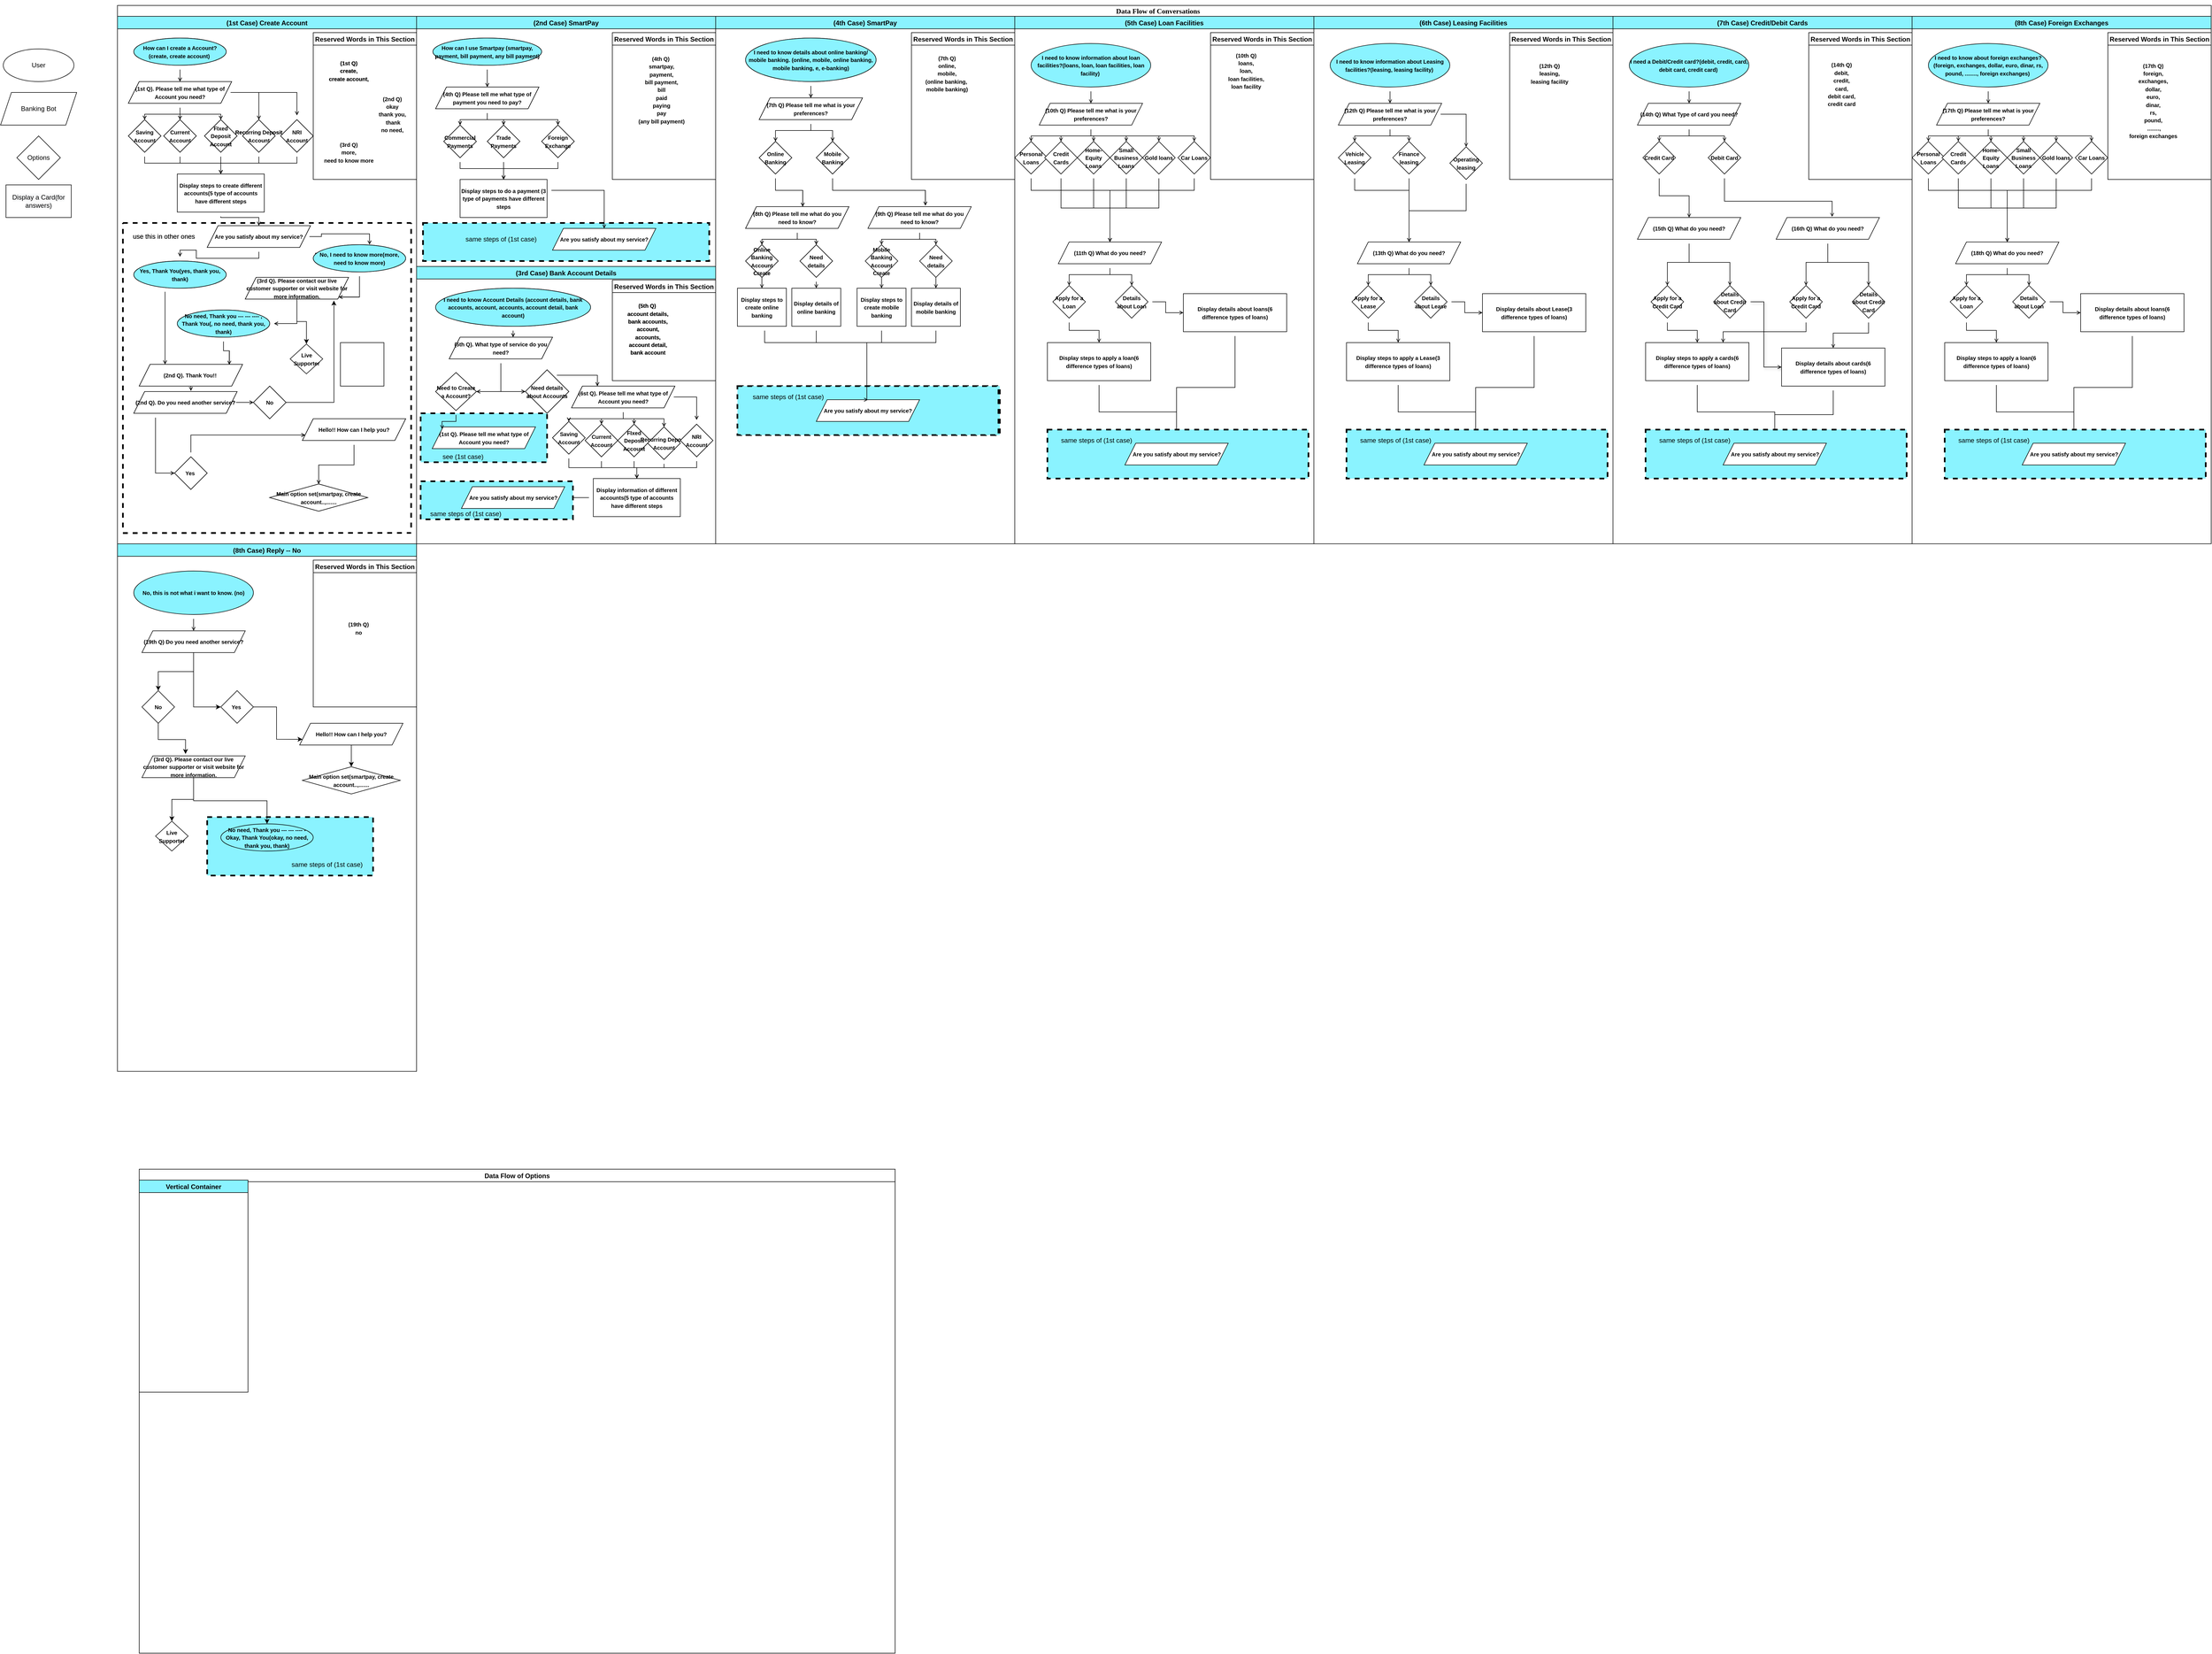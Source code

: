 <mxfile version="15.3.8" type="github">
  <diagram id="2K9cU7jXb9DGQZPl1iZM" name="Page-1">
    <mxGraphModel dx="1888" dy="556" grid="1" gridSize="10" guides="1" tooltips="1" connect="1" arrows="1" fold="1" page="1" pageScale="1" pageWidth="850" pageHeight="1100" background="#ffffff" math="0" shadow="0">
      <root>
        <mxCell id="0" />
        <mxCell id="1" parent="0" />
        <mxCell id="1c1d494c118603dd-1" value="&lt;p class=&quot;MsoListParagraph&quot; style=&quot;text-indent: -0.25in&quot;&gt;&lt;span style=&quot;line-height: 115%&quot;&gt;&lt;font style=&quot;font-size: 13px&quot;&gt;Data Flow of Conversations&lt;/font&gt;&lt;span style=&quot;font-size: 12pt&quot;&gt;&lt;/span&gt;&lt;/span&gt;&lt;/p&gt;" style="swimlane;html=1;childLayout=stackLayout;startSize=20;rounded=0;shadow=0;comic=0;labelBackgroundColor=none;strokeWidth=1;fontFamily=Verdana;fontSize=12;align=center;glass=0;sketch=0;" parent="1" vertex="1">
          <mxGeometry x="-590" y="20" width="3850" height="990" as="geometry">
            <mxRectangle x="160" y="20" width="60" height="20" as="alternateBounds" />
          </mxGeometry>
        </mxCell>
        <mxCell id="0ok2K6wH5HigkwixbM4u-1" value="(1st Case) Create Account" style="swimlane;hachureGap=4;pointerEvents=0;fillColor=#8AF3FF;" parent="1c1d494c118603dd-1" vertex="1">
          <mxGeometry y="20" width="550" height="970" as="geometry" />
        </mxCell>
        <mxCell id="0ok2K6wH5HigkwixbM4u-19" style="edgeStyle=orthogonalEdgeStyle;rounded=0;orthogonalLoop=1;jettySize=auto;html=1;entryX=0.5;entryY=0;entryDx=0;entryDy=0;endArrow=open;startSize=14;endSize=5;sourcePerimeterSpacing=8;targetPerimeterSpacing=8;strokeWidth=1;" parent="0ok2K6wH5HigkwixbM4u-1" source="0ok2K6wH5HigkwixbM4u-9" target="0ok2K6wH5HigkwixbM4u-16" edge="1">
          <mxGeometry relative="1" as="geometry" />
        </mxCell>
        <mxCell id="0ok2K6wH5HigkwixbM4u-20" style="edgeStyle=orthogonalEdgeStyle;rounded=0;orthogonalLoop=1;jettySize=auto;html=1;entryX=0.5;entryY=0;entryDx=0;entryDy=0;endArrow=open;startSize=14;endSize=5;sourcePerimeterSpacing=8;targetPerimeterSpacing=8;strokeWidth=1;" parent="0ok2K6wH5HigkwixbM4u-1" source="0ok2K6wH5HigkwixbM4u-9" target="0ok2K6wH5HigkwixbM4u-17" edge="1">
          <mxGeometry relative="1" as="geometry" />
        </mxCell>
        <mxCell id="0ok2K6wH5HigkwixbM4u-21" style="edgeStyle=orthogonalEdgeStyle;rounded=0;orthogonalLoop=1;jettySize=auto;html=1;entryX=0.5;entryY=0;entryDx=0;entryDy=0;endArrow=open;startSize=14;endSize=5;sourcePerimeterSpacing=8;targetPerimeterSpacing=8;strokeWidth=1;" parent="0ok2K6wH5HigkwixbM4u-1" source="0ok2K6wH5HigkwixbM4u-9" target="0ok2K6wH5HigkwixbM4u-18" edge="1">
          <mxGeometry relative="1" as="geometry" />
        </mxCell>
        <mxCell id="0ok2K6wH5HigkwixbM4u-23" style="edgeStyle=orthogonalEdgeStyle;rounded=0;orthogonalLoop=1;jettySize=auto;html=1;entryX=0.5;entryY=0;entryDx=0;entryDy=0;endArrow=open;startSize=14;endSize=5;sourcePerimeterSpacing=8;targetPerimeterSpacing=8;strokeWidth=1;" parent="0ok2K6wH5HigkwixbM4u-1" source="0ok2K6wH5HigkwixbM4u-9" target="0ok2K6wH5HigkwixbM4u-22" edge="1">
          <mxGeometry relative="1" as="geometry" />
        </mxCell>
        <mxCell id="0ok2K6wH5HigkwixbM4u-25" style="edgeStyle=orthogonalEdgeStyle;rounded=0;orthogonalLoop=1;jettySize=auto;html=1;endArrow=open;startSize=14;endSize=5;sourcePerimeterSpacing=8;targetPerimeterSpacing=8;strokeWidth=1;" parent="0ok2K6wH5HigkwixbM4u-1" source="0ok2K6wH5HigkwixbM4u-9" target="0ok2K6wH5HigkwixbM4u-24" edge="1">
          <mxGeometry relative="1" as="geometry" />
        </mxCell>
        <mxCell id="0ok2K6wH5HigkwixbM4u-9" value="&lt;font style=&quot;font-size: 10px&quot;&gt;&lt;b&gt;(1st Q).&lt;/b&gt;&lt;b&gt;&amp;nbsp;Please tell me what type of Account you need?&lt;/b&gt;&lt;/font&gt;" style="shape=parallelogram;perimeter=parallelogramPerimeter;whiteSpace=wrap;html=1;fixedSize=1;hachureGap=4;pointerEvents=0;" parent="0ok2K6wH5HigkwixbM4u-1" vertex="1">
          <mxGeometry x="20" y="120" width="190" height="40" as="geometry" />
        </mxCell>
        <mxCell id="0ok2K6wH5HigkwixbM4u-14" style="edgeStyle=orthogonalEdgeStyle;rounded=0;orthogonalLoop=1;jettySize=auto;html=1;entryX=0.5;entryY=0;entryDx=0;entryDy=0;endArrow=open;startSize=14;endSize=5;sourcePerimeterSpacing=8;targetPerimeterSpacing=8;strokeWidth=1;" parent="0ok2K6wH5HigkwixbM4u-1" source="0ok2K6wH5HigkwixbM4u-10" target="0ok2K6wH5HigkwixbM4u-9" edge="1">
          <mxGeometry relative="1" as="geometry" />
        </mxCell>
        <mxCell id="0ok2K6wH5HigkwixbM4u-10" value="&lt;font style=&quot;font-size: 10px&quot;&gt;&lt;b&gt;How can I create a Account?(create, create account)&amp;nbsp;&lt;/b&gt;&lt;/font&gt;" style="ellipse;whiteSpace=wrap;html=1;hachureGap=4;pointerEvents=0;fillColor=#8AF3FF;" parent="0ok2K6wH5HigkwixbM4u-1" vertex="1">
          <mxGeometry x="30" y="40" width="170" height="50" as="geometry" />
        </mxCell>
        <mxCell id="0ok2K6wH5HigkwixbM4u-46" style="edgeStyle=orthogonalEdgeStyle;rounded=0;orthogonalLoop=1;jettySize=auto;html=1;entryX=0.5;entryY=0;entryDx=0;entryDy=0;endArrow=open;startSize=14;endSize=5;sourcePerimeterSpacing=8;targetPerimeterSpacing=8;strokeWidth=1;" parent="0ok2K6wH5HigkwixbM4u-1" source="0ok2K6wH5HigkwixbM4u-16" target="0ok2K6wH5HigkwixbM4u-39" edge="1">
          <mxGeometry relative="1" as="geometry">
            <Array as="points">
              <mxPoint x="50" y="270" />
              <mxPoint x="190" y="270" />
            </Array>
          </mxGeometry>
        </mxCell>
        <mxCell id="0ok2K6wH5HigkwixbM4u-16" value="&lt;font style=&quot;font-size: 10px&quot;&gt;&lt;b&gt;Saving Account&lt;/b&gt;&lt;/font&gt;" style="rhombus;whiteSpace=wrap;html=1;hachureGap=4;pointerEvents=0;" parent="0ok2K6wH5HigkwixbM4u-1" vertex="1">
          <mxGeometry x="20" y="190" width="60" height="60" as="geometry" />
        </mxCell>
        <mxCell id="0ok2K6wH5HigkwixbM4u-43" style="edgeStyle=orthogonalEdgeStyle;rounded=0;orthogonalLoop=1;jettySize=auto;html=1;entryX=0.5;entryY=0;entryDx=0;entryDy=0;endArrow=open;startSize=14;endSize=5;sourcePerimeterSpacing=8;targetPerimeterSpacing=8;strokeWidth=1;" parent="0ok2K6wH5HigkwixbM4u-1" source="0ok2K6wH5HigkwixbM4u-18" target="0ok2K6wH5HigkwixbM4u-39" edge="1">
          <mxGeometry relative="1" as="geometry" />
        </mxCell>
        <mxCell id="0ok2K6wH5HigkwixbM4u-18" value="&lt;font style=&quot;font-size: 10px&quot;&gt;&lt;b&gt;FIxed Deposit Account&lt;/b&gt;&lt;/font&gt;" style="rhombus;whiteSpace=wrap;html=1;hachureGap=4;pointerEvents=0;" parent="0ok2K6wH5HigkwixbM4u-1" vertex="1">
          <mxGeometry x="160" y="190" width="60" height="60" as="geometry" />
        </mxCell>
        <mxCell id="0ok2K6wH5HigkwixbM4u-42" style="edgeStyle=orthogonalEdgeStyle;rounded=0;orthogonalLoop=1;jettySize=auto;html=1;entryX=0.5;entryY=0;entryDx=0;entryDy=0;endArrow=open;startSize=14;endSize=5;sourcePerimeterSpacing=8;targetPerimeterSpacing=8;strokeWidth=1;" parent="0ok2K6wH5HigkwixbM4u-1" source="0ok2K6wH5HigkwixbM4u-17" target="0ok2K6wH5HigkwixbM4u-39" edge="1">
          <mxGeometry relative="1" as="geometry" />
        </mxCell>
        <mxCell id="0ok2K6wH5HigkwixbM4u-17" value="&lt;font style=&quot;font-size: 10px&quot;&gt;&lt;b&gt;Current Account&lt;/b&gt;&lt;/font&gt;" style="rhombus;whiteSpace=wrap;html=1;hachureGap=4;pointerEvents=0;" parent="0ok2K6wH5HigkwixbM4u-1" vertex="1">
          <mxGeometry x="85" y="190" width="60" height="60" as="geometry" />
        </mxCell>
        <mxCell id="0ok2K6wH5HigkwixbM4u-44" style="edgeStyle=orthogonalEdgeStyle;rounded=0;orthogonalLoop=1;jettySize=auto;html=1;entryX=0.5;entryY=0;entryDx=0;entryDy=0;endArrow=open;startSize=14;endSize=5;sourcePerimeterSpacing=8;targetPerimeterSpacing=8;strokeWidth=1;" parent="0ok2K6wH5HigkwixbM4u-1" source="0ok2K6wH5HigkwixbM4u-22" target="0ok2K6wH5HigkwixbM4u-39" edge="1">
          <mxGeometry relative="1" as="geometry" />
        </mxCell>
        <mxCell id="0ok2K6wH5HigkwixbM4u-22" value="&lt;font&gt;&lt;span style=&quot;font-size: 10px&quot;&gt;&lt;b&gt;Recurring&lt;/b&gt;&lt;/span&gt;&lt;b style=&quot;font-size: 10px&quot;&gt;&amp;nbsp;Deposit Account&lt;/b&gt;&lt;/font&gt;" style="rhombus;whiteSpace=wrap;html=1;hachureGap=4;pointerEvents=0;" parent="0ok2K6wH5HigkwixbM4u-1" vertex="1">
          <mxGeometry x="230" y="190" width="60" height="60" as="geometry" />
        </mxCell>
        <mxCell id="0ok2K6wH5HigkwixbM4u-45" style="edgeStyle=orthogonalEdgeStyle;rounded=0;orthogonalLoop=1;jettySize=auto;html=1;entryX=0.5;entryY=0;entryDx=0;entryDy=0;endArrow=open;startSize=14;endSize=5;sourcePerimeterSpacing=8;targetPerimeterSpacing=8;strokeWidth=1;" parent="0ok2K6wH5HigkwixbM4u-1" source="0ok2K6wH5HigkwixbM4u-24" target="0ok2K6wH5HigkwixbM4u-39" edge="1">
          <mxGeometry relative="1" as="geometry">
            <Array as="points">
              <mxPoint x="330" y="270" />
              <mxPoint x="190" y="270" />
            </Array>
          </mxGeometry>
        </mxCell>
        <mxCell id="0ok2K6wH5HigkwixbM4u-24" value="&lt;font style=&quot;font-size: 10px&quot;&gt;&lt;b&gt;NRI Account&lt;/b&gt;&lt;/font&gt;" style="rhombus;whiteSpace=wrap;html=1;hachureGap=4;pointerEvents=0;" parent="0ok2K6wH5HigkwixbM4u-1" vertex="1">
          <mxGeometry x="300" y="190" width="60" height="60" as="geometry" />
        </mxCell>
        <mxCell id="0ok2K6wH5HigkwixbM4u-218" style="edgeStyle=orthogonalEdgeStyle;rounded=0;orthogonalLoop=1;jettySize=auto;html=1;entryX=0.5;entryY=0;entryDx=0;entryDy=0;endArrow=open;startSize=14;endSize=5;sourcePerimeterSpacing=8;targetPerimeterSpacing=8;strokeWidth=1;" parent="0ok2K6wH5HigkwixbM4u-1" source="0ok2K6wH5HigkwixbM4u-39" target="0ok2K6wH5HigkwixbM4u-217" edge="1">
          <mxGeometry relative="1" as="geometry">
            <Array as="points">
              <mxPoint x="190" y="370" />
              <mxPoint x="260" y="370" />
            </Array>
          </mxGeometry>
        </mxCell>
        <mxCell id="0ok2K6wH5HigkwixbM4u-39" value="&lt;font style=&quot;font-size: 10px&quot;&gt;&lt;b&gt;Display steps to create different accounts(5 type of accounts have different steps&lt;/b&gt;&lt;/font&gt;" style="rounded=0;whiteSpace=wrap;html=1;hachureGap=4;pointerEvents=0;" parent="0ok2K6wH5HigkwixbM4u-1" vertex="1">
          <mxGeometry x="110" y="290" width="160" height="70" as="geometry" />
        </mxCell>
        <mxCell id="0ok2K6wH5HigkwixbM4u-54" style="edgeStyle=orthogonalEdgeStyle;rounded=0;orthogonalLoop=1;jettySize=auto;html=1;endArrow=open;startSize=14;endSize=5;sourcePerimeterSpacing=8;targetPerimeterSpacing=8;strokeWidth=1;entryX=0.25;entryY=0;entryDx=0;entryDy=0;" parent="0ok2K6wH5HigkwixbM4u-1" source="0ok2K6wH5HigkwixbM4u-48" target="0ok2K6wH5HigkwixbM4u-53" edge="1">
          <mxGeometry relative="1" as="geometry">
            <mxPoint x="60" y="610" as="targetPoint" />
            <Array as="points">
              <mxPoint x="88" y="490" />
              <mxPoint x="88" y="490" />
            </Array>
          </mxGeometry>
        </mxCell>
        <mxCell id="0ok2K6wH5HigkwixbM4u-48" value="&lt;font style=&quot;font-size: 10px&quot;&gt;&lt;b&gt;Yes, Thank You(yes, thank you, thank)&lt;/b&gt;&lt;/font&gt;" style="ellipse;whiteSpace=wrap;html=1;hachureGap=4;pointerEvents=0;fillColor=#8AF3FF;" parent="0ok2K6wH5HigkwixbM4u-1" vertex="1">
          <mxGeometry x="30" y="450" width="170" height="50" as="geometry" />
        </mxCell>
        <mxCell id="0ok2K6wH5HigkwixbM4u-216" style="edgeStyle=orthogonalEdgeStyle;rounded=0;orthogonalLoop=1;jettySize=auto;html=1;entryX=1;entryY=1;entryDx=0;entryDy=0;endArrow=open;startSize=14;endSize=5;sourcePerimeterSpacing=8;targetPerimeterSpacing=8;strokeWidth=1;" parent="0ok2K6wH5HigkwixbM4u-1" source="0ok2K6wH5HigkwixbM4u-50" target="0ok2K6wH5HigkwixbM4u-55" edge="1">
          <mxGeometry relative="1" as="geometry">
            <Array as="points">
              <mxPoint x="445" y="516" />
            </Array>
          </mxGeometry>
        </mxCell>
        <mxCell id="0ok2K6wH5HigkwixbM4u-50" value="&lt;font style=&quot;font-size: 10px&quot;&gt;&lt;b&gt;No, I need to know more(no, more, need to know more)&lt;/b&gt;&lt;/font&gt;" style="ellipse;whiteSpace=wrap;html=1;hachureGap=4;pointerEvents=0;fillColor=#8AF3FF;" parent="0ok2K6wH5HigkwixbM4u-1" vertex="1">
          <mxGeometry x="360" y="420" width="170" height="50" as="geometry" />
        </mxCell>
        <mxCell id="0ok2K6wH5HigkwixbM4u-74" style="edgeStyle=orthogonalEdgeStyle;rounded=0;orthogonalLoop=1;jettySize=auto;html=1;exitX=0.5;exitY=1;exitDx=0;exitDy=0;entryX=0.553;entryY=-0.033;entryDx=0;entryDy=0;entryPerimeter=0;endArrow=open;startSize=14;endSize=5;sourcePerimeterSpacing=8;targetPerimeterSpacing=8;strokeWidth=1;" parent="0ok2K6wH5HigkwixbM4u-1" source="0ok2K6wH5HigkwixbM4u-53" target="0ok2K6wH5HigkwixbM4u-73" edge="1">
          <mxGeometry relative="1" as="geometry" />
        </mxCell>
        <mxCell id="0ok2K6wH5HigkwixbM4u-53" value="&lt;font style=&quot;font-size: 10px&quot;&gt;&lt;b&gt;(2nd Q)&lt;/b&gt;&lt;b&gt;. Thank You!! Good Bye!!&lt;/b&gt;&lt;/font&gt;" style="shape=parallelogram;perimeter=parallelogramPerimeter;whiteSpace=wrap;html=1;fixedSize=1;hachureGap=4;pointerEvents=0;" parent="0ok2K6wH5HigkwixbM4u-1" vertex="1">
          <mxGeometry x="40" y="640" width="190" height="40" as="geometry" />
        </mxCell>
        <mxCell id="0ok2K6wH5HigkwixbM4u-68" style="edgeStyle=orthogonalEdgeStyle;rounded=0;orthogonalLoop=1;jettySize=auto;html=1;endArrow=open;startSize=14;endSize=5;sourcePerimeterSpacing=8;targetPerimeterSpacing=8;strokeWidth=1;" parent="0ok2K6wH5HigkwixbM4u-1" source="0ok2K6wH5HigkwixbM4u-55" target="0ok2K6wH5HigkwixbM4u-67" edge="1">
          <mxGeometry relative="1" as="geometry">
            <Array as="points">
              <mxPoint x="330" y="565" />
            </Array>
          </mxGeometry>
        </mxCell>
        <mxCell id="0ok2K6wH5HigkwixbM4u-55" value="&lt;font style=&quot;font-size: 10px&quot;&gt;&lt;b&gt;(3rd Q)&lt;/b&gt;&lt;b&gt;. Please contact our live customer supporter or visit website for more information.&lt;/b&gt;&lt;/font&gt;" style="shape=parallelogram;perimeter=parallelogramPerimeter;whiteSpace=wrap;html=1;fixedSize=1;hachureGap=4;pointerEvents=0;" parent="0ok2K6wH5HigkwixbM4u-1" vertex="1">
          <mxGeometry x="235" y="480" width="190" height="40" as="geometry" />
        </mxCell>
        <mxCell id="0ok2K6wH5HigkwixbM4u-59" value="Reserved Words in This Section" style="swimlane;hachureGap=4;pointerEvents=0;" parent="0ok2K6wH5HigkwixbM4u-1" vertex="1">
          <mxGeometry x="360" y="30" width="190" height="270" as="geometry" />
        </mxCell>
        <mxCell id="0ok2K6wH5HigkwixbM4u-60" value="&lt;b style=&quot;font-size: 10px&quot;&gt;(1st Q)&lt;br&gt;create, &lt;br&gt;create account,&lt;br&gt;&lt;/b&gt;" style="text;html=1;align=center;verticalAlign=middle;resizable=0;points=[];autosize=1;strokeColor=none;fillColor=none;" parent="0ok2K6wH5HigkwixbM4u-59" vertex="1">
          <mxGeometry x="20" y="45" width="90" height="50" as="geometry" />
        </mxCell>
        <mxCell id="0ok2K6wH5HigkwixbM4u-61" value="&lt;b style=&quot;font-size: 10px&quot;&gt;(2nd Q)&lt;br&gt;&lt;/b&gt;&lt;b style=&quot;font-size: 10px&quot;&gt;okay&lt;br&gt;thank you,&lt;br&gt;&amp;nbsp;thank&lt;br&gt;&lt;/b&gt;&lt;b style=&quot;font-size: 10px&quot;&gt;no need,&lt;/b&gt;&lt;b style=&quot;font-size: 10px&quot;&gt;&lt;br&gt;&lt;/b&gt;" style="text;html=1;align=center;verticalAlign=middle;resizable=0;points=[];autosize=1;strokeColor=none;fillColor=none;" parent="0ok2K6wH5HigkwixbM4u-59" vertex="1">
          <mxGeometry x="110" y="110" width="70" height="80" as="geometry" />
        </mxCell>
        <mxCell id="0ok2K6wH5HigkwixbM4u-62" value="&lt;b style=&quot;font-size: 10px&quot;&gt;(3rd Q)&lt;br&gt;more, &lt;br&gt;need to know more&lt;/b&gt;" style="text;html=1;align=center;verticalAlign=middle;resizable=0;points=[];autosize=1;strokeColor=none;fillColor=none;" parent="0ok2K6wH5HigkwixbM4u-59" vertex="1">
          <mxGeometry x="10" y="195" width="110" height="50" as="geometry" />
        </mxCell>
        <mxCell id="0ok2K6wH5HigkwixbM4u-72" style="edgeStyle=orthogonalEdgeStyle;rounded=0;orthogonalLoop=1;jettySize=auto;html=1;entryX=0.872;entryY=0.017;entryDx=0;entryDy=0;entryPerimeter=0;endArrow=open;startSize=14;endSize=5;sourcePerimeterSpacing=8;targetPerimeterSpacing=8;strokeWidth=1;" parent="0ok2K6wH5HigkwixbM4u-1" source="0ok2K6wH5HigkwixbM4u-67" target="0ok2K6wH5HigkwixbM4u-53" edge="1">
          <mxGeometry relative="1" as="geometry" />
        </mxCell>
        <mxCell id="0ok2K6wH5HigkwixbM4u-67" value="&lt;font style=&quot;font-size: 10px&quot;&gt;&lt;b&gt;No need, Thank you --- --- ---- -Okay, Thank You(okay, no need, thank you, thank)&lt;/b&gt;&lt;/font&gt;" style="ellipse;whiteSpace=wrap;html=1;hachureGap=4;pointerEvents=0;fillColor=#8AF3FF;" parent="0ok2K6wH5HigkwixbM4u-1" vertex="1">
          <mxGeometry x="110" y="540" width="170" height="50" as="geometry" />
        </mxCell>
        <mxCell id="0ok2K6wH5HigkwixbM4u-86" style="edgeStyle=orthogonalEdgeStyle;rounded=0;orthogonalLoop=1;jettySize=auto;html=1;entryX=0;entryY=0.75;entryDx=0;entryDy=0;endArrow=open;startSize=14;endSize=5;sourcePerimeterSpacing=8;targetPerimeterSpacing=8;strokeWidth=1;" parent="0ok2K6wH5HigkwixbM4u-1" source="0ok2K6wH5HigkwixbM4u-70" target="0ok2K6wH5HigkwixbM4u-83" edge="1">
          <mxGeometry relative="1" as="geometry">
            <Array as="points">
              <mxPoint x="135" y="770" />
              <mxPoint x="345" y="770" />
            </Array>
          </mxGeometry>
        </mxCell>
        <mxCell id="0ok2K6wH5HigkwixbM4u-70" value="&lt;font style=&quot;font-size: 10px&quot;&gt;&lt;b&gt;Yes&amp;nbsp;&lt;/b&gt;&lt;/font&gt;" style="rhombus;whiteSpace=wrap;html=1;hachureGap=4;pointerEvents=0;" parent="0ok2K6wH5HigkwixbM4u-1" vertex="1">
          <mxGeometry x="105" y="810" width="60" height="60" as="geometry" />
        </mxCell>
        <mxCell id="0ok2K6wH5HigkwixbM4u-75" style="edgeStyle=orthogonalEdgeStyle;rounded=0;orthogonalLoop=1;jettySize=auto;html=1;entryX=0;entryY=0.5;entryDx=0;entryDy=0;endArrow=open;startSize=14;endSize=5;sourcePerimeterSpacing=8;targetPerimeterSpacing=8;strokeWidth=1;" parent="0ok2K6wH5HigkwixbM4u-1" source="0ok2K6wH5HigkwixbM4u-73" target="0ok2K6wH5HigkwixbM4u-70" edge="1">
          <mxGeometry relative="1" as="geometry">
            <Array as="points">
              <mxPoint x="70" y="840" />
            </Array>
          </mxGeometry>
        </mxCell>
        <mxCell id="0ok2K6wH5HigkwixbM4u-79" style="edgeStyle=orthogonalEdgeStyle;rounded=0;orthogonalLoop=1;jettySize=auto;html=1;entryX=0;entryY=0.5;entryDx=0;entryDy=0;endArrow=open;startSize=14;endSize=5;sourcePerimeterSpacing=8;targetPerimeterSpacing=8;strokeWidth=1;" parent="0ok2K6wH5HigkwixbM4u-1" source="0ok2K6wH5HigkwixbM4u-73" target="0ok2K6wH5HigkwixbM4u-76" edge="1">
          <mxGeometry relative="1" as="geometry" />
        </mxCell>
        <mxCell id="0ok2K6wH5HigkwixbM4u-73" value="&lt;font style=&quot;font-size: 10px&quot;&gt;&lt;b&gt;(2nd Q)&lt;/b&gt;&lt;b&gt;. Do you need another service?&lt;/b&gt;&lt;/font&gt;" style="shape=parallelogram;perimeter=parallelogramPerimeter;whiteSpace=wrap;html=1;fixedSize=1;hachureGap=4;pointerEvents=0;" parent="0ok2K6wH5HigkwixbM4u-1" vertex="1">
          <mxGeometry x="30" y="690" width="190" height="40" as="geometry" />
        </mxCell>
        <mxCell id="0ok2K6wH5HigkwixbM4u-76" value="&lt;font style=&quot;font-size: 10px&quot;&gt;&lt;b&gt;No&lt;/b&gt;&lt;/font&gt;" style="rhombus;whiteSpace=wrap;html=1;hachureGap=4;pointerEvents=0;" parent="0ok2K6wH5HigkwixbM4u-1" vertex="1">
          <mxGeometry x="250" y="680" width="60" height="60" as="geometry" />
        </mxCell>
        <mxCell id="0ok2K6wH5HigkwixbM4u-225" style="edgeStyle=orthogonalEdgeStyle;rounded=0;orthogonalLoop=1;jettySize=auto;html=1;entryX=0.5;entryY=0;entryDx=0;entryDy=0;endArrow=open;startSize=14;endSize=5;sourcePerimeterSpacing=8;targetPerimeterSpacing=8;strokeWidth=1;" parent="0ok2K6wH5HigkwixbM4u-1" source="0ok2K6wH5HigkwixbM4u-83" target="0ok2K6wH5HigkwixbM4u-84" edge="1">
          <mxGeometry relative="1" as="geometry">
            <Array as="points">
              <mxPoint x="435" y="825" />
              <mxPoint x="370" y="825" />
            </Array>
          </mxGeometry>
        </mxCell>
        <mxCell id="0ok2K6wH5HigkwixbM4u-83" value="&lt;font style=&quot;font-size: 10px&quot;&gt;&lt;b&gt;Hello!! How can I help you?&lt;/b&gt;&lt;/font&gt;" style="shape=parallelogram;perimeter=parallelogramPerimeter;whiteSpace=wrap;html=1;fixedSize=1;hachureGap=4;pointerEvents=0;" parent="0ok2K6wH5HigkwixbM4u-1" vertex="1">
          <mxGeometry x="340" y="740" width="190" height="40" as="geometry" />
        </mxCell>
        <mxCell id="0ok2K6wH5HigkwixbM4u-84" value="&lt;font style=&quot;font-size: 10px&quot;&gt;&lt;b&gt;Main option set(smartpay, create account..,.......&lt;/b&gt;&lt;/font&gt;" style="rhombus;whiteSpace=wrap;html=1;hachureGap=4;pointerEvents=0;" parent="0ok2K6wH5HigkwixbM4u-1" vertex="1">
          <mxGeometry x="280" y="860" width="180" height="50" as="geometry" />
        </mxCell>
        <mxCell id="0ok2K6wH5HigkwixbM4u-220" style="edgeStyle=orthogonalEdgeStyle;rounded=0;orthogonalLoop=1;jettySize=auto;html=1;endArrow=open;startSize=14;endSize=5;sourcePerimeterSpacing=8;targetPerimeterSpacing=8;strokeWidth=1;" parent="0ok2K6wH5HigkwixbM4u-1" source="0ok2K6wH5HigkwixbM4u-217" target="0ok2K6wH5HigkwixbM4u-48" edge="1">
          <mxGeometry relative="1" as="geometry" />
        </mxCell>
        <mxCell id="0ok2K6wH5HigkwixbM4u-221" style="edgeStyle=orthogonalEdgeStyle;rounded=0;orthogonalLoop=1;jettySize=auto;html=1;entryX=0.609;entryY=-0.008;entryDx=0;entryDy=0;entryPerimeter=0;endArrow=open;startSize=14;endSize=5;sourcePerimeterSpacing=8;targetPerimeterSpacing=8;strokeWidth=1;" parent="0ok2K6wH5HigkwixbM4u-1" source="0ok2K6wH5HigkwixbM4u-217" target="0ok2K6wH5HigkwixbM4u-50" edge="1">
          <mxGeometry relative="1" as="geometry" />
        </mxCell>
        <mxCell id="0ok2K6wH5HigkwixbM4u-217" value="&lt;span style=&quot;font-size: 10px&quot;&gt;&lt;b&gt;Are you satisfy about my service?&lt;/b&gt;&lt;/span&gt;" style="shape=parallelogram;perimeter=parallelogramPerimeter;whiteSpace=wrap;html=1;fixedSize=1;hachureGap=4;pointerEvents=0;" parent="0ok2K6wH5HigkwixbM4u-1" vertex="1">
          <mxGeometry x="165" y="385" width="190" height="40" as="geometry" />
        </mxCell>
        <mxCell id="0ok2K6wH5HigkwixbM4u-236" value="use this in other ones" style="text;html=1;align=center;verticalAlign=middle;resizable=0;points=[];autosize=1;strokeColor=none;fillColor=none;" parent="0ok2K6wH5HigkwixbM4u-1" vertex="1">
          <mxGeometry x="20" y="395" width="130" height="20" as="geometry" />
        </mxCell>
        <mxCell id="0ok2K6wH5HigkwixbM4u-227" value="" style="endArrow=none;dashed=1;html=1;startSize=14;endSize=5;sourcePerimeterSpacing=8;targetPerimeterSpacing=8;strokeWidth=3;" parent="0ok2K6wH5HigkwixbM4u-1" edge="1">
          <mxGeometry width="50" height="50" relative="1" as="geometry">
            <mxPoint x="10" y="950.2" as="sourcePoint" />
            <mxPoint x="540" y="950.0" as="targetPoint" />
          </mxGeometry>
        </mxCell>
        <mxCell id="0ok2K6wH5HigkwixbM4u-87" value="(2nd Case) SmartPay" style="swimlane;hachureGap=4;pointerEvents=0;fillColor=#8AF3FF;" parent="1c1d494c118603dd-1" vertex="1">
          <mxGeometry x="550" y="20" width="550" height="970" as="geometry" />
        </mxCell>
        <mxCell id="0ok2K6wH5HigkwixbM4u-237" value="(3rd Case) Bank Account Details" style="swimlane;hachureGap=4;pointerEvents=0;fillColor=#8AF3FF;" parent="0ok2K6wH5HigkwixbM4u-87" vertex="1">
          <mxGeometry y="460" width="550" height="510" as="geometry" />
        </mxCell>
        <mxCell id="0ok2K6wH5HigkwixbM4u-248" value="" style="rounded=0;whiteSpace=wrap;html=1;hachureGap=4;pointerEvents=0;fillColor=#8AF3FF;strokeWidth=3;dashed=1;" parent="0ok2K6wH5HigkwixbM4u-237" vertex="1">
          <mxGeometry x="7.5" y="270" width="232.5" height="90" as="geometry" />
        </mxCell>
        <mxCell id="0ok2K6wH5HigkwixbM4u-282" style="edgeStyle=orthogonalEdgeStyle;rounded=0;orthogonalLoop=1;jettySize=auto;html=1;entryX=0.618;entryY=0;entryDx=0;entryDy=0;entryPerimeter=0;endArrow=open;startSize=14;endSize=5;sourcePerimeterSpacing=8;targetPerimeterSpacing=8;strokeWidth=1;" parent="0ok2K6wH5HigkwixbM4u-237" source="0ok2K6wH5HigkwixbM4u-238" target="0ok2K6wH5HigkwixbM4u-239" edge="1">
          <mxGeometry relative="1" as="geometry" />
        </mxCell>
        <mxCell id="0ok2K6wH5HigkwixbM4u-238" value="&lt;font style=&quot;font-size: 10px&quot;&gt;&lt;b&gt;I need to know Account Details (account details, bank accounts, account, accounts, account detail, bank account)&lt;/b&gt;&lt;/font&gt;" style="ellipse;whiteSpace=wrap;html=1;hachureGap=4;pointerEvents=0;fillColor=#8AF3FF;" parent="0ok2K6wH5HigkwixbM4u-237" vertex="1">
          <mxGeometry x="35" y="40" width="285" height="70" as="geometry" />
        </mxCell>
        <mxCell id="0ok2K6wH5HigkwixbM4u-242" style="edgeStyle=orthogonalEdgeStyle;rounded=0;orthogonalLoop=1;jettySize=auto;html=1;entryX=1;entryY=0.5;entryDx=0;entryDy=0;endArrow=open;startSize=14;endSize=5;sourcePerimeterSpacing=8;targetPerimeterSpacing=8;strokeWidth=1;" parent="0ok2K6wH5HigkwixbM4u-237" source="0ok2K6wH5HigkwixbM4u-239" target="0ok2K6wH5HigkwixbM4u-240" edge="1">
          <mxGeometry relative="1" as="geometry">
            <Array as="points">
              <mxPoint x="155" y="230" />
            </Array>
          </mxGeometry>
        </mxCell>
        <mxCell id="0ok2K6wH5HigkwixbM4u-243" style="edgeStyle=orthogonalEdgeStyle;rounded=0;orthogonalLoop=1;jettySize=auto;html=1;entryX=0;entryY=0.5;entryDx=0;entryDy=0;endArrow=open;startSize=14;endSize=5;sourcePerimeterSpacing=8;targetPerimeterSpacing=8;strokeWidth=1;" parent="0ok2K6wH5HigkwixbM4u-237" source="0ok2K6wH5HigkwixbM4u-239" target="0ok2K6wH5HigkwixbM4u-241" edge="1">
          <mxGeometry relative="1" as="geometry" />
        </mxCell>
        <mxCell id="0ok2K6wH5HigkwixbM4u-239" value="&lt;font style=&quot;font-size: 10px&quot;&gt;&lt;b&gt;(5th Q)&lt;/b&gt;&lt;b&gt;. What type of service do you need?&lt;/b&gt;&lt;/font&gt;" style="shape=parallelogram;perimeter=parallelogramPerimeter;whiteSpace=wrap;html=1;fixedSize=1;hachureGap=4;pointerEvents=0;" parent="0ok2K6wH5HigkwixbM4u-237" vertex="1">
          <mxGeometry x="60" y="130" width="190" height="40" as="geometry" />
        </mxCell>
        <mxCell id="0ok2K6wH5HigkwixbM4u-273" style="edgeStyle=orthogonalEdgeStyle;rounded=0;orthogonalLoop=1;jettySize=auto;html=1;entryX=0;entryY=0;entryDx=0;entryDy=0;endArrow=open;startSize=14;endSize=5;sourcePerimeterSpacing=8;targetPerimeterSpacing=8;strokeWidth=1;" parent="0ok2K6wH5HigkwixbM4u-237" source="0ok2K6wH5HigkwixbM4u-240" target="0ok2K6wH5HigkwixbM4u-245" edge="1">
          <mxGeometry relative="1" as="geometry" />
        </mxCell>
        <mxCell id="0ok2K6wH5HigkwixbM4u-240" value="&lt;font style=&quot;font-size: 10px&quot;&gt;&lt;b&gt;Need to Create a Account?&lt;/b&gt;&lt;/font&gt;" style="rhombus;whiteSpace=wrap;html=1;hachureGap=4;pointerEvents=0;" parent="0ok2K6wH5HigkwixbM4u-237" vertex="1">
          <mxGeometry x="35" y="195" width="75" height="70" as="geometry" />
        </mxCell>
        <mxCell id="0ok2K6wH5HigkwixbM4u-283" style="edgeStyle=orthogonalEdgeStyle;rounded=0;orthogonalLoop=1;jettySize=auto;html=1;entryX=0.25;entryY=0;entryDx=0;entryDy=0;endArrow=open;startSize=14;endSize=5;sourcePerimeterSpacing=8;targetPerimeterSpacing=8;strokeWidth=1;" parent="0ok2K6wH5HigkwixbM4u-237" source="0ok2K6wH5HigkwixbM4u-241" target="0ok2K6wH5HigkwixbM4u-259" edge="1">
          <mxGeometry relative="1" as="geometry">
            <Array as="points">
              <mxPoint x="333" y="200" />
            </Array>
          </mxGeometry>
        </mxCell>
        <mxCell id="0ok2K6wH5HigkwixbM4u-241" value="&lt;font style=&quot;font-size: 10px&quot;&gt;&lt;b&gt;Need details about Accounts&lt;/b&gt;&lt;/font&gt;" style="rhombus;whiteSpace=wrap;html=1;hachureGap=4;pointerEvents=0;" parent="0ok2K6wH5HigkwixbM4u-237" vertex="1">
          <mxGeometry x="200" y="190" width="80" height="80" as="geometry" />
        </mxCell>
        <mxCell id="0ok2K6wH5HigkwixbM4u-245" value="&lt;font style=&quot;font-size: 10px&quot;&gt;&lt;b&gt;(1st Q).&lt;/b&gt;&lt;b&gt;&amp;nbsp;Please tell me what type of Account you need?&lt;/b&gt;&lt;/font&gt;" style="shape=parallelogram;perimeter=parallelogramPerimeter;whiteSpace=wrap;html=1;fixedSize=1;hachureGap=4;pointerEvents=0;" parent="0ok2K6wH5HigkwixbM4u-237" vertex="1">
          <mxGeometry x="28.75" y="295" width="190" height="40" as="geometry" />
        </mxCell>
        <mxCell id="0ok2K6wH5HigkwixbM4u-249" value="see (1st case)" style="text;html=1;align=center;verticalAlign=middle;resizable=0;points=[];autosize=1;strokeColor=none;fillColor=none;" parent="0ok2K6wH5HigkwixbM4u-237" vertex="1">
          <mxGeometry x="40" y="340" width="90" height="20" as="geometry" />
        </mxCell>
        <mxCell id="0ok2K6wH5HigkwixbM4u-251" value="Reserved Words in This Section" style="swimlane;hachureGap=4;pointerEvents=0;" parent="0ok2K6wH5HigkwixbM4u-237" vertex="1">
          <mxGeometry x="360" y="25" width="190" height="185" as="geometry" />
        </mxCell>
        <mxCell id="0ok2K6wH5HigkwixbM4u-252" value="&lt;b style=&quot;font-size: 10px&quot;&gt;(5th Q)&amp;nbsp;&lt;br&gt;&lt;/b&gt;&lt;b style=&quot;font-size: 10px&quot;&gt;account details, &lt;br&gt;bank accounts, &lt;br&gt;account, &lt;br&gt;accounts, &lt;br&gt;account detail, &lt;br&gt;bank account&lt;/b&gt;" style="text;html=1;align=center;verticalAlign=middle;resizable=0;points=[];autosize=1;strokeColor=none;fillColor=none;" parent="0ok2K6wH5HigkwixbM4u-251" vertex="1">
          <mxGeometry x="20" y="35" width="90" height="110" as="geometry" />
        </mxCell>
        <mxCell id="0ok2K6wH5HigkwixbM4u-259" value="&lt;font style=&quot;font-size: 10px&quot;&gt;&lt;b&gt;(6st Q).&lt;/b&gt;&lt;b&gt;&amp;nbsp;Please tell me what type of Account you need?&lt;/b&gt;&lt;/font&gt;" style="shape=parallelogram;perimeter=parallelogramPerimeter;whiteSpace=wrap;html=1;fixedSize=1;hachureGap=4;pointerEvents=0;" parent="0ok2K6wH5HigkwixbM4u-237" vertex="1">
          <mxGeometry x="285" y="220" width="190" height="40" as="geometry" />
        </mxCell>
        <mxCell id="0ok2K6wH5HigkwixbM4u-275" style="edgeStyle=orthogonalEdgeStyle;rounded=0;orthogonalLoop=1;jettySize=auto;html=1;entryX=0.5;entryY=0;entryDx=0;entryDy=0;endArrow=open;startSize=14;endSize=5;sourcePerimeterSpacing=8;targetPerimeterSpacing=8;strokeWidth=1;" parent="0ok2K6wH5HigkwixbM4u-237" source="0ok2K6wH5HigkwixbM4u-261" target="0ok2K6wH5HigkwixbM4u-270" edge="1">
          <mxGeometry relative="1" as="geometry">
            <Array as="points">
              <mxPoint x="280" y="370" />
              <mxPoint x="405" y="370" />
            </Array>
          </mxGeometry>
        </mxCell>
        <mxCell id="0ok2K6wH5HigkwixbM4u-261" value="&lt;font style=&quot;font-size: 10px&quot;&gt;&lt;b&gt;Saving Account&lt;/b&gt;&lt;/font&gt;" style="rhombus;whiteSpace=wrap;html=1;hachureGap=4;pointerEvents=0;" parent="0ok2K6wH5HigkwixbM4u-237" vertex="1">
          <mxGeometry x="250" y="285" width="60" height="60" as="geometry" />
        </mxCell>
        <mxCell id="0ok2K6wH5HigkwixbM4u-254" style="edgeStyle=orthogonalEdgeStyle;rounded=0;orthogonalLoop=1;jettySize=auto;html=1;entryX=0.5;entryY=0;entryDx=0;entryDy=0;endArrow=open;startSize=14;endSize=5;sourcePerimeterSpacing=8;targetPerimeterSpacing=8;strokeWidth=1;" parent="0ok2K6wH5HigkwixbM4u-237" source="0ok2K6wH5HigkwixbM4u-259" target="0ok2K6wH5HigkwixbM4u-261" edge="1">
          <mxGeometry relative="1" as="geometry" />
        </mxCell>
        <mxCell id="0ok2K6wH5HigkwixbM4u-263" value="&lt;font style=&quot;font-size: 10px&quot;&gt;&lt;b&gt;FIxed Deposit Account&lt;/b&gt;&lt;/font&gt;" style="rhombus;whiteSpace=wrap;html=1;hachureGap=4;pointerEvents=0;" parent="0ok2K6wH5HigkwixbM4u-237" vertex="1">
          <mxGeometry x="370" y="290" width="60" height="60" as="geometry" />
        </mxCell>
        <mxCell id="0ok2K6wH5HigkwixbM4u-256" style="edgeStyle=orthogonalEdgeStyle;rounded=0;orthogonalLoop=1;jettySize=auto;html=1;entryX=0.5;entryY=0;entryDx=0;entryDy=0;endArrow=open;startSize=14;endSize=5;sourcePerimeterSpacing=8;targetPerimeterSpacing=8;strokeWidth=1;" parent="0ok2K6wH5HigkwixbM4u-237" source="0ok2K6wH5HigkwixbM4u-259" target="0ok2K6wH5HigkwixbM4u-263" edge="1">
          <mxGeometry relative="1" as="geometry" />
        </mxCell>
        <mxCell id="0ok2K6wH5HigkwixbM4u-274" style="edgeStyle=orthogonalEdgeStyle;rounded=0;orthogonalLoop=1;jettySize=auto;html=1;entryX=0.5;entryY=0;entryDx=0;entryDy=0;endArrow=open;startSize=14;endSize=5;sourcePerimeterSpacing=8;targetPerimeterSpacing=8;strokeWidth=1;" parent="0ok2K6wH5HigkwixbM4u-237" source="0ok2K6wH5HigkwixbM4u-265" target="0ok2K6wH5HigkwixbM4u-270" edge="1">
          <mxGeometry relative="1" as="geometry" />
        </mxCell>
        <mxCell id="0ok2K6wH5HigkwixbM4u-265" value="&lt;font style=&quot;font-size: 10px&quot;&gt;&lt;b&gt;Current Account&lt;/b&gt;&lt;/font&gt;" style="rhombus;whiteSpace=wrap;html=1;hachureGap=4;pointerEvents=0;" parent="0ok2K6wH5HigkwixbM4u-237" vertex="1">
          <mxGeometry x="310" y="290" width="60" height="60" as="geometry" />
        </mxCell>
        <mxCell id="0ok2K6wH5HigkwixbM4u-255" style="edgeStyle=orthogonalEdgeStyle;rounded=0;orthogonalLoop=1;jettySize=auto;html=1;entryX=0.5;entryY=0;entryDx=0;entryDy=0;endArrow=open;startSize=14;endSize=5;sourcePerimeterSpacing=8;targetPerimeterSpacing=8;strokeWidth=1;" parent="0ok2K6wH5HigkwixbM4u-237" source="0ok2K6wH5HigkwixbM4u-259" target="0ok2K6wH5HigkwixbM4u-265" edge="1">
          <mxGeometry relative="1" as="geometry" />
        </mxCell>
        <mxCell id="0ok2K6wH5HigkwixbM4u-267" value="&lt;font&gt;&lt;span style=&quot;font-size: 10px&quot;&gt;&lt;b&gt;Recurring&lt;/b&gt;&lt;/span&gt;&lt;b style=&quot;font-size: 10px&quot;&gt;&amp;nbsp;Deposit Account&lt;/b&gt;&lt;/font&gt;" style="rhombus;whiteSpace=wrap;html=1;hachureGap=4;pointerEvents=0;" parent="0ok2K6wH5HigkwixbM4u-237" vertex="1">
          <mxGeometry x="425" y="295" width="60" height="60" as="geometry" />
        </mxCell>
        <mxCell id="0ok2K6wH5HigkwixbM4u-257" style="edgeStyle=orthogonalEdgeStyle;rounded=0;orthogonalLoop=1;jettySize=auto;html=1;entryX=0.5;entryY=0;entryDx=0;entryDy=0;endArrow=open;startSize=14;endSize=5;sourcePerimeterSpacing=8;targetPerimeterSpacing=8;strokeWidth=1;" parent="0ok2K6wH5HigkwixbM4u-237" source="0ok2K6wH5HigkwixbM4u-259" target="0ok2K6wH5HigkwixbM4u-267" edge="1">
          <mxGeometry relative="1" as="geometry" />
        </mxCell>
        <mxCell id="0ok2K6wH5HigkwixbM4u-270" value="&lt;font style=&quot;font-size: 10px&quot;&gt;&lt;b&gt;Display information of different accounts(5 type of accounts have different steps&lt;/b&gt;&lt;/font&gt;" style="rounded=0;whiteSpace=wrap;html=1;hachureGap=4;pointerEvents=0;" parent="0ok2K6wH5HigkwixbM4u-237" vertex="1">
          <mxGeometry x="325" y="390" width="160" height="70" as="geometry" />
        </mxCell>
        <mxCell id="0ok2K6wH5HigkwixbM4u-287" style="edgeStyle=orthogonalEdgeStyle;rounded=0;orthogonalLoop=1;jettySize=auto;html=1;entryX=1;entryY=0.5;entryDx=0;entryDy=0;endArrow=open;startSize=14;endSize=5;sourcePerimeterSpacing=8;targetPerimeterSpacing=8;strokeWidth=1;" parent="0ok2K6wH5HigkwixbM4u-237" source="0ok2K6wH5HigkwixbM4u-270" target="0ok2K6wH5HigkwixbM4u-277" edge="1">
          <mxGeometry relative="1" as="geometry" />
        </mxCell>
        <mxCell id="0ok2K6wH5HigkwixbM4u-262" style="edgeStyle=orthogonalEdgeStyle;rounded=0;orthogonalLoop=1;jettySize=auto;html=1;entryX=0.5;entryY=0;entryDx=0;entryDy=0;endArrow=open;startSize=14;endSize=5;sourcePerimeterSpacing=8;targetPerimeterSpacing=8;strokeWidth=1;" parent="0ok2K6wH5HigkwixbM4u-237" source="0ok2K6wH5HigkwixbM4u-263" target="0ok2K6wH5HigkwixbM4u-270" edge="1">
          <mxGeometry relative="1" as="geometry" />
        </mxCell>
        <mxCell id="0ok2K6wH5HigkwixbM4u-266" style="edgeStyle=orthogonalEdgeStyle;rounded=0;orthogonalLoop=1;jettySize=auto;html=1;entryX=0.5;entryY=0;entryDx=0;entryDy=0;endArrow=open;startSize=14;endSize=5;sourcePerimeterSpacing=8;targetPerimeterSpacing=8;strokeWidth=1;" parent="0ok2K6wH5HigkwixbM4u-237" source="0ok2K6wH5HigkwixbM4u-267" target="0ok2K6wH5HigkwixbM4u-270" edge="1">
          <mxGeometry relative="1" as="geometry">
            <Array as="points">
              <mxPoint x="455" y="370" />
              <mxPoint x="405" y="370" />
            </Array>
          </mxGeometry>
        </mxCell>
        <mxCell id="0ok2K6wH5HigkwixbM4u-276" style="edgeStyle=orthogonalEdgeStyle;rounded=0;orthogonalLoop=1;jettySize=auto;html=1;entryX=0.5;entryY=0;entryDx=0;entryDy=0;endArrow=open;startSize=14;endSize=5;sourcePerimeterSpacing=8;targetPerimeterSpacing=8;strokeWidth=1;" parent="0ok2K6wH5HigkwixbM4u-237" source="0ok2K6wH5HigkwixbM4u-269" target="0ok2K6wH5HigkwixbM4u-270" edge="1">
          <mxGeometry relative="1" as="geometry" />
        </mxCell>
        <mxCell id="0ok2K6wH5HigkwixbM4u-269" value="&lt;font style=&quot;font-size: 10px&quot;&gt;&lt;b&gt;NRI Account&lt;/b&gt;&lt;/font&gt;" style="rhombus;whiteSpace=wrap;html=1;hachureGap=4;pointerEvents=0;" parent="0ok2K6wH5HigkwixbM4u-237" vertex="1">
          <mxGeometry x="485" y="290" width="60" height="60" as="geometry" />
        </mxCell>
        <mxCell id="0ok2K6wH5HigkwixbM4u-258" style="edgeStyle=orthogonalEdgeStyle;rounded=0;orthogonalLoop=1;jettySize=auto;html=1;endArrow=open;startSize=14;endSize=5;sourcePerimeterSpacing=8;targetPerimeterSpacing=8;strokeWidth=1;" parent="0ok2K6wH5HigkwixbM4u-237" source="0ok2K6wH5HigkwixbM4u-259" target="0ok2K6wH5HigkwixbM4u-269" edge="1">
          <mxGeometry relative="1" as="geometry" />
        </mxCell>
        <mxCell id="0ok2K6wH5HigkwixbM4u-280" value="" style="rounded=0;whiteSpace=wrap;html=1;hachureGap=4;pointerEvents=0;fillColor=#8AF3FF;strokeWidth=3;dashed=1;" parent="0ok2K6wH5HigkwixbM4u-237" vertex="1">
          <mxGeometry x="7.5" y="395" width="280" height="70" as="geometry" />
        </mxCell>
        <mxCell id="0ok2K6wH5HigkwixbM4u-277" value="&lt;span style=&quot;font-size: 10px&quot;&gt;&lt;b&gt;Are you satisfy about my service?&lt;/b&gt;&lt;/span&gt;" style="shape=parallelogram;perimeter=parallelogramPerimeter;whiteSpace=wrap;html=1;fixedSize=1;hachureGap=4;pointerEvents=0;" parent="0ok2K6wH5HigkwixbM4u-237" vertex="1">
          <mxGeometry x="82.5" y="405" width="190" height="40" as="geometry" />
        </mxCell>
        <mxCell id="0ok2K6wH5HigkwixbM4u-279" value="same steps of (1st case)" style="text;html=1;align=center;verticalAlign=middle;resizable=0;points=[];autosize=1;strokeColor=none;fillColor=none;" parent="0ok2K6wH5HigkwixbM4u-237" vertex="1">
          <mxGeometry x="15" y="445" width="150" height="20" as="geometry" />
        </mxCell>
        <mxCell id="0ok2K6wH5HigkwixbM4u-250" value="" style="rounded=0;whiteSpace=wrap;html=1;hachureGap=4;pointerEvents=0;fillColor=#8AF3FF;strokeWidth=3;dashed=1;" parent="0ok2K6wH5HigkwixbM4u-87" vertex="1">
          <mxGeometry x="11.88" y="380" width="526.25" height="70" as="geometry" />
        </mxCell>
        <mxCell id="0ok2K6wH5HigkwixbM4u-153" style="edgeStyle=orthogonalEdgeStyle;rounded=0;orthogonalLoop=1;jettySize=auto;html=1;entryX=0.5;entryY=0;entryDx=0;entryDy=0;endArrow=open;startSize=14;endSize=5;sourcePerimeterSpacing=8;targetPerimeterSpacing=8;strokeWidth=1;" parent="0ok2K6wH5HigkwixbM4u-87" source="0ok2K6wH5HigkwixbM4u-95" target="0ok2K6wH5HigkwixbM4u-152" edge="1">
          <mxGeometry relative="1" as="geometry">
            <Array as="points">
              <mxPoint x="130" y="130" />
            </Array>
          </mxGeometry>
        </mxCell>
        <mxCell id="0ok2K6wH5HigkwixbM4u-95" value="&lt;font style=&quot;font-size: 10px&quot;&gt;&lt;b&gt;How can I use Smartpay (smartpay, payment, bill payment, any bill payment)&lt;/b&gt;&lt;/font&gt;" style="ellipse;whiteSpace=wrap;html=1;hachureGap=4;pointerEvents=0;fillColor=#8AF3FF;" parent="0ok2K6wH5HigkwixbM4u-87" vertex="1">
          <mxGeometry x="30" y="40" width="200" height="50" as="geometry" />
        </mxCell>
        <mxCell id="0ok2K6wH5HigkwixbM4u-120" value="Reserved Words in This Section" style="swimlane;hachureGap=4;pointerEvents=0;" parent="0ok2K6wH5HigkwixbM4u-87" vertex="1">
          <mxGeometry x="360" y="30" width="190" height="270" as="geometry" />
        </mxCell>
        <mxCell id="0ok2K6wH5HigkwixbM4u-157" style="edgeStyle=orthogonalEdgeStyle;rounded=0;orthogonalLoop=1;jettySize=auto;html=1;entryX=0.5;entryY=0;entryDx=0;entryDy=0;endArrow=open;startSize=14;endSize=5;sourcePerimeterSpacing=8;targetPerimeterSpacing=8;strokeWidth=1;" parent="0ok2K6wH5HigkwixbM4u-87" source="0ok2K6wH5HigkwixbM4u-152" target="0ok2K6wH5HigkwixbM4u-154" edge="1">
          <mxGeometry relative="1" as="geometry" />
        </mxCell>
        <mxCell id="0ok2K6wH5HigkwixbM4u-158" style="edgeStyle=orthogonalEdgeStyle;rounded=0;orthogonalLoop=1;jettySize=auto;html=1;entryX=0.5;entryY=0;entryDx=0;entryDy=0;endArrow=open;startSize=14;endSize=5;sourcePerimeterSpacing=8;targetPerimeterSpacing=8;strokeWidth=1;" parent="0ok2K6wH5HigkwixbM4u-87" source="0ok2K6wH5HigkwixbM4u-152" target="0ok2K6wH5HigkwixbM4u-155" edge="1">
          <mxGeometry relative="1" as="geometry" />
        </mxCell>
        <mxCell id="0ok2K6wH5HigkwixbM4u-160" style="edgeStyle=orthogonalEdgeStyle;rounded=0;orthogonalLoop=1;jettySize=auto;html=1;entryX=0.5;entryY=0;entryDx=0;entryDy=0;endArrow=open;startSize=14;endSize=5;sourcePerimeterSpacing=8;targetPerimeterSpacing=8;strokeWidth=1;" parent="0ok2K6wH5HigkwixbM4u-87" source="0ok2K6wH5HigkwixbM4u-152" target="0ok2K6wH5HigkwixbM4u-156" edge="1">
          <mxGeometry relative="1" as="geometry">
            <Array as="points">
              <mxPoint x="130" y="190" />
              <mxPoint x="260" y="190" />
            </Array>
          </mxGeometry>
        </mxCell>
        <mxCell id="0ok2K6wH5HigkwixbM4u-152" value="&lt;font style=&quot;font-size: 10px&quot;&gt;&lt;b&gt;(4th Q) Please tell me what type of payment you need to pay?&lt;/b&gt;&lt;/font&gt;" style="shape=parallelogram;perimeter=parallelogramPerimeter;whiteSpace=wrap;html=1;fixedSize=1;hachureGap=4;pointerEvents=0;" parent="0ok2K6wH5HigkwixbM4u-87" vertex="1">
          <mxGeometry x="35" y="130" width="190" height="40" as="geometry" />
        </mxCell>
        <mxCell id="0ok2K6wH5HigkwixbM4u-214" style="edgeStyle=orthogonalEdgeStyle;rounded=0;orthogonalLoop=1;jettySize=auto;html=1;entryX=0.5;entryY=0;entryDx=0;entryDy=0;endArrow=open;startSize=14;endSize=5;sourcePerimeterSpacing=8;targetPerimeterSpacing=8;strokeWidth=1;" parent="0ok2K6wH5HigkwixbM4u-87" source="0ok2K6wH5HigkwixbM4u-154" target="0ok2K6wH5HigkwixbM4u-210" edge="1">
          <mxGeometry relative="1" as="geometry" />
        </mxCell>
        <mxCell id="0ok2K6wH5HigkwixbM4u-154" value="&lt;font style=&quot;font-size: 10px&quot;&gt;&lt;b&gt;Commercial Payments&lt;/b&gt;&lt;/font&gt;" style="rhombus;whiteSpace=wrap;html=1;hachureGap=4;pointerEvents=0;" parent="0ok2K6wH5HigkwixbM4u-87" vertex="1">
          <mxGeometry x="50" y="200" width="60" height="60" as="geometry" />
        </mxCell>
        <mxCell id="0ok2K6wH5HigkwixbM4u-212" style="edgeStyle=orthogonalEdgeStyle;rounded=0;orthogonalLoop=1;jettySize=auto;html=1;entryX=0.5;entryY=0;entryDx=0;entryDy=0;endArrow=open;startSize=14;endSize=5;sourcePerimeterSpacing=8;targetPerimeterSpacing=8;strokeWidth=1;" parent="0ok2K6wH5HigkwixbM4u-87" source="0ok2K6wH5HigkwixbM4u-155" target="0ok2K6wH5HigkwixbM4u-210" edge="1">
          <mxGeometry relative="1" as="geometry" />
        </mxCell>
        <mxCell id="0ok2K6wH5HigkwixbM4u-155" value="&lt;font style=&quot;font-size: 10px&quot;&gt;&lt;b&gt;Trade Payments&lt;/b&gt;&lt;/font&gt;" style="rhombus;whiteSpace=wrap;html=1;hachureGap=4;pointerEvents=0;" parent="0ok2K6wH5HigkwixbM4u-87" vertex="1">
          <mxGeometry x="130" y="200" width="60" height="60" as="geometry" />
        </mxCell>
        <mxCell id="0ok2K6wH5HigkwixbM4u-213" style="edgeStyle=orthogonalEdgeStyle;rounded=0;orthogonalLoop=1;jettySize=auto;html=1;entryX=0.5;entryY=0;entryDx=0;entryDy=0;endArrow=open;startSize=14;endSize=5;sourcePerimeterSpacing=8;targetPerimeterSpacing=8;strokeWidth=1;" parent="0ok2K6wH5HigkwixbM4u-87" source="0ok2K6wH5HigkwixbM4u-156" target="0ok2K6wH5HigkwixbM4u-210" edge="1">
          <mxGeometry relative="1" as="geometry" />
        </mxCell>
        <mxCell id="0ok2K6wH5HigkwixbM4u-156" value="&lt;font style=&quot;font-size: 10px&quot;&gt;&lt;b&gt;Foreign Exchange&lt;/b&gt;&lt;/font&gt;" style="rhombus;whiteSpace=wrap;html=1;hachureGap=4;pointerEvents=0;" parent="0ok2K6wH5HigkwixbM4u-87" vertex="1">
          <mxGeometry x="230" y="200" width="60" height="60" as="geometry" />
        </mxCell>
        <mxCell id="0ok2K6wH5HigkwixbM4u-224" style="edgeStyle=orthogonalEdgeStyle;rounded=0;orthogonalLoop=1;jettySize=auto;html=1;entryX=0.5;entryY=0;entryDx=0;entryDy=0;endArrow=open;startSize=14;endSize=5;sourcePerimeterSpacing=8;targetPerimeterSpacing=8;strokeWidth=1;" parent="0ok2K6wH5HigkwixbM4u-87" source="0ok2K6wH5HigkwixbM4u-210" target="0ok2K6wH5HigkwixbM4u-222" edge="1">
          <mxGeometry relative="1" as="geometry">
            <Array as="points">
              <mxPoint x="345" y="320" />
            </Array>
          </mxGeometry>
        </mxCell>
        <mxCell id="0ok2K6wH5HigkwixbM4u-210" value="&lt;font style=&quot;font-size: 10px&quot;&gt;&lt;b&gt;Display steps to do a payment (3 type of payments have different steps&lt;br&gt;&lt;/b&gt;&lt;/font&gt;" style="rounded=0;whiteSpace=wrap;html=1;hachureGap=4;pointerEvents=0;" parent="0ok2K6wH5HigkwixbM4u-87" vertex="1">
          <mxGeometry x="80" y="300" width="160" height="70" as="geometry" />
        </mxCell>
        <mxCell id="0ok2K6wH5HigkwixbM4u-222" value="&lt;span style=&quot;font-size: 10px&quot;&gt;&lt;b&gt;Are you satisfy about my service?&lt;/b&gt;&lt;/span&gt;" style="shape=parallelogram;perimeter=parallelogramPerimeter;whiteSpace=wrap;html=1;fixedSize=1;hachureGap=4;pointerEvents=0;" parent="0ok2K6wH5HigkwixbM4u-87" vertex="1">
          <mxGeometry x="250" y="390" width="190" height="40" as="geometry" />
        </mxCell>
        <mxCell id="0ok2K6wH5HigkwixbM4u-234" value="same steps of (1st case)" style="text;html=1;align=center;verticalAlign=middle;resizable=0;points=[];autosize=1;strokeColor=none;fillColor=none;" parent="0ok2K6wH5HigkwixbM4u-87" vertex="1">
          <mxGeometry x="80" y="400" width="150" height="20" as="geometry" />
        </mxCell>
        <mxCell id="0ok2K6wH5HigkwixbM4u-136" value="(4th Case) SmartPay" style="swimlane;hachureGap=4;pointerEvents=0;fillColor=#8AF3FF;" parent="1c1d494c118603dd-1" vertex="1">
          <mxGeometry x="1100" y="20" width="550" height="970" as="geometry" />
        </mxCell>
        <mxCell id="0ok2K6wH5HigkwixbM4u-303" style="edgeStyle=orthogonalEdgeStyle;rounded=0;orthogonalLoop=1;jettySize=auto;html=1;entryX=0.5;entryY=0;entryDx=0;entryDy=0;endArrow=open;startSize=14;endSize=5;sourcePerimeterSpacing=8;targetPerimeterSpacing=8;strokeWidth=1;" parent="0ok2K6wH5HigkwixbM4u-136" source="0ok2K6wH5HigkwixbM4u-138" target="0ok2K6wH5HigkwixbM4u-288" edge="1">
          <mxGeometry relative="1" as="geometry" />
        </mxCell>
        <mxCell id="0ok2K6wH5HigkwixbM4u-138" value="&lt;font&gt;&lt;b style=&quot;font-size: 10px&quot;&gt;I need to know details about online banking/ mobile banking. (online, mobile, online banking, &lt;/b&gt;&lt;span style=&quot;font-size: 10px&quot;&gt;&lt;b&gt;mobile&lt;/b&gt;&lt;/span&gt;&lt;b style=&quot;font-size: 10px&quot;&gt;&amp;nbsp;banking, e, e-banking)&lt;/b&gt;&lt;/font&gt;" style="ellipse;whiteSpace=wrap;html=1;hachureGap=4;pointerEvents=0;fillColor=#8AF3FF;" parent="0ok2K6wH5HigkwixbM4u-136" vertex="1">
          <mxGeometry x="55" y="40" width="240" height="80" as="geometry" />
        </mxCell>
        <mxCell id="0ok2K6wH5HigkwixbM4u-139" value="Reserved Words in This Section" style="swimlane;hachureGap=4;pointerEvents=0;" parent="0ok2K6wH5HigkwixbM4u-136" vertex="1">
          <mxGeometry x="360" y="30" width="190" height="270" as="geometry" />
        </mxCell>
        <mxCell id="0ok2K6wH5HigkwixbM4u-294" style="edgeStyle=orthogonalEdgeStyle;rounded=0;orthogonalLoop=1;jettySize=auto;html=1;entryX=0.5;entryY=0;entryDx=0;entryDy=0;endArrow=open;startSize=14;endSize=5;sourcePerimeterSpacing=8;targetPerimeterSpacing=8;strokeWidth=1;" parent="0ok2K6wH5HigkwixbM4u-136" source="0ok2K6wH5HigkwixbM4u-288" target="0ok2K6wH5HigkwixbM4u-292" edge="1">
          <mxGeometry relative="1" as="geometry" />
        </mxCell>
        <mxCell id="0ok2K6wH5HigkwixbM4u-296" style="edgeStyle=orthogonalEdgeStyle;rounded=0;orthogonalLoop=1;jettySize=auto;html=1;entryX=0.5;entryY=0;entryDx=0;entryDy=0;endArrow=open;startSize=14;endSize=5;sourcePerimeterSpacing=8;targetPerimeterSpacing=8;strokeWidth=1;" parent="0ok2K6wH5HigkwixbM4u-136" source="0ok2K6wH5HigkwixbM4u-288" target="0ok2K6wH5HigkwixbM4u-293" edge="1">
          <mxGeometry relative="1" as="geometry" />
        </mxCell>
        <mxCell id="0ok2K6wH5HigkwixbM4u-288" value="&lt;font style=&quot;font-size: 10px&quot;&gt;&lt;b&gt;(7th Q) Please tell me what is your preferences?&lt;/b&gt;&lt;/font&gt;" style="shape=parallelogram;perimeter=parallelogramPerimeter;whiteSpace=wrap;html=1;fixedSize=1;hachureGap=4;pointerEvents=0;" parent="0ok2K6wH5HigkwixbM4u-136" vertex="1">
          <mxGeometry x="80" y="150" width="190" height="40" as="geometry" />
        </mxCell>
        <mxCell id="0ok2K6wH5HigkwixbM4u-304" style="edgeStyle=orthogonalEdgeStyle;rounded=0;orthogonalLoop=1;jettySize=auto;html=1;entryX=0.553;entryY=0;entryDx=0;entryDy=0;entryPerimeter=0;endArrow=open;startSize=14;endSize=5;sourcePerimeterSpacing=8;targetPerimeterSpacing=8;strokeWidth=1;" parent="0ok2K6wH5HigkwixbM4u-136" source="0ok2K6wH5HigkwixbM4u-292" target="0ok2K6wH5HigkwixbM4u-297" edge="1">
          <mxGeometry relative="1" as="geometry" />
        </mxCell>
        <mxCell id="0ok2K6wH5HigkwixbM4u-292" value="&lt;font style=&quot;font-size: 10px&quot;&gt;&lt;b&gt;Online Banking&lt;/b&gt;&lt;/font&gt;" style="rhombus;whiteSpace=wrap;html=1;hachureGap=4;pointerEvents=0;" parent="0ok2K6wH5HigkwixbM4u-136" vertex="1">
          <mxGeometry x="80" y="230" width="60" height="60" as="geometry" />
        </mxCell>
        <mxCell id="0ok2K6wH5HigkwixbM4u-310" style="edgeStyle=orthogonalEdgeStyle;rounded=0;orthogonalLoop=1;jettySize=auto;html=1;entryX=0.556;entryY=-0.05;entryDx=0;entryDy=0;entryPerimeter=0;endArrow=open;startSize=14;endSize=5;sourcePerimeterSpacing=8;targetPerimeterSpacing=8;strokeWidth=1;" parent="0ok2K6wH5HigkwixbM4u-136" source="0ok2K6wH5HigkwixbM4u-293" target="0ok2K6wH5HigkwixbM4u-307" edge="1">
          <mxGeometry relative="1" as="geometry">
            <Array as="points">
              <mxPoint x="215" y="320" />
              <mxPoint x="386" y="320" />
            </Array>
          </mxGeometry>
        </mxCell>
        <mxCell id="0ok2K6wH5HigkwixbM4u-293" value="&lt;font style=&quot;font-size: 10px&quot;&gt;&lt;b&gt;Mobile Banking&lt;/b&gt;&lt;/font&gt;" style="rhombus;whiteSpace=wrap;html=1;hachureGap=4;pointerEvents=0;" parent="0ok2K6wH5HigkwixbM4u-136" vertex="1">
          <mxGeometry x="185" y="230" width="60" height="60" as="geometry" />
        </mxCell>
        <mxCell id="0ok2K6wH5HigkwixbM4u-301" style="edgeStyle=orthogonalEdgeStyle;rounded=0;orthogonalLoop=1;jettySize=auto;html=1;entryX=0.5;entryY=0;entryDx=0;entryDy=0;endArrow=open;startSize=14;endSize=5;sourcePerimeterSpacing=8;targetPerimeterSpacing=8;strokeWidth=1;" parent="0ok2K6wH5HigkwixbM4u-136" source="0ok2K6wH5HigkwixbM4u-297" target="0ok2K6wH5HigkwixbM4u-299" edge="1">
          <mxGeometry relative="1" as="geometry" />
        </mxCell>
        <mxCell id="0ok2K6wH5HigkwixbM4u-302" style="edgeStyle=orthogonalEdgeStyle;rounded=0;orthogonalLoop=1;jettySize=auto;html=1;entryX=0.5;entryY=0;entryDx=0;entryDy=0;endArrow=open;startSize=14;endSize=5;sourcePerimeterSpacing=8;targetPerimeterSpacing=8;strokeWidth=1;" parent="0ok2K6wH5HigkwixbM4u-136" source="0ok2K6wH5HigkwixbM4u-297" target="0ok2K6wH5HigkwixbM4u-300" edge="1">
          <mxGeometry relative="1" as="geometry" />
        </mxCell>
        <mxCell id="0ok2K6wH5HigkwixbM4u-297" value="&lt;font style=&quot;font-size: 10px&quot;&gt;&lt;b&gt;(7th Q) Please tell me what do you need to know?&lt;/b&gt;&lt;/font&gt;" style="shape=parallelogram;perimeter=parallelogramPerimeter;whiteSpace=wrap;html=1;fixedSize=1;hachureGap=4;pointerEvents=0;" parent="0ok2K6wH5HigkwixbM4u-136" vertex="1">
          <mxGeometry x="55" y="350" width="190" height="40" as="geometry" />
        </mxCell>
        <mxCell id="0ok2K6wH5HigkwixbM4u-299" value="&lt;span style=&quot;font-size: 10px&quot;&gt;&lt;b&gt;Online Banking Account Create&lt;/b&gt;&lt;/span&gt;" style="rhombus;whiteSpace=wrap;html=1;hachureGap=4;pointerEvents=0;" parent="0ok2K6wH5HigkwixbM4u-136" vertex="1">
          <mxGeometry x="55" y="420" width="60" height="60" as="geometry" />
        </mxCell>
        <mxCell id="0ok2K6wH5HigkwixbM4u-300" value="&lt;font style=&quot;font-size: 10px&quot;&gt;&lt;b&gt;Need details&lt;/b&gt;&lt;/font&gt;" style="rhombus;whiteSpace=wrap;html=1;hachureGap=4;pointerEvents=0;" parent="0ok2K6wH5HigkwixbM4u-136" vertex="1">
          <mxGeometry x="155" y="420" width="60" height="60" as="geometry" />
        </mxCell>
        <mxCell id="0ok2K6wH5HigkwixbM4u-307" value="&lt;font style=&quot;font-size: 10px&quot;&gt;&lt;b&gt;(9th Q) Please tell me what do you need to know?&lt;/b&gt;&lt;/font&gt;" style="shape=parallelogram;perimeter=parallelogramPerimeter;whiteSpace=wrap;html=1;fixedSize=1;hachureGap=4;pointerEvents=0;" parent="0ok2K6wH5HigkwixbM4u-136" vertex="1">
          <mxGeometry x="280" y="350" width="190" height="40" as="geometry" />
        </mxCell>
        <mxCell id="0ok2K6wH5HigkwixbM4u-312" value="&lt;font style=&quot;font-size: 10px&quot;&gt;&lt;b&gt;Display steps to create online banking&lt;br&gt;&lt;/b&gt;&lt;/font&gt;" style="rounded=0;whiteSpace=wrap;html=1;hachureGap=4;pointerEvents=0;" parent="0ok2K6wH5HigkwixbM4u-136" vertex="1">
          <mxGeometry x="40" y="500" width="90" height="70" as="geometry" />
        </mxCell>
        <mxCell id="0ok2K6wH5HigkwixbM4u-144" value="2. SmartPay" style="swimlane;hachureGap=4;pointerEvents=0;fillColor=#8AF3FF;" parent="1c1d494c118603dd-1" vertex="1">
          <mxGeometry x="1650" y="20" width="550" height="970" as="geometry" />
        </mxCell>
        <mxCell id="0ok2K6wH5HigkwixbM4u-147" value="Reserved Words in This Section" style="swimlane;hachureGap=4;pointerEvents=0;" parent="0ok2K6wH5HigkwixbM4u-144" vertex="1">
          <mxGeometry x="360" y="30" width="190" height="270" as="geometry" />
        </mxCell>
        <mxCell id="0ok2K6wH5HigkwixbM4u-148" value="&lt;b style=&quot;font-size: 10px&quot;&gt;(10th Q)&lt;br&gt;loans, &lt;br&gt;loan, &lt;br&gt;loan facilities, &lt;br&gt;loan facility&lt;/b&gt;&lt;span style=&quot;font-size: 10px&quot;&gt;&lt;b&gt;&lt;br&gt;&lt;/b&gt;&lt;/span&gt;" style="text;html=1;align=center;verticalAlign=middle;resizable=0;points=[];autosize=1;strokeColor=none;fillColor=none;" parent="0ok2K6wH5HigkwixbM4u-147" vertex="1">
          <mxGeometry x="25" y="30" width="80" height="80" as="geometry" />
        </mxCell>
        <mxCell id="0ok2K6wH5HigkwixbM4u-3" value="Data Flow of Options" style="swimlane;hachureGap=4;pointerEvents=0;" parent="1" vertex="1">
          <mxGeometry x="-550" y="2160" width="1390" height="890" as="geometry" />
        </mxCell>
        <mxCell id="0ok2K6wH5HigkwixbM4u-4" value="Vertical Container" style="swimlane;hachureGap=4;pointerEvents=0;fillColor=#8AF3FF;" parent="0ok2K6wH5HigkwixbM4u-3" vertex="1">
          <mxGeometry y="20" width="200" height="390" as="geometry" />
        </mxCell>
        <mxCell id="0ok2K6wH5HigkwixbM4u-5" value="User" style="ellipse;whiteSpace=wrap;html=1;hachureGap=4;pointerEvents=0;" parent="1" vertex="1">
          <mxGeometry x="-800" y="100" width="130" height="60" as="geometry" />
        </mxCell>
        <mxCell id="0ok2K6wH5HigkwixbM4u-8" value="Banking Bot" style="shape=parallelogram;perimeter=parallelogramPerimeter;whiteSpace=wrap;html=1;fixedSize=1;hachureGap=4;pointerEvents=0;" parent="1" vertex="1">
          <mxGeometry x="-805" y="180" width="140" height="60" as="geometry" />
        </mxCell>
        <mxCell id="0ok2K6wH5HigkwixbM4u-15" value="Options" style="rhombus;whiteSpace=wrap;html=1;hachureGap=4;pointerEvents=0;" parent="1" vertex="1">
          <mxGeometry x="-775" y="260" width="80" height="80" as="geometry" />
        </mxCell>
        <mxCell id="0ok2K6wH5HigkwixbM4u-40" value="&#xa;&#xa;&lt;span style=&quot;color: rgb(0, 0, 0); font-family: helvetica; font-size: 12px; font-style: normal; font-weight: 400; letter-spacing: normal; text-align: center; text-indent: 0px; text-transform: none; word-spacing: 0px; background-color: rgb(248, 249, 250); display: inline; float: none;&quot;&gt;Display a Card(for answers)&lt;/span&gt;&#xa;&#xa;" style="rounded=0;whiteSpace=wrap;html=1;hachureGap=4;pointerEvents=0;" parent="1" vertex="1">
          <mxGeometry x="-795" y="350" width="120" height="60" as="geometry" />
        </mxCell>
        <mxCell id="0ok2K6wH5HigkwixbM4u-226" value="" style="endArrow=none;dashed=1;html=1;startSize=14;endSize=5;sourcePerimeterSpacing=8;targetPerimeterSpacing=8;strokeWidth=3;" parent="1" edge="1">
          <mxGeometry width="50" height="50" relative="1" as="geometry">
            <mxPoint x="-580" y="420" as="sourcePoint" />
            <mxPoint x="-50" y="420" as="targetPoint" />
          </mxGeometry>
        </mxCell>
        <mxCell id="0ok2K6wH5HigkwixbM4u-228" value="" style="endArrow=none;dashed=1;html=1;startSize=14;endSize=5;sourcePerimeterSpacing=8;targetPerimeterSpacing=8;strokeWidth=3;" parent="1" edge="1">
          <mxGeometry width="50" height="50" relative="1" as="geometry">
            <mxPoint x="-580" y="980" as="sourcePoint" />
            <mxPoint x="-580" y="420" as="targetPoint" />
          </mxGeometry>
        </mxCell>
        <mxCell id="0ok2K6wH5HigkwixbM4u-229" value="" style="endArrow=none;dashed=1;html=1;startSize=14;endSize=5;sourcePerimeterSpacing=8;targetPerimeterSpacing=8;strokeWidth=3;" parent="1" edge="1">
          <mxGeometry width="50" height="50" relative="1" as="geometry">
            <mxPoint x="-50" y="980" as="sourcePoint" />
            <mxPoint x="-50" y="420" as="targetPoint" />
          </mxGeometry>
        </mxCell>
        <mxCell id="0ok2K6wH5HigkwixbM4u-317" value="&lt;p class=&quot;MsoListParagraph&quot; style=&quot;text-indent: -0.25in&quot;&gt;&lt;span style=&quot;line-height: 115%&quot;&gt;&lt;font style=&quot;font-size: 13px&quot;&gt;Data Flow of Conversations&lt;/font&gt;&lt;span style=&quot;font-size: 12pt&quot;&gt;&lt;/span&gt;&lt;/span&gt;&lt;/p&gt;" style="swimlane;html=1;childLayout=stackLayout;startSize=20;rounded=0;shadow=0;comic=0;labelBackgroundColor=none;strokeWidth=1;fontFamily=Verdana;fontSize=12;align=center;" parent="1" vertex="1">
          <mxGeometry x="-590" y="20" width="3850" height="990" as="geometry">
            <mxRectangle x="160" y="20" width="60" height="20" as="alternateBounds" />
          </mxGeometry>
        </mxCell>
        <mxCell id="0ok2K6wH5HigkwixbM4u-318" value="(1st Case) Create Account" style="swimlane;hachureGap=4;pointerEvents=0;fillColor=#8AF3FF;" parent="0ok2K6wH5HigkwixbM4u-317" vertex="1">
          <mxGeometry y="20" width="550" height="970" as="geometry" />
        </mxCell>
        <mxCell id="0ok2K6wH5HigkwixbM4u-319" style="edgeStyle=orthogonalEdgeStyle;rounded=0;orthogonalLoop=1;jettySize=auto;html=1;entryX=0.5;entryY=0;entryDx=0;entryDy=0;endArrow=open;startSize=14;endSize=5;sourcePerimeterSpacing=8;targetPerimeterSpacing=8;strokeWidth=1;" parent="0ok2K6wH5HigkwixbM4u-318" source="0ok2K6wH5HigkwixbM4u-324" target="0ok2K6wH5HigkwixbM4u-328" edge="1">
          <mxGeometry relative="1" as="geometry" />
        </mxCell>
        <mxCell id="0ok2K6wH5HigkwixbM4u-320" style="edgeStyle=orthogonalEdgeStyle;rounded=0;orthogonalLoop=1;jettySize=auto;html=1;entryX=0.5;entryY=0;entryDx=0;entryDy=0;endArrow=open;startSize=14;endSize=5;sourcePerimeterSpacing=8;targetPerimeterSpacing=8;strokeWidth=1;" parent="0ok2K6wH5HigkwixbM4u-318" source="0ok2K6wH5HigkwixbM4u-324" target="0ok2K6wH5HigkwixbM4u-332" edge="1">
          <mxGeometry relative="1" as="geometry" />
        </mxCell>
        <mxCell id="0ok2K6wH5HigkwixbM4u-321" style="edgeStyle=orthogonalEdgeStyle;rounded=0;orthogonalLoop=1;jettySize=auto;html=1;entryX=0.5;entryY=0;entryDx=0;entryDy=0;endArrow=open;startSize=14;endSize=5;sourcePerimeterSpacing=8;targetPerimeterSpacing=8;strokeWidth=1;" parent="0ok2K6wH5HigkwixbM4u-318" source="0ok2K6wH5HigkwixbM4u-324" target="0ok2K6wH5HigkwixbM4u-330" edge="1">
          <mxGeometry relative="1" as="geometry" />
        </mxCell>
        <mxCell id="0ok2K6wH5HigkwixbM4u-322" style="edgeStyle=orthogonalEdgeStyle;rounded=0;orthogonalLoop=1;jettySize=auto;html=1;entryX=0.5;entryY=0;entryDx=0;entryDy=0;endArrow=open;startSize=14;endSize=5;sourcePerimeterSpacing=8;targetPerimeterSpacing=8;strokeWidth=1;" parent="0ok2K6wH5HigkwixbM4u-318" source="0ok2K6wH5HigkwixbM4u-324" target="0ok2K6wH5HigkwixbM4u-334" edge="1">
          <mxGeometry relative="1" as="geometry" />
        </mxCell>
        <mxCell id="0ok2K6wH5HigkwixbM4u-323" style="edgeStyle=orthogonalEdgeStyle;rounded=0;orthogonalLoop=1;jettySize=auto;html=1;endArrow=open;startSize=14;endSize=5;sourcePerimeterSpacing=8;targetPerimeterSpacing=8;strokeWidth=1;" parent="0ok2K6wH5HigkwixbM4u-318" source="0ok2K6wH5HigkwixbM4u-324" target="0ok2K6wH5HigkwixbM4u-336" edge="1">
          <mxGeometry relative="1" as="geometry" />
        </mxCell>
        <mxCell id="0ok2K6wH5HigkwixbM4u-324" value="&lt;font style=&quot;font-size: 10px&quot;&gt;&lt;b&gt;(1st Q).&lt;/b&gt;&lt;b&gt;&amp;nbsp;Please tell me what type of Account you need?&lt;/b&gt;&lt;/font&gt;" style="shape=parallelogram;perimeter=parallelogramPerimeter;whiteSpace=wrap;html=1;fixedSize=1;hachureGap=4;pointerEvents=0;" parent="0ok2K6wH5HigkwixbM4u-318" vertex="1">
          <mxGeometry x="20" y="120" width="190" height="40" as="geometry" />
        </mxCell>
        <mxCell id="0ok2K6wH5HigkwixbM4u-325" style="edgeStyle=orthogonalEdgeStyle;rounded=0;orthogonalLoop=1;jettySize=auto;html=1;entryX=0.5;entryY=0;entryDx=0;entryDy=0;endArrow=open;startSize=14;endSize=5;sourcePerimeterSpacing=8;targetPerimeterSpacing=8;strokeWidth=1;" parent="0ok2K6wH5HigkwixbM4u-318" source="0ok2K6wH5HigkwixbM4u-326" target="0ok2K6wH5HigkwixbM4u-324" edge="1">
          <mxGeometry relative="1" as="geometry" />
        </mxCell>
        <mxCell id="0ok2K6wH5HigkwixbM4u-326" value="&lt;font style=&quot;font-size: 10px&quot;&gt;&lt;b&gt;How can I create a Account?(create, create account)&amp;nbsp;&lt;/b&gt;&lt;/font&gt;" style="ellipse;whiteSpace=wrap;html=1;hachureGap=4;pointerEvents=0;fillColor=#8AF3FF;" parent="0ok2K6wH5HigkwixbM4u-318" vertex="1">
          <mxGeometry x="30" y="40" width="170" height="50" as="geometry" />
        </mxCell>
        <mxCell id="0ok2K6wH5HigkwixbM4u-327" style="edgeStyle=orthogonalEdgeStyle;rounded=0;orthogonalLoop=1;jettySize=auto;html=1;entryX=0.5;entryY=0;entryDx=0;entryDy=0;endArrow=open;startSize=14;endSize=5;sourcePerimeterSpacing=8;targetPerimeterSpacing=8;strokeWidth=1;" parent="0ok2K6wH5HigkwixbM4u-318" source="0ok2K6wH5HigkwixbM4u-328" target="0ok2K6wH5HigkwixbM4u-338" edge="1">
          <mxGeometry relative="1" as="geometry">
            <Array as="points">
              <mxPoint x="50" y="270" />
              <mxPoint x="190" y="270" />
            </Array>
          </mxGeometry>
        </mxCell>
        <mxCell id="0ok2K6wH5HigkwixbM4u-328" value="&lt;font style=&quot;font-size: 10px&quot;&gt;&lt;b&gt;Saving Account&lt;/b&gt;&lt;/font&gt;" style="rhombus;whiteSpace=wrap;html=1;hachureGap=4;pointerEvents=0;" parent="0ok2K6wH5HigkwixbM4u-318" vertex="1">
          <mxGeometry x="20" y="190" width="60" height="60" as="geometry" />
        </mxCell>
        <mxCell id="0ok2K6wH5HigkwixbM4u-329" style="edgeStyle=orthogonalEdgeStyle;rounded=0;orthogonalLoop=1;jettySize=auto;html=1;entryX=0.5;entryY=0;entryDx=0;entryDy=0;endArrow=open;startSize=14;endSize=5;sourcePerimeterSpacing=8;targetPerimeterSpacing=8;strokeWidth=1;" parent="0ok2K6wH5HigkwixbM4u-318" source="0ok2K6wH5HigkwixbM4u-330" target="0ok2K6wH5HigkwixbM4u-338" edge="1">
          <mxGeometry relative="1" as="geometry" />
        </mxCell>
        <mxCell id="0ok2K6wH5HigkwixbM4u-330" value="&lt;font style=&quot;font-size: 10px&quot;&gt;&lt;b&gt;FIxed Deposit Account&lt;/b&gt;&lt;/font&gt;" style="rhombus;whiteSpace=wrap;html=1;hachureGap=4;pointerEvents=0;" parent="0ok2K6wH5HigkwixbM4u-318" vertex="1">
          <mxGeometry x="160" y="190" width="60" height="60" as="geometry" />
        </mxCell>
        <mxCell id="0ok2K6wH5HigkwixbM4u-331" style="edgeStyle=orthogonalEdgeStyle;rounded=0;orthogonalLoop=1;jettySize=auto;html=1;entryX=0.5;entryY=0;entryDx=0;entryDy=0;endArrow=open;startSize=14;endSize=5;sourcePerimeterSpacing=8;targetPerimeterSpacing=8;strokeWidth=1;" parent="0ok2K6wH5HigkwixbM4u-318" source="0ok2K6wH5HigkwixbM4u-332" target="0ok2K6wH5HigkwixbM4u-338" edge="1">
          <mxGeometry relative="1" as="geometry" />
        </mxCell>
        <mxCell id="0ok2K6wH5HigkwixbM4u-332" value="&lt;font style=&quot;font-size: 10px&quot;&gt;&lt;b&gt;Current Account&lt;/b&gt;&lt;/font&gt;" style="rhombus;whiteSpace=wrap;html=1;hachureGap=4;pointerEvents=0;" parent="0ok2K6wH5HigkwixbM4u-318" vertex="1">
          <mxGeometry x="85" y="190" width="60" height="60" as="geometry" />
        </mxCell>
        <mxCell id="0ok2K6wH5HigkwixbM4u-333" style="edgeStyle=orthogonalEdgeStyle;rounded=0;orthogonalLoop=1;jettySize=auto;html=1;entryX=0.5;entryY=0;entryDx=0;entryDy=0;endArrow=open;startSize=14;endSize=5;sourcePerimeterSpacing=8;targetPerimeterSpacing=8;strokeWidth=1;" parent="0ok2K6wH5HigkwixbM4u-318" source="0ok2K6wH5HigkwixbM4u-334" target="0ok2K6wH5HigkwixbM4u-338" edge="1">
          <mxGeometry relative="1" as="geometry" />
        </mxCell>
        <mxCell id="0ok2K6wH5HigkwixbM4u-334" value="&lt;font&gt;&lt;span style=&quot;font-size: 10px&quot;&gt;&lt;b&gt;Recurring&lt;/b&gt;&lt;/span&gt;&lt;b style=&quot;font-size: 10px&quot;&gt;&amp;nbsp;Deposit Account&lt;/b&gt;&lt;/font&gt;" style="rhombus;whiteSpace=wrap;html=1;hachureGap=4;pointerEvents=0;" parent="0ok2K6wH5HigkwixbM4u-318" vertex="1">
          <mxGeometry x="230" y="190" width="60" height="60" as="geometry" />
        </mxCell>
        <mxCell id="0ok2K6wH5HigkwixbM4u-335" style="edgeStyle=orthogonalEdgeStyle;rounded=0;orthogonalLoop=1;jettySize=auto;html=1;entryX=0.5;entryY=0;entryDx=0;entryDy=0;endArrow=open;startSize=14;endSize=5;sourcePerimeterSpacing=8;targetPerimeterSpacing=8;strokeWidth=1;" parent="0ok2K6wH5HigkwixbM4u-318" source="0ok2K6wH5HigkwixbM4u-336" target="0ok2K6wH5HigkwixbM4u-338" edge="1">
          <mxGeometry relative="1" as="geometry">
            <Array as="points">
              <mxPoint x="330" y="270" />
              <mxPoint x="190" y="270" />
            </Array>
          </mxGeometry>
        </mxCell>
        <mxCell id="0ok2K6wH5HigkwixbM4u-336" value="&lt;font style=&quot;font-size: 10px&quot;&gt;&lt;b&gt;NRI Account&lt;/b&gt;&lt;/font&gt;" style="rhombus;whiteSpace=wrap;html=1;hachureGap=4;pointerEvents=0;" parent="0ok2K6wH5HigkwixbM4u-318" vertex="1">
          <mxGeometry x="300" y="190" width="60" height="60" as="geometry" />
        </mxCell>
        <mxCell id="0ok2K6wH5HigkwixbM4u-337" style="edgeStyle=orthogonalEdgeStyle;rounded=0;orthogonalLoop=1;jettySize=auto;html=1;entryX=0.5;entryY=0;entryDx=0;entryDy=0;endArrow=open;startSize=14;endSize=5;sourcePerimeterSpacing=8;targetPerimeterSpacing=8;strokeWidth=1;" parent="0ok2K6wH5HigkwixbM4u-318" source="0ok2K6wH5HigkwixbM4u-338" target="0ok2K6wH5HigkwixbM4u-369" edge="1">
          <mxGeometry relative="1" as="geometry">
            <Array as="points">
              <mxPoint x="190" y="370" />
              <mxPoint x="260" y="370" />
            </Array>
          </mxGeometry>
        </mxCell>
        <mxCell id="0ok2K6wH5HigkwixbM4u-338" value="&lt;font style=&quot;font-size: 10px&quot;&gt;&lt;b&gt;Display steps to create different accounts(5 type of accounts have different steps&lt;/b&gt;&lt;/font&gt;" style="rounded=0;whiteSpace=wrap;html=1;hachureGap=4;pointerEvents=0;" parent="0ok2K6wH5HigkwixbM4u-318" vertex="1">
          <mxGeometry x="110" y="290" width="160" height="70" as="geometry" />
        </mxCell>
        <mxCell id="0ok2K6wH5HigkwixbM4u-339" style="edgeStyle=orthogonalEdgeStyle;rounded=0;orthogonalLoop=1;jettySize=auto;html=1;endArrow=open;startSize=14;endSize=5;sourcePerimeterSpacing=8;targetPerimeterSpacing=8;strokeWidth=1;entryX=0.25;entryY=0;entryDx=0;entryDy=0;" parent="0ok2K6wH5HigkwixbM4u-318" source="0ok2K6wH5HigkwixbM4u-340" target="0ok2K6wH5HigkwixbM4u-344" edge="1">
          <mxGeometry relative="1" as="geometry">
            <mxPoint x="60" y="610" as="targetPoint" />
            <Array as="points">
              <mxPoint x="88" y="490" />
              <mxPoint x="88" y="490" />
            </Array>
          </mxGeometry>
        </mxCell>
        <mxCell id="0ok2K6wH5HigkwixbM4u-340" value="&lt;font style=&quot;font-size: 10px&quot;&gt;&lt;b&gt;Yes, Thank You(yes, thank you, thank)&lt;/b&gt;&lt;/font&gt;" style="ellipse;whiteSpace=wrap;html=1;hachureGap=4;pointerEvents=0;fillColor=#8AF3FF;" parent="0ok2K6wH5HigkwixbM4u-318" vertex="1">
          <mxGeometry x="30" y="450" width="170" height="50" as="geometry" />
        </mxCell>
        <mxCell id="0ok2K6wH5HigkwixbM4u-341" style="edgeStyle=orthogonalEdgeStyle;rounded=0;orthogonalLoop=1;jettySize=auto;html=1;entryX=1;entryY=1;entryDx=0;entryDy=0;endArrow=open;startSize=14;endSize=5;sourcePerimeterSpacing=8;targetPerimeterSpacing=8;strokeWidth=1;" parent="0ok2K6wH5HigkwixbM4u-318" source="0ok2K6wH5HigkwixbM4u-342" target="0ok2K6wH5HigkwixbM4u-347" edge="1">
          <mxGeometry relative="1" as="geometry">
            <Array as="points">
              <mxPoint x="445" y="516" />
            </Array>
          </mxGeometry>
        </mxCell>
        <mxCell id="0ok2K6wH5HigkwixbM4u-342" value="&lt;font style=&quot;font-size: 10px&quot;&gt;&lt;b&gt;No, I need to know more(more, need to know more)&lt;/b&gt;&lt;/font&gt;" style="ellipse;whiteSpace=wrap;html=1;hachureGap=4;pointerEvents=0;fillColor=#8AF3FF;" parent="0ok2K6wH5HigkwixbM4u-318" vertex="1">
          <mxGeometry x="360" y="420" width="170" height="50" as="geometry" />
        </mxCell>
        <mxCell id="0ok2K6wH5HigkwixbM4u-343" style="edgeStyle=orthogonalEdgeStyle;rounded=0;orthogonalLoop=1;jettySize=auto;html=1;exitX=0.5;exitY=1;exitDx=0;exitDy=0;entryX=0.553;entryY=-0.033;entryDx=0;entryDy=0;entryPerimeter=0;endArrow=open;startSize=14;endSize=5;sourcePerimeterSpacing=8;targetPerimeterSpacing=8;strokeWidth=1;" parent="0ok2K6wH5HigkwixbM4u-318" source="0ok2K6wH5HigkwixbM4u-344" target="0ok2K6wH5HigkwixbM4u-361" edge="1">
          <mxGeometry relative="1" as="geometry" />
        </mxCell>
        <mxCell id="0ok2K6wH5HigkwixbM4u-344" value="&lt;font style=&quot;font-size: 10px&quot;&gt;&lt;b&gt;(2nd Q)&lt;/b&gt;&lt;b&gt;. Thank You!!&amp;nbsp;&lt;/b&gt;&lt;/font&gt;" style="shape=parallelogram;perimeter=parallelogramPerimeter;whiteSpace=wrap;html=1;fixedSize=1;hachureGap=4;pointerEvents=0;" parent="0ok2K6wH5HigkwixbM4u-318" vertex="1">
          <mxGeometry x="40" y="640" width="190" height="40" as="geometry" />
        </mxCell>
        <mxCell id="0ok2K6wH5HigkwixbM4u-346" style="edgeStyle=orthogonalEdgeStyle;rounded=0;orthogonalLoop=1;jettySize=auto;html=1;endArrow=open;startSize=14;endSize=5;sourcePerimeterSpacing=8;targetPerimeterSpacing=8;strokeWidth=1;" parent="0ok2K6wH5HigkwixbM4u-318" source="0ok2K6wH5HigkwixbM4u-347" target="0ok2K6wH5HigkwixbM4u-356" edge="1">
          <mxGeometry relative="1" as="geometry">
            <Array as="points">
              <mxPoint x="330" y="565" />
            </Array>
          </mxGeometry>
        </mxCell>
        <mxCell id="LJWakfRUoLADsIKe_NRS-3" style="edgeStyle=orthogonalEdgeStyle;rounded=0;orthogonalLoop=1;jettySize=auto;html=1;entryX=0;entryY=0.5;entryDx=0;entryDy=0;" edge="1" parent="0ok2K6wH5HigkwixbM4u-318" source="0ok2K6wH5HigkwixbM4u-347" target="0ok2K6wH5HigkwixbM4u-349">
          <mxGeometry relative="1" as="geometry" />
        </mxCell>
        <mxCell id="0ok2K6wH5HigkwixbM4u-347" value="&lt;font style=&quot;font-size: 10px&quot;&gt;&lt;b&gt;(3rd Q)&lt;/b&gt;&lt;b&gt;. Please contact our live customer supporter or visit website for more information.&lt;/b&gt;&lt;/font&gt;" style="shape=parallelogram;perimeter=parallelogramPerimeter;whiteSpace=wrap;html=1;fixedSize=1;hachureGap=4;pointerEvents=0;" parent="0ok2K6wH5HigkwixbM4u-318" vertex="1">
          <mxGeometry x="235" y="480" width="190" height="40" as="geometry" />
        </mxCell>
        <mxCell id="0ok2K6wH5HigkwixbM4u-349" value="&lt;font style=&quot;font-size: 10px&quot;&gt;&lt;b&gt;Live Supporter&lt;/b&gt;&lt;/font&gt;" style="rhombus;whiteSpace=wrap;html=1;hachureGap=4;pointerEvents=0;direction=south;" parent="0ok2K6wH5HigkwixbM4u-318" vertex="1">
          <mxGeometry x="317.5" y="602.5" width="60" height="55" as="geometry" />
        </mxCell>
        <mxCell id="0ok2K6wH5HigkwixbM4u-350" value="Reserved Words in This Section" style="swimlane;hachureGap=4;pointerEvents=0;" parent="0ok2K6wH5HigkwixbM4u-318" vertex="1">
          <mxGeometry x="360" y="30" width="190" height="270" as="geometry" />
        </mxCell>
        <mxCell id="0ok2K6wH5HigkwixbM4u-351" value="&lt;b style=&quot;font-size: 10px&quot;&gt;(1st Q)&lt;br&gt;create, &lt;br&gt;create account,&lt;br&gt;&lt;/b&gt;" style="text;html=1;align=center;verticalAlign=middle;resizable=0;points=[];autosize=1;strokeColor=none;fillColor=none;" parent="0ok2K6wH5HigkwixbM4u-350" vertex="1">
          <mxGeometry x="20" y="45" width="90" height="50" as="geometry" />
        </mxCell>
        <mxCell id="0ok2K6wH5HigkwixbM4u-355" style="edgeStyle=orthogonalEdgeStyle;rounded=0;orthogonalLoop=1;jettySize=auto;html=1;entryX=0.872;entryY=0.017;entryDx=0;entryDy=0;entryPerimeter=0;endArrow=open;startSize=14;endSize=5;sourcePerimeterSpacing=8;targetPerimeterSpacing=8;strokeWidth=1;" parent="0ok2K6wH5HigkwixbM4u-318" source="0ok2K6wH5HigkwixbM4u-356" target="0ok2K6wH5HigkwixbM4u-344" edge="1">
          <mxGeometry relative="1" as="geometry" />
        </mxCell>
        <mxCell id="0ok2K6wH5HigkwixbM4u-356" value="&lt;font style=&quot;font-size: 10px&quot;&gt;&lt;b&gt;No need, Thank you --- --- ---- , Thank You(, no need, thank you, thank)&lt;/b&gt;&lt;/font&gt;" style="ellipse;whiteSpace=wrap;html=1;hachureGap=4;pointerEvents=0;fillColor=#8AF3FF;" parent="0ok2K6wH5HigkwixbM4u-318" vertex="1">
          <mxGeometry x="110" y="540" width="170" height="50" as="geometry" />
        </mxCell>
        <mxCell id="0ok2K6wH5HigkwixbM4u-357" style="edgeStyle=orthogonalEdgeStyle;rounded=0;orthogonalLoop=1;jettySize=auto;html=1;entryX=0;entryY=0.75;entryDx=0;entryDy=0;endArrow=open;startSize=14;endSize=5;sourcePerimeterSpacing=8;targetPerimeterSpacing=8;strokeWidth=1;" parent="0ok2K6wH5HigkwixbM4u-318" source="0ok2K6wH5HigkwixbM4u-358" target="0ok2K6wH5HigkwixbM4u-365" edge="1">
          <mxGeometry relative="1" as="geometry">
            <Array as="points">
              <mxPoint x="135" y="770" />
              <mxPoint x="345" y="770" />
            </Array>
          </mxGeometry>
        </mxCell>
        <mxCell id="0ok2K6wH5HigkwixbM4u-358" value="&lt;font style=&quot;font-size: 10px&quot;&gt;&lt;b&gt;Yes&amp;nbsp;&lt;/b&gt;&lt;/font&gt;" style="rhombus;whiteSpace=wrap;html=1;hachureGap=4;pointerEvents=0;" parent="0ok2K6wH5HigkwixbM4u-318" vertex="1">
          <mxGeometry x="105" y="810" width="60" height="60" as="geometry" />
        </mxCell>
        <mxCell id="0ok2K6wH5HigkwixbM4u-359" style="edgeStyle=orthogonalEdgeStyle;rounded=0;orthogonalLoop=1;jettySize=auto;html=1;entryX=0;entryY=0.5;entryDx=0;entryDy=0;endArrow=open;startSize=14;endSize=5;sourcePerimeterSpacing=8;targetPerimeterSpacing=8;strokeWidth=1;" parent="0ok2K6wH5HigkwixbM4u-318" source="0ok2K6wH5HigkwixbM4u-361" target="0ok2K6wH5HigkwixbM4u-358" edge="1">
          <mxGeometry relative="1" as="geometry">
            <Array as="points">
              <mxPoint x="70" y="840" />
            </Array>
          </mxGeometry>
        </mxCell>
        <mxCell id="0ok2K6wH5HigkwixbM4u-360" style="edgeStyle=orthogonalEdgeStyle;rounded=0;orthogonalLoop=1;jettySize=auto;html=1;entryX=0;entryY=0.5;entryDx=0;entryDy=0;endArrow=open;startSize=14;endSize=5;sourcePerimeterSpacing=8;targetPerimeterSpacing=8;strokeWidth=1;" parent="0ok2K6wH5HigkwixbM4u-318" source="0ok2K6wH5HigkwixbM4u-361" target="0ok2K6wH5HigkwixbM4u-363" edge="1">
          <mxGeometry relative="1" as="geometry" />
        </mxCell>
        <mxCell id="0ok2K6wH5HigkwixbM4u-361" value="&lt;font style=&quot;font-size: 10px&quot;&gt;&lt;b&gt;(2nd Q)&lt;/b&gt;&lt;b&gt;. Do you need another service?&lt;/b&gt;&lt;/font&gt;" style="shape=parallelogram;perimeter=parallelogramPerimeter;whiteSpace=wrap;html=1;fixedSize=1;hachureGap=4;pointerEvents=0;" parent="0ok2K6wH5HigkwixbM4u-318" vertex="1">
          <mxGeometry x="30" y="690" width="190" height="40" as="geometry" />
        </mxCell>
        <mxCell id="LJWakfRUoLADsIKe_NRS-2" style="edgeStyle=orthogonalEdgeStyle;rounded=0;orthogonalLoop=1;jettySize=auto;html=1;entryX=0.858;entryY=1.07;entryDx=0;entryDy=0;entryPerimeter=0;" edge="1" parent="0ok2K6wH5HigkwixbM4u-318" source="0ok2K6wH5HigkwixbM4u-363" target="0ok2K6wH5HigkwixbM4u-347">
          <mxGeometry relative="1" as="geometry">
            <Array as="points">
              <mxPoint x="398" y="710" />
            </Array>
          </mxGeometry>
        </mxCell>
        <mxCell id="0ok2K6wH5HigkwixbM4u-363" value="&lt;font style=&quot;font-size: 10px&quot;&gt;&lt;b&gt;No&lt;/b&gt;&lt;/font&gt;" style="rhombus;whiteSpace=wrap;html=1;hachureGap=4;pointerEvents=0;" parent="0ok2K6wH5HigkwixbM4u-318" vertex="1">
          <mxGeometry x="250" y="680" width="60" height="60" as="geometry" />
        </mxCell>
        <mxCell id="0ok2K6wH5HigkwixbM4u-364" style="edgeStyle=orthogonalEdgeStyle;rounded=0;orthogonalLoop=1;jettySize=auto;html=1;entryX=0.5;entryY=0;entryDx=0;entryDy=0;endArrow=open;startSize=14;endSize=5;sourcePerimeterSpacing=8;targetPerimeterSpacing=8;strokeWidth=1;" parent="0ok2K6wH5HigkwixbM4u-318" source="0ok2K6wH5HigkwixbM4u-365" target="0ok2K6wH5HigkwixbM4u-366" edge="1">
          <mxGeometry relative="1" as="geometry">
            <Array as="points">
              <mxPoint x="435" y="825" />
              <mxPoint x="370" y="825" />
            </Array>
          </mxGeometry>
        </mxCell>
        <mxCell id="0ok2K6wH5HigkwixbM4u-365" value="&lt;font style=&quot;font-size: 10px&quot;&gt;&lt;b&gt;Hello!! How can I help you?&lt;/b&gt;&lt;/font&gt;" style="shape=parallelogram;perimeter=parallelogramPerimeter;whiteSpace=wrap;html=1;fixedSize=1;hachureGap=4;pointerEvents=0;" parent="0ok2K6wH5HigkwixbM4u-318" vertex="1">
          <mxGeometry x="340" y="740" width="190" height="40" as="geometry" />
        </mxCell>
        <mxCell id="0ok2K6wH5HigkwixbM4u-366" value="&lt;font style=&quot;font-size: 10px&quot;&gt;&lt;b&gt;Main option set(smartpay, create account..,.......&lt;/b&gt;&lt;/font&gt;" style="rhombus;whiteSpace=wrap;html=1;hachureGap=4;pointerEvents=0;" parent="0ok2K6wH5HigkwixbM4u-318" vertex="1">
          <mxGeometry x="280" y="860" width="180" height="50" as="geometry" />
        </mxCell>
        <mxCell id="0ok2K6wH5HigkwixbM4u-367" style="edgeStyle=orthogonalEdgeStyle;rounded=0;orthogonalLoop=1;jettySize=auto;html=1;endArrow=open;startSize=14;endSize=5;sourcePerimeterSpacing=8;targetPerimeterSpacing=8;strokeWidth=1;" parent="0ok2K6wH5HigkwixbM4u-318" source="0ok2K6wH5HigkwixbM4u-369" target="0ok2K6wH5HigkwixbM4u-340" edge="1">
          <mxGeometry relative="1" as="geometry" />
        </mxCell>
        <mxCell id="0ok2K6wH5HigkwixbM4u-368" style="edgeStyle=orthogonalEdgeStyle;rounded=0;orthogonalLoop=1;jettySize=auto;html=1;entryX=0.609;entryY=-0.008;entryDx=0;entryDy=0;entryPerimeter=0;endArrow=open;startSize=14;endSize=5;sourcePerimeterSpacing=8;targetPerimeterSpacing=8;strokeWidth=1;" parent="0ok2K6wH5HigkwixbM4u-318" source="0ok2K6wH5HigkwixbM4u-369" target="0ok2K6wH5HigkwixbM4u-342" edge="1">
          <mxGeometry relative="1" as="geometry" />
        </mxCell>
        <mxCell id="0ok2K6wH5HigkwixbM4u-369" value="&lt;span style=&quot;font-size: 10px&quot;&gt;&lt;b&gt;Are you satisfy about my service?&lt;/b&gt;&lt;/span&gt;" style="shape=parallelogram;perimeter=parallelogramPerimeter;whiteSpace=wrap;html=1;fixedSize=1;hachureGap=4;pointerEvents=0;" parent="0ok2K6wH5HigkwixbM4u-318" vertex="1">
          <mxGeometry x="165" y="385" width="190" height="40" as="geometry" />
        </mxCell>
        <mxCell id="0ok2K6wH5HigkwixbM4u-370" value="use this in other ones" style="text;html=1;align=center;verticalAlign=middle;resizable=0;points=[];autosize=1;strokeColor=none;fillColor=none;" parent="0ok2K6wH5HigkwixbM4u-318" vertex="1">
          <mxGeometry x="20" y="395" width="130" height="20" as="geometry" />
        </mxCell>
        <mxCell id="0ok2K6wH5HigkwixbM4u-371" value="" style="endArrow=none;dashed=1;html=1;startSize=14;endSize=5;sourcePerimeterSpacing=8;targetPerimeterSpacing=8;strokeWidth=3;" parent="0ok2K6wH5HigkwixbM4u-318" edge="1">
          <mxGeometry width="50" height="50" relative="1" as="geometry">
            <mxPoint x="10" y="950.2" as="sourcePoint" />
            <mxPoint x="540" y="950.0" as="targetPoint" />
          </mxGeometry>
        </mxCell>
        <mxCell id="0ok2K6wH5HigkwixbM4u-372" value="(2nd Case) SmartPay" style="swimlane;hachureGap=4;pointerEvents=0;fillColor=#8AF3FF;" parent="0ok2K6wH5HigkwixbM4u-317" vertex="1">
          <mxGeometry x="550" y="20" width="550" height="970" as="geometry" />
        </mxCell>
        <mxCell id="0ok2K6wH5HigkwixbM4u-373" value="(3rd Case) Bank Account Details" style="swimlane;hachureGap=4;pointerEvents=0;fillColor=#8AF3FF;" parent="0ok2K6wH5HigkwixbM4u-372" vertex="1">
          <mxGeometry y="460" width="550" height="510" as="geometry" />
        </mxCell>
        <mxCell id="0ok2K6wH5HigkwixbM4u-374" value="" style="rounded=0;whiteSpace=wrap;html=1;hachureGap=4;pointerEvents=0;fillColor=#8AF3FF;strokeWidth=3;dashed=1;" parent="0ok2K6wH5HigkwixbM4u-373" vertex="1">
          <mxGeometry x="7.5" y="270" width="232.5" height="90" as="geometry" />
        </mxCell>
        <mxCell id="0ok2K6wH5HigkwixbM4u-375" style="edgeStyle=orthogonalEdgeStyle;rounded=0;orthogonalLoop=1;jettySize=auto;html=1;entryX=0.618;entryY=0;entryDx=0;entryDy=0;entryPerimeter=0;endArrow=open;startSize=14;endSize=5;sourcePerimeterSpacing=8;targetPerimeterSpacing=8;strokeWidth=1;" parent="0ok2K6wH5HigkwixbM4u-373" source="0ok2K6wH5HigkwixbM4u-376" target="0ok2K6wH5HigkwixbM4u-379" edge="1">
          <mxGeometry relative="1" as="geometry" />
        </mxCell>
        <mxCell id="0ok2K6wH5HigkwixbM4u-376" value="&lt;font style=&quot;font-size: 10px&quot;&gt;&lt;b&gt;I need to know Account Details (account details, bank accounts, account, accounts, account detail, bank account)&lt;/b&gt;&lt;/font&gt;" style="ellipse;whiteSpace=wrap;html=1;hachureGap=4;pointerEvents=0;fillColor=#8AF3FF;" parent="0ok2K6wH5HigkwixbM4u-373" vertex="1">
          <mxGeometry x="35" y="40" width="285" height="70" as="geometry" />
        </mxCell>
        <mxCell id="0ok2K6wH5HigkwixbM4u-377" style="edgeStyle=orthogonalEdgeStyle;rounded=0;orthogonalLoop=1;jettySize=auto;html=1;entryX=1;entryY=0.5;entryDx=0;entryDy=0;endArrow=open;startSize=14;endSize=5;sourcePerimeterSpacing=8;targetPerimeterSpacing=8;strokeWidth=1;" parent="0ok2K6wH5HigkwixbM4u-373" source="0ok2K6wH5HigkwixbM4u-379" target="0ok2K6wH5HigkwixbM4u-381" edge="1">
          <mxGeometry relative="1" as="geometry">
            <Array as="points">
              <mxPoint x="155" y="230" />
            </Array>
          </mxGeometry>
        </mxCell>
        <mxCell id="0ok2K6wH5HigkwixbM4u-378" style="edgeStyle=orthogonalEdgeStyle;rounded=0;orthogonalLoop=1;jettySize=auto;html=1;entryX=0;entryY=0.5;entryDx=0;entryDy=0;endArrow=open;startSize=14;endSize=5;sourcePerimeterSpacing=8;targetPerimeterSpacing=8;strokeWidth=1;" parent="0ok2K6wH5HigkwixbM4u-373" source="0ok2K6wH5HigkwixbM4u-379" target="0ok2K6wH5HigkwixbM4u-383" edge="1">
          <mxGeometry relative="1" as="geometry" />
        </mxCell>
        <mxCell id="0ok2K6wH5HigkwixbM4u-379" value="&lt;font style=&quot;font-size: 10px&quot;&gt;&lt;b&gt;(5th Q)&lt;/b&gt;&lt;b&gt;. What type of service do you need?&lt;/b&gt;&lt;/font&gt;" style="shape=parallelogram;perimeter=parallelogramPerimeter;whiteSpace=wrap;html=1;fixedSize=1;hachureGap=4;pointerEvents=0;" parent="0ok2K6wH5HigkwixbM4u-373" vertex="1">
          <mxGeometry x="60" y="130" width="190" height="40" as="geometry" />
        </mxCell>
        <mxCell id="0ok2K6wH5HigkwixbM4u-380" style="edgeStyle=orthogonalEdgeStyle;rounded=0;orthogonalLoop=1;jettySize=auto;html=1;entryX=0;entryY=0;entryDx=0;entryDy=0;endArrow=open;startSize=14;endSize=5;sourcePerimeterSpacing=8;targetPerimeterSpacing=8;strokeWidth=1;" parent="0ok2K6wH5HigkwixbM4u-373" source="0ok2K6wH5HigkwixbM4u-381" target="0ok2K6wH5HigkwixbM4u-384" edge="1">
          <mxGeometry relative="1" as="geometry" />
        </mxCell>
        <mxCell id="0ok2K6wH5HigkwixbM4u-381" value="&lt;font style=&quot;font-size: 10px&quot;&gt;&lt;b&gt;Need to Create a Account?&lt;/b&gt;&lt;/font&gt;" style="rhombus;whiteSpace=wrap;html=1;hachureGap=4;pointerEvents=0;" parent="0ok2K6wH5HigkwixbM4u-373" vertex="1">
          <mxGeometry x="35" y="195" width="75" height="70" as="geometry" />
        </mxCell>
        <mxCell id="0ok2K6wH5HigkwixbM4u-382" style="edgeStyle=orthogonalEdgeStyle;rounded=0;orthogonalLoop=1;jettySize=auto;html=1;entryX=0.25;entryY=0;entryDx=0;entryDy=0;endArrow=open;startSize=14;endSize=5;sourcePerimeterSpacing=8;targetPerimeterSpacing=8;strokeWidth=1;" parent="0ok2K6wH5HigkwixbM4u-373" source="0ok2K6wH5HigkwixbM4u-383" target="0ok2K6wH5HigkwixbM4u-388" edge="1">
          <mxGeometry relative="1" as="geometry">
            <Array as="points">
              <mxPoint x="333" y="200" />
            </Array>
          </mxGeometry>
        </mxCell>
        <mxCell id="0ok2K6wH5HigkwixbM4u-383" value="&lt;font style=&quot;font-size: 10px&quot;&gt;&lt;b&gt;Need details about Accounts&lt;/b&gt;&lt;/font&gt;" style="rhombus;whiteSpace=wrap;html=1;hachureGap=4;pointerEvents=0;" parent="0ok2K6wH5HigkwixbM4u-373" vertex="1">
          <mxGeometry x="200" y="190" width="80" height="80" as="geometry" />
        </mxCell>
        <mxCell id="0ok2K6wH5HigkwixbM4u-384" value="&lt;font style=&quot;font-size: 10px&quot;&gt;&lt;b&gt;(1st Q).&lt;/b&gt;&lt;b&gt;&amp;nbsp;Please tell me what type of Account you need?&lt;/b&gt;&lt;/font&gt;" style="shape=parallelogram;perimeter=parallelogramPerimeter;whiteSpace=wrap;html=1;fixedSize=1;hachureGap=4;pointerEvents=0;" parent="0ok2K6wH5HigkwixbM4u-373" vertex="1">
          <mxGeometry x="28.75" y="295" width="190" height="40" as="geometry" />
        </mxCell>
        <mxCell id="0ok2K6wH5HigkwixbM4u-385" value="see (1st case)" style="text;html=1;align=center;verticalAlign=middle;resizable=0;points=[];autosize=1;strokeColor=none;fillColor=none;" parent="0ok2K6wH5HigkwixbM4u-373" vertex="1">
          <mxGeometry x="40" y="340" width="90" height="20" as="geometry" />
        </mxCell>
        <mxCell id="0ok2K6wH5HigkwixbM4u-386" value="Reserved Words in This Section" style="swimlane;hachureGap=4;pointerEvents=0;" parent="0ok2K6wH5HigkwixbM4u-373" vertex="1">
          <mxGeometry x="360" y="25" width="190" height="185" as="geometry" />
        </mxCell>
        <mxCell id="0ok2K6wH5HigkwixbM4u-387" value="&lt;b style=&quot;font-size: 10px&quot;&gt;(5th Q)&amp;nbsp;&lt;br&gt;&lt;/b&gt;&lt;b style=&quot;font-size: 10px&quot;&gt;account details, &lt;br&gt;bank accounts, &lt;br&gt;account, &lt;br&gt;accounts, &lt;br&gt;account detail, &lt;br&gt;bank account&lt;/b&gt;" style="text;html=1;align=center;verticalAlign=middle;resizable=0;points=[];autosize=1;strokeColor=none;fillColor=none;" parent="0ok2K6wH5HigkwixbM4u-386" vertex="1">
          <mxGeometry x="20" y="35" width="90" height="110" as="geometry" />
        </mxCell>
        <mxCell id="0ok2K6wH5HigkwixbM4u-388" value="&lt;font style=&quot;font-size: 10px&quot;&gt;&lt;b&gt;(6st Q).&lt;/b&gt;&lt;b&gt;&amp;nbsp;Please tell me what type of Account you need?&lt;/b&gt;&lt;/font&gt;" style="shape=parallelogram;perimeter=parallelogramPerimeter;whiteSpace=wrap;html=1;fixedSize=1;hachureGap=4;pointerEvents=0;" parent="0ok2K6wH5HigkwixbM4u-373" vertex="1">
          <mxGeometry x="285" y="220" width="190" height="40" as="geometry" />
        </mxCell>
        <mxCell id="0ok2K6wH5HigkwixbM4u-389" style="edgeStyle=orthogonalEdgeStyle;rounded=0;orthogonalLoop=1;jettySize=auto;html=1;entryX=0.5;entryY=0;entryDx=0;entryDy=0;endArrow=open;startSize=14;endSize=5;sourcePerimeterSpacing=8;targetPerimeterSpacing=8;strokeWidth=1;" parent="0ok2K6wH5HigkwixbM4u-373" source="0ok2K6wH5HigkwixbM4u-390" target="0ok2K6wH5HigkwixbM4u-399" edge="1">
          <mxGeometry relative="1" as="geometry">
            <Array as="points">
              <mxPoint x="280" y="370" />
              <mxPoint x="405" y="370" />
            </Array>
          </mxGeometry>
        </mxCell>
        <mxCell id="0ok2K6wH5HigkwixbM4u-390" value="&lt;font style=&quot;font-size: 10px&quot;&gt;&lt;b&gt;Saving Account&lt;/b&gt;&lt;/font&gt;" style="rhombus;whiteSpace=wrap;html=1;hachureGap=4;pointerEvents=0;" parent="0ok2K6wH5HigkwixbM4u-373" vertex="1">
          <mxGeometry x="250" y="285" width="60" height="60" as="geometry" />
        </mxCell>
        <mxCell id="0ok2K6wH5HigkwixbM4u-391" style="edgeStyle=orthogonalEdgeStyle;rounded=0;orthogonalLoop=1;jettySize=auto;html=1;entryX=0.5;entryY=0;entryDx=0;entryDy=0;endArrow=open;startSize=14;endSize=5;sourcePerimeterSpacing=8;targetPerimeterSpacing=8;strokeWidth=1;" parent="0ok2K6wH5HigkwixbM4u-373" source="0ok2K6wH5HigkwixbM4u-388" target="0ok2K6wH5HigkwixbM4u-390" edge="1">
          <mxGeometry relative="1" as="geometry" />
        </mxCell>
        <mxCell id="0ok2K6wH5HigkwixbM4u-392" value="&lt;font style=&quot;font-size: 10px&quot;&gt;&lt;b&gt;FIxed Deposit Account&lt;/b&gt;&lt;/font&gt;" style="rhombus;whiteSpace=wrap;html=1;hachureGap=4;pointerEvents=0;" parent="0ok2K6wH5HigkwixbM4u-373" vertex="1">
          <mxGeometry x="370" y="290" width="60" height="60" as="geometry" />
        </mxCell>
        <mxCell id="0ok2K6wH5HigkwixbM4u-393" style="edgeStyle=orthogonalEdgeStyle;rounded=0;orthogonalLoop=1;jettySize=auto;html=1;entryX=0.5;entryY=0;entryDx=0;entryDy=0;endArrow=open;startSize=14;endSize=5;sourcePerimeterSpacing=8;targetPerimeterSpacing=8;strokeWidth=1;" parent="0ok2K6wH5HigkwixbM4u-373" source="0ok2K6wH5HigkwixbM4u-388" target="0ok2K6wH5HigkwixbM4u-392" edge="1">
          <mxGeometry relative="1" as="geometry" />
        </mxCell>
        <mxCell id="0ok2K6wH5HigkwixbM4u-394" style="edgeStyle=orthogonalEdgeStyle;rounded=0;orthogonalLoop=1;jettySize=auto;html=1;entryX=0.5;entryY=0;entryDx=0;entryDy=0;endArrow=open;startSize=14;endSize=5;sourcePerimeterSpacing=8;targetPerimeterSpacing=8;strokeWidth=1;" parent="0ok2K6wH5HigkwixbM4u-373" source="0ok2K6wH5HigkwixbM4u-395" target="0ok2K6wH5HigkwixbM4u-399" edge="1">
          <mxGeometry relative="1" as="geometry" />
        </mxCell>
        <mxCell id="0ok2K6wH5HigkwixbM4u-395" value="&lt;font style=&quot;font-size: 10px&quot;&gt;&lt;b&gt;Current Account&lt;/b&gt;&lt;/font&gt;" style="rhombus;whiteSpace=wrap;html=1;hachureGap=4;pointerEvents=0;" parent="0ok2K6wH5HigkwixbM4u-373" vertex="1">
          <mxGeometry x="310" y="290" width="60" height="60" as="geometry" />
        </mxCell>
        <mxCell id="0ok2K6wH5HigkwixbM4u-396" style="edgeStyle=orthogonalEdgeStyle;rounded=0;orthogonalLoop=1;jettySize=auto;html=1;entryX=0.5;entryY=0;entryDx=0;entryDy=0;endArrow=open;startSize=14;endSize=5;sourcePerimeterSpacing=8;targetPerimeterSpacing=8;strokeWidth=1;" parent="0ok2K6wH5HigkwixbM4u-373" source="0ok2K6wH5HigkwixbM4u-388" target="0ok2K6wH5HigkwixbM4u-395" edge="1">
          <mxGeometry relative="1" as="geometry" />
        </mxCell>
        <mxCell id="0ok2K6wH5HigkwixbM4u-397" value="&lt;font&gt;&lt;span style=&quot;font-size: 10px&quot;&gt;&lt;b&gt;Recurring&lt;/b&gt;&lt;/span&gt;&lt;b style=&quot;font-size: 10px&quot;&gt;&amp;nbsp;Deposit Account&lt;/b&gt;&lt;/font&gt;" style="rhombus;whiteSpace=wrap;html=1;hachureGap=4;pointerEvents=0;" parent="0ok2K6wH5HigkwixbM4u-373" vertex="1">
          <mxGeometry x="425" y="295" width="60" height="60" as="geometry" />
        </mxCell>
        <mxCell id="0ok2K6wH5HigkwixbM4u-398" style="edgeStyle=orthogonalEdgeStyle;rounded=0;orthogonalLoop=1;jettySize=auto;html=1;entryX=0.5;entryY=0;entryDx=0;entryDy=0;endArrow=open;startSize=14;endSize=5;sourcePerimeterSpacing=8;targetPerimeterSpacing=8;strokeWidth=1;" parent="0ok2K6wH5HigkwixbM4u-373" source="0ok2K6wH5HigkwixbM4u-388" target="0ok2K6wH5HigkwixbM4u-397" edge="1">
          <mxGeometry relative="1" as="geometry" />
        </mxCell>
        <mxCell id="0ok2K6wH5HigkwixbM4u-399" value="&lt;font style=&quot;font-size: 10px&quot;&gt;&lt;b&gt;Display information of different accounts(5 type of accounts have different steps&lt;/b&gt;&lt;/font&gt;" style="rounded=0;whiteSpace=wrap;html=1;hachureGap=4;pointerEvents=0;" parent="0ok2K6wH5HigkwixbM4u-373" vertex="1">
          <mxGeometry x="325" y="390" width="160" height="70" as="geometry" />
        </mxCell>
        <mxCell id="0ok2K6wH5HigkwixbM4u-400" style="edgeStyle=orthogonalEdgeStyle;rounded=0;orthogonalLoop=1;jettySize=auto;html=1;entryX=1;entryY=0.5;entryDx=0;entryDy=0;endArrow=open;startSize=14;endSize=5;sourcePerimeterSpacing=8;targetPerimeterSpacing=8;strokeWidth=1;" parent="0ok2K6wH5HigkwixbM4u-373" source="0ok2K6wH5HigkwixbM4u-399" target="0ok2K6wH5HigkwixbM4u-407" edge="1">
          <mxGeometry relative="1" as="geometry" />
        </mxCell>
        <mxCell id="0ok2K6wH5HigkwixbM4u-401" style="edgeStyle=orthogonalEdgeStyle;rounded=0;orthogonalLoop=1;jettySize=auto;html=1;entryX=0.5;entryY=0;entryDx=0;entryDy=0;endArrow=open;startSize=14;endSize=5;sourcePerimeterSpacing=8;targetPerimeterSpacing=8;strokeWidth=1;" parent="0ok2K6wH5HigkwixbM4u-373" source="0ok2K6wH5HigkwixbM4u-392" target="0ok2K6wH5HigkwixbM4u-399" edge="1">
          <mxGeometry relative="1" as="geometry" />
        </mxCell>
        <mxCell id="0ok2K6wH5HigkwixbM4u-402" style="edgeStyle=orthogonalEdgeStyle;rounded=0;orthogonalLoop=1;jettySize=auto;html=1;entryX=0.5;entryY=0;entryDx=0;entryDy=0;endArrow=open;startSize=14;endSize=5;sourcePerimeterSpacing=8;targetPerimeterSpacing=8;strokeWidth=1;" parent="0ok2K6wH5HigkwixbM4u-373" source="0ok2K6wH5HigkwixbM4u-397" target="0ok2K6wH5HigkwixbM4u-399" edge="1">
          <mxGeometry relative="1" as="geometry">
            <Array as="points">
              <mxPoint x="455" y="370" />
              <mxPoint x="405" y="370" />
            </Array>
          </mxGeometry>
        </mxCell>
        <mxCell id="0ok2K6wH5HigkwixbM4u-403" style="edgeStyle=orthogonalEdgeStyle;rounded=0;orthogonalLoop=1;jettySize=auto;html=1;entryX=0.5;entryY=0;entryDx=0;entryDy=0;endArrow=open;startSize=14;endSize=5;sourcePerimeterSpacing=8;targetPerimeterSpacing=8;strokeWidth=1;" parent="0ok2K6wH5HigkwixbM4u-373" source="0ok2K6wH5HigkwixbM4u-404" target="0ok2K6wH5HigkwixbM4u-399" edge="1">
          <mxGeometry relative="1" as="geometry" />
        </mxCell>
        <mxCell id="0ok2K6wH5HigkwixbM4u-404" value="&lt;font style=&quot;font-size: 10px&quot;&gt;&lt;b&gt;NRI Account&lt;/b&gt;&lt;/font&gt;" style="rhombus;whiteSpace=wrap;html=1;hachureGap=4;pointerEvents=0;" parent="0ok2K6wH5HigkwixbM4u-373" vertex="1">
          <mxGeometry x="485" y="290" width="60" height="60" as="geometry" />
        </mxCell>
        <mxCell id="0ok2K6wH5HigkwixbM4u-405" style="edgeStyle=orthogonalEdgeStyle;rounded=0;orthogonalLoop=1;jettySize=auto;html=1;endArrow=open;startSize=14;endSize=5;sourcePerimeterSpacing=8;targetPerimeterSpacing=8;strokeWidth=1;" parent="0ok2K6wH5HigkwixbM4u-373" source="0ok2K6wH5HigkwixbM4u-388" target="0ok2K6wH5HigkwixbM4u-404" edge="1">
          <mxGeometry relative="1" as="geometry" />
        </mxCell>
        <mxCell id="0ok2K6wH5HigkwixbM4u-406" value="" style="rounded=0;whiteSpace=wrap;html=1;hachureGap=4;pointerEvents=0;fillColor=#8AF3FF;strokeWidth=3;dashed=1;" parent="0ok2K6wH5HigkwixbM4u-373" vertex="1">
          <mxGeometry x="7.5" y="395" width="280" height="70" as="geometry" />
        </mxCell>
        <mxCell id="0ok2K6wH5HigkwixbM4u-407" value="&lt;span style=&quot;font-size: 10px&quot;&gt;&lt;b&gt;Are you satisfy about my service?&lt;/b&gt;&lt;/span&gt;" style="shape=parallelogram;perimeter=parallelogramPerimeter;whiteSpace=wrap;html=1;fixedSize=1;hachureGap=4;pointerEvents=0;" parent="0ok2K6wH5HigkwixbM4u-373" vertex="1">
          <mxGeometry x="82.5" y="405" width="190" height="40" as="geometry" />
        </mxCell>
        <mxCell id="0ok2K6wH5HigkwixbM4u-408" value="same steps of (1st case)" style="text;html=1;align=center;verticalAlign=middle;resizable=0;points=[];autosize=1;strokeColor=none;fillColor=none;" parent="0ok2K6wH5HigkwixbM4u-373" vertex="1">
          <mxGeometry x="15" y="445" width="150" height="20" as="geometry" />
        </mxCell>
        <mxCell id="0ok2K6wH5HigkwixbM4u-409" value="" style="rounded=0;whiteSpace=wrap;html=1;hachureGap=4;pointerEvents=0;fillColor=#8AF3FF;strokeWidth=3;dashed=1;" parent="0ok2K6wH5HigkwixbM4u-372" vertex="1">
          <mxGeometry x="11.88" y="380" width="526.25" height="70" as="geometry" />
        </mxCell>
        <mxCell id="0ok2K6wH5HigkwixbM4u-410" style="edgeStyle=orthogonalEdgeStyle;rounded=0;orthogonalLoop=1;jettySize=auto;html=1;entryX=0.5;entryY=0;entryDx=0;entryDy=0;endArrow=open;startSize=14;endSize=5;sourcePerimeterSpacing=8;targetPerimeterSpacing=8;strokeWidth=1;" parent="0ok2K6wH5HigkwixbM4u-372" source="0ok2K6wH5HigkwixbM4u-411" target="0ok2K6wH5HigkwixbM4u-417" edge="1">
          <mxGeometry relative="1" as="geometry">
            <Array as="points">
              <mxPoint x="130" y="130" />
            </Array>
          </mxGeometry>
        </mxCell>
        <mxCell id="0ok2K6wH5HigkwixbM4u-411" value="&lt;font style=&quot;font-size: 10px&quot;&gt;&lt;b&gt;How can I use Smartpay (smartpay, payment, bill payment, any bill payment)&lt;/b&gt;&lt;/font&gt;" style="ellipse;whiteSpace=wrap;html=1;hachureGap=4;pointerEvents=0;fillColor=#8AF3FF;" parent="0ok2K6wH5HigkwixbM4u-372" vertex="1">
          <mxGeometry x="30" y="40" width="200" height="50" as="geometry" />
        </mxCell>
        <mxCell id="0ok2K6wH5HigkwixbM4u-412" value="Reserved Words in This Section" style="swimlane;hachureGap=4;pointerEvents=0;" parent="0ok2K6wH5HigkwixbM4u-372" vertex="1">
          <mxGeometry x="360" y="30" width="190" height="270" as="geometry" />
        </mxCell>
        <mxCell id="0ok2K6wH5HigkwixbM4u-413" value="&lt;b style=&quot;font-size: 10px&quot;&gt;(4th Q)&amp;nbsp;&lt;br&gt;&lt;/b&gt;&lt;b style=&quot;font-size: 10px&quot;&gt;smartpay, &lt;br&gt;payment, &lt;br&gt;bill payment, &lt;br&gt;bill&lt;br&gt;paid&lt;br&gt;paying&lt;br&gt;pay&lt;br&gt;(any bill payment)&lt;/b&gt;" style="text;html=1;align=center;verticalAlign=middle;resizable=0;points=[];autosize=1;strokeColor=none;fillColor=none;" parent="0ok2K6wH5HigkwixbM4u-412" vertex="1">
          <mxGeometry x="40" y="30" width="100" height="150" as="geometry" />
        </mxCell>
        <mxCell id="0ok2K6wH5HigkwixbM4u-414" style="edgeStyle=orthogonalEdgeStyle;rounded=0;orthogonalLoop=1;jettySize=auto;html=1;entryX=0.5;entryY=0;entryDx=0;entryDy=0;endArrow=open;startSize=14;endSize=5;sourcePerimeterSpacing=8;targetPerimeterSpacing=8;strokeWidth=1;" parent="0ok2K6wH5HigkwixbM4u-372" source="0ok2K6wH5HigkwixbM4u-417" target="0ok2K6wH5HigkwixbM4u-419" edge="1">
          <mxGeometry relative="1" as="geometry" />
        </mxCell>
        <mxCell id="0ok2K6wH5HigkwixbM4u-415" style="edgeStyle=orthogonalEdgeStyle;rounded=0;orthogonalLoop=1;jettySize=auto;html=1;entryX=0.5;entryY=0;entryDx=0;entryDy=0;endArrow=open;startSize=14;endSize=5;sourcePerimeterSpacing=8;targetPerimeterSpacing=8;strokeWidth=1;" parent="0ok2K6wH5HigkwixbM4u-372" source="0ok2K6wH5HigkwixbM4u-417" target="0ok2K6wH5HigkwixbM4u-421" edge="1">
          <mxGeometry relative="1" as="geometry" />
        </mxCell>
        <mxCell id="0ok2K6wH5HigkwixbM4u-416" style="edgeStyle=orthogonalEdgeStyle;rounded=0;orthogonalLoop=1;jettySize=auto;html=1;entryX=0.5;entryY=0;entryDx=0;entryDy=0;endArrow=open;startSize=14;endSize=5;sourcePerimeterSpacing=8;targetPerimeterSpacing=8;strokeWidth=1;" parent="0ok2K6wH5HigkwixbM4u-372" source="0ok2K6wH5HigkwixbM4u-417" target="0ok2K6wH5HigkwixbM4u-423" edge="1">
          <mxGeometry relative="1" as="geometry">
            <Array as="points">
              <mxPoint x="130" y="190" />
              <mxPoint x="260" y="190" />
            </Array>
          </mxGeometry>
        </mxCell>
        <mxCell id="0ok2K6wH5HigkwixbM4u-417" value="&lt;font style=&quot;font-size: 10px&quot;&gt;&lt;b&gt;(4th Q) Please tell me what type of payment you need to pay?&lt;/b&gt;&lt;/font&gt;" style="shape=parallelogram;perimeter=parallelogramPerimeter;whiteSpace=wrap;html=1;fixedSize=1;hachureGap=4;pointerEvents=0;" parent="0ok2K6wH5HigkwixbM4u-372" vertex="1">
          <mxGeometry x="35" y="130" width="190" height="40" as="geometry" />
        </mxCell>
        <mxCell id="0ok2K6wH5HigkwixbM4u-418" style="edgeStyle=orthogonalEdgeStyle;rounded=0;orthogonalLoop=1;jettySize=auto;html=1;entryX=0.5;entryY=0;entryDx=0;entryDy=0;endArrow=open;startSize=14;endSize=5;sourcePerimeterSpacing=8;targetPerimeterSpacing=8;strokeWidth=1;" parent="0ok2K6wH5HigkwixbM4u-372" source="0ok2K6wH5HigkwixbM4u-419" target="0ok2K6wH5HigkwixbM4u-425" edge="1">
          <mxGeometry relative="1" as="geometry" />
        </mxCell>
        <mxCell id="0ok2K6wH5HigkwixbM4u-419" value="&lt;font style=&quot;font-size: 10px&quot;&gt;&lt;b&gt;Commercial Payments&lt;/b&gt;&lt;/font&gt;" style="rhombus;whiteSpace=wrap;html=1;hachureGap=4;pointerEvents=0;" parent="0ok2K6wH5HigkwixbM4u-372" vertex="1">
          <mxGeometry x="50" y="200" width="60" height="60" as="geometry" />
        </mxCell>
        <mxCell id="0ok2K6wH5HigkwixbM4u-420" style="edgeStyle=orthogonalEdgeStyle;rounded=0;orthogonalLoop=1;jettySize=auto;html=1;entryX=0.5;entryY=0;entryDx=0;entryDy=0;endArrow=open;startSize=14;endSize=5;sourcePerimeterSpacing=8;targetPerimeterSpacing=8;strokeWidth=1;" parent="0ok2K6wH5HigkwixbM4u-372" source="0ok2K6wH5HigkwixbM4u-421" target="0ok2K6wH5HigkwixbM4u-425" edge="1">
          <mxGeometry relative="1" as="geometry" />
        </mxCell>
        <mxCell id="0ok2K6wH5HigkwixbM4u-421" value="&lt;font style=&quot;font-size: 10px&quot;&gt;&lt;b&gt;Trade Payments&lt;/b&gt;&lt;/font&gt;" style="rhombus;whiteSpace=wrap;html=1;hachureGap=4;pointerEvents=0;" parent="0ok2K6wH5HigkwixbM4u-372" vertex="1">
          <mxGeometry x="130" y="200" width="60" height="60" as="geometry" />
        </mxCell>
        <mxCell id="0ok2K6wH5HigkwixbM4u-422" style="edgeStyle=orthogonalEdgeStyle;rounded=0;orthogonalLoop=1;jettySize=auto;html=1;entryX=0.5;entryY=0;entryDx=0;entryDy=0;endArrow=open;startSize=14;endSize=5;sourcePerimeterSpacing=8;targetPerimeterSpacing=8;strokeWidth=1;" parent="0ok2K6wH5HigkwixbM4u-372" source="0ok2K6wH5HigkwixbM4u-423" target="0ok2K6wH5HigkwixbM4u-425" edge="1">
          <mxGeometry relative="1" as="geometry" />
        </mxCell>
        <mxCell id="0ok2K6wH5HigkwixbM4u-423" value="&lt;font style=&quot;font-size: 10px&quot;&gt;&lt;b&gt;Foreign Exchange&lt;/b&gt;&lt;/font&gt;" style="rhombus;whiteSpace=wrap;html=1;hachureGap=4;pointerEvents=0;" parent="0ok2K6wH5HigkwixbM4u-372" vertex="1">
          <mxGeometry x="230" y="200" width="60" height="60" as="geometry" />
        </mxCell>
        <mxCell id="0ok2K6wH5HigkwixbM4u-424" style="edgeStyle=orthogonalEdgeStyle;rounded=0;orthogonalLoop=1;jettySize=auto;html=1;entryX=0.5;entryY=0;entryDx=0;entryDy=0;endArrow=open;startSize=14;endSize=5;sourcePerimeterSpacing=8;targetPerimeterSpacing=8;strokeWidth=1;" parent="0ok2K6wH5HigkwixbM4u-372" source="0ok2K6wH5HigkwixbM4u-425" target="0ok2K6wH5HigkwixbM4u-426" edge="1">
          <mxGeometry relative="1" as="geometry">
            <Array as="points">
              <mxPoint x="345" y="320" />
            </Array>
          </mxGeometry>
        </mxCell>
        <mxCell id="0ok2K6wH5HigkwixbM4u-425" value="&lt;font style=&quot;font-size: 10px&quot;&gt;&lt;b&gt;Display steps to do a payment (3 type of payments have different steps&lt;br&gt;&lt;/b&gt;&lt;/font&gt;" style="rounded=0;whiteSpace=wrap;html=1;hachureGap=4;pointerEvents=0;" parent="0ok2K6wH5HigkwixbM4u-372" vertex="1">
          <mxGeometry x="80" y="300" width="160" height="70" as="geometry" />
        </mxCell>
        <mxCell id="0ok2K6wH5HigkwixbM4u-426" value="&lt;span style=&quot;font-size: 10px&quot;&gt;&lt;b&gt;Are you satisfy about my service?&lt;/b&gt;&lt;/span&gt;" style="shape=parallelogram;perimeter=parallelogramPerimeter;whiteSpace=wrap;html=1;fixedSize=1;hachureGap=4;pointerEvents=0;" parent="0ok2K6wH5HigkwixbM4u-372" vertex="1">
          <mxGeometry x="250" y="390" width="190" height="40" as="geometry" />
        </mxCell>
        <mxCell id="0ok2K6wH5HigkwixbM4u-427" value="same steps of (1st case)" style="text;html=1;align=center;verticalAlign=middle;resizable=0;points=[];autosize=1;strokeColor=none;fillColor=none;" parent="0ok2K6wH5HigkwixbM4u-372" vertex="1">
          <mxGeometry x="80" y="400" width="150" height="20" as="geometry" />
        </mxCell>
        <mxCell id="0ok2K6wH5HigkwixbM4u-428" value="(4th Case) SmartPay" style="swimlane;hachureGap=4;pointerEvents=0;fillColor=#8AF3FF;" parent="0ok2K6wH5HigkwixbM4u-317" vertex="1">
          <mxGeometry x="1100" y="20" width="550" height="970" as="geometry" />
        </mxCell>
        <mxCell id="0ok2K6wH5HigkwixbM4u-429" style="edgeStyle=orthogonalEdgeStyle;rounded=0;orthogonalLoop=1;jettySize=auto;html=1;entryX=0.5;entryY=0;entryDx=0;entryDy=0;endArrow=open;startSize=14;endSize=5;sourcePerimeterSpacing=8;targetPerimeterSpacing=8;strokeWidth=1;" parent="0ok2K6wH5HigkwixbM4u-428" source="0ok2K6wH5HigkwixbM4u-430" target="0ok2K6wH5HigkwixbM4u-437" edge="1">
          <mxGeometry relative="1" as="geometry" />
        </mxCell>
        <mxCell id="0ok2K6wH5HigkwixbM4u-430" value="&lt;font&gt;&lt;b style=&quot;font-size: 10px&quot;&gt;I need to know details about online banking/ mobile banking. (online, mobile, online banking, &lt;/b&gt;&lt;span style=&quot;font-size: 10px&quot;&gt;&lt;b&gt;mobile&lt;/b&gt;&lt;/span&gt;&lt;b style=&quot;font-size: 10px&quot;&gt;&amp;nbsp;banking, e, e-banking)&lt;/b&gt;&lt;/font&gt;" style="ellipse;whiteSpace=wrap;html=1;hachureGap=4;pointerEvents=0;fillColor=#8AF3FF;" parent="0ok2K6wH5HigkwixbM4u-428" vertex="1">
          <mxGeometry x="55" y="40" width="240" height="80" as="geometry" />
        </mxCell>
        <mxCell id="0ok2K6wH5HigkwixbM4u-431" value="Reserved Words in This Section" style="swimlane;hachureGap=4;pointerEvents=0;" parent="0ok2K6wH5HigkwixbM4u-428" vertex="1">
          <mxGeometry x="360" y="30" width="190" height="270" as="geometry" />
        </mxCell>
        <mxCell id="0ok2K6wH5HigkwixbM4u-432" value="&lt;b&gt;&lt;span style=&quot;font-size: 10px&quot;&gt;(7th Q)&lt;br&gt;&lt;/span&gt;&lt;span style=&quot;font-size: 10px&quot;&gt;online, &lt;br&gt;mobile, &lt;br&gt;(online banking,&amp;nbsp;&lt;br&gt;&lt;/span&gt;&lt;span style=&quot;font-size: 10px&quot;&gt;mobile&lt;/span&gt;&lt;span style=&quot;font-size: 10px&quot;&gt;&amp;nbsp;banking)&lt;/span&gt;&lt;/b&gt;" style="text;html=1;align=center;verticalAlign=middle;resizable=0;points=[];autosize=1;strokeColor=none;fillColor=none;" parent="0ok2K6wH5HigkwixbM4u-431" vertex="1">
          <mxGeometry x="20" y="35" width="90" height="80" as="geometry" />
        </mxCell>
        <mxCell id="0ok2K6wH5HigkwixbM4u-435" style="edgeStyle=orthogonalEdgeStyle;rounded=0;orthogonalLoop=1;jettySize=auto;html=1;entryX=0.5;entryY=0;entryDx=0;entryDy=0;endArrow=open;startSize=14;endSize=5;sourcePerimeterSpacing=8;targetPerimeterSpacing=8;strokeWidth=1;" parent="0ok2K6wH5HigkwixbM4u-428" source="0ok2K6wH5HigkwixbM4u-437" target="0ok2K6wH5HigkwixbM4u-439" edge="1">
          <mxGeometry relative="1" as="geometry" />
        </mxCell>
        <mxCell id="0ok2K6wH5HigkwixbM4u-436" style="edgeStyle=orthogonalEdgeStyle;rounded=0;orthogonalLoop=1;jettySize=auto;html=1;entryX=0.5;entryY=0;entryDx=0;entryDy=0;endArrow=open;startSize=14;endSize=5;sourcePerimeterSpacing=8;targetPerimeterSpacing=8;strokeWidth=1;" parent="0ok2K6wH5HigkwixbM4u-428" source="0ok2K6wH5HigkwixbM4u-437" target="0ok2K6wH5HigkwixbM4u-441" edge="1">
          <mxGeometry relative="1" as="geometry" />
        </mxCell>
        <mxCell id="0ok2K6wH5HigkwixbM4u-437" value="&lt;font style=&quot;font-size: 10px&quot;&gt;&lt;b&gt;(7th Q) Please tell me what is your preferences?&lt;/b&gt;&lt;/font&gt;" style="shape=parallelogram;perimeter=parallelogramPerimeter;whiteSpace=wrap;html=1;fixedSize=1;hachureGap=4;pointerEvents=0;" parent="0ok2K6wH5HigkwixbM4u-428" vertex="1">
          <mxGeometry x="80" y="150" width="190" height="40" as="geometry" />
        </mxCell>
        <mxCell id="0ok2K6wH5HigkwixbM4u-438" style="edgeStyle=orthogonalEdgeStyle;rounded=0;orthogonalLoop=1;jettySize=auto;html=1;entryX=0.553;entryY=0;entryDx=0;entryDy=0;entryPerimeter=0;endArrow=open;startSize=14;endSize=5;sourcePerimeterSpacing=8;targetPerimeterSpacing=8;strokeWidth=1;" parent="0ok2K6wH5HigkwixbM4u-428" source="0ok2K6wH5HigkwixbM4u-439" target="0ok2K6wH5HigkwixbM4u-444" edge="1">
          <mxGeometry relative="1" as="geometry" />
        </mxCell>
        <mxCell id="0ok2K6wH5HigkwixbM4u-439" value="&lt;font style=&quot;font-size: 10px&quot;&gt;&lt;b&gt;Online Banking&lt;/b&gt;&lt;/font&gt;" style="rhombus;whiteSpace=wrap;html=1;hachureGap=4;pointerEvents=0;" parent="0ok2K6wH5HigkwixbM4u-428" vertex="1">
          <mxGeometry x="80" y="230" width="60" height="60" as="geometry" />
        </mxCell>
        <mxCell id="0ok2K6wH5HigkwixbM4u-440" style="edgeStyle=orthogonalEdgeStyle;rounded=0;orthogonalLoop=1;jettySize=auto;html=1;entryX=0.556;entryY=-0.05;entryDx=0;entryDy=0;entryPerimeter=0;endArrow=open;startSize=14;endSize=5;sourcePerimeterSpacing=8;targetPerimeterSpacing=8;strokeWidth=1;" parent="0ok2K6wH5HigkwixbM4u-428" source="0ok2K6wH5HigkwixbM4u-441" edge="1">
          <mxGeometry relative="1" as="geometry">
            <Array as="points">
              <mxPoint x="215" y="320" />
              <mxPoint x="386" y="320" />
            </Array>
            <mxPoint x="385.64" y="348" as="targetPoint" />
          </mxGeometry>
        </mxCell>
        <mxCell id="0ok2K6wH5HigkwixbM4u-441" value="&lt;font style=&quot;font-size: 10px&quot;&gt;&lt;b&gt;Mobile Banking&lt;/b&gt;&lt;/font&gt;" style="rhombus;whiteSpace=wrap;html=1;hachureGap=4;pointerEvents=0;" parent="0ok2K6wH5HigkwixbM4u-428" vertex="1">
          <mxGeometry x="185" y="230" width="60" height="60" as="geometry" />
        </mxCell>
        <mxCell id="0ok2K6wH5HigkwixbM4u-442" style="edgeStyle=orthogonalEdgeStyle;rounded=0;orthogonalLoop=1;jettySize=auto;html=1;entryX=0.5;entryY=0;entryDx=0;entryDy=0;endArrow=open;startSize=14;endSize=5;sourcePerimeterSpacing=8;targetPerimeterSpacing=8;strokeWidth=1;" parent="0ok2K6wH5HigkwixbM4u-428" source="0ok2K6wH5HigkwixbM4u-444" target="0ok2K6wH5HigkwixbM4u-445" edge="1">
          <mxGeometry relative="1" as="geometry" />
        </mxCell>
        <mxCell id="0ok2K6wH5HigkwixbM4u-443" style="edgeStyle=orthogonalEdgeStyle;rounded=0;orthogonalLoop=1;jettySize=auto;html=1;entryX=0.5;entryY=0;entryDx=0;entryDy=0;endArrow=open;startSize=14;endSize=5;sourcePerimeterSpacing=8;targetPerimeterSpacing=8;strokeWidth=1;" parent="0ok2K6wH5HigkwixbM4u-428" source="0ok2K6wH5HigkwixbM4u-444" target="0ok2K6wH5HigkwixbM4u-446" edge="1">
          <mxGeometry relative="1" as="geometry" />
        </mxCell>
        <mxCell id="0ok2K6wH5HigkwixbM4u-444" value="&lt;font style=&quot;font-size: 10px&quot;&gt;&lt;b&gt;(8th Q) Please tell me what do you need to know?&lt;/b&gt;&lt;/font&gt;" style="shape=parallelogram;perimeter=parallelogramPerimeter;whiteSpace=wrap;html=1;fixedSize=1;hachureGap=4;pointerEvents=0;" parent="0ok2K6wH5HigkwixbM4u-428" vertex="1">
          <mxGeometry x="55" y="350" width="190" height="40" as="geometry" />
        </mxCell>
        <mxCell id="0ok2K6wH5HigkwixbM4u-466" style="edgeStyle=orthogonalEdgeStyle;rounded=0;orthogonalLoop=1;jettySize=auto;html=1;entryX=0.5;entryY=0;entryDx=0;entryDy=0;endArrow=open;startSize=14;endSize=5;sourcePerimeterSpacing=8;targetPerimeterSpacing=8;strokeWidth=1;" parent="0ok2K6wH5HigkwixbM4u-428" source="0ok2K6wH5HigkwixbM4u-445" target="0ok2K6wH5HigkwixbM4u-453" edge="1">
          <mxGeometry relative="1" as="geometry" />
        </mxCell>
        <mxCell id="0ok2K6wH5HigkwixbM4u-445" value="&lt;span style=&quot;font-size: 10px&quot;&gt;&lt;b&gt;Online Banking Account Create&lt;/b&gt;&lt;/span&gt;" style="rhombus;whiteSpace=wrap;html=1;hachureGap=4;pointerEvents=0;" parent="0ok2K6wH5HigkwixbM4u-428" vertex="1">
          <mxGeometry x="55" y="420" width="60" height="60" as="geometry" />
        </mxCell>
        <mxCell id="8_q-ypvE0YWIPZF5PDAi-1" style="edgeStyle=none;curved=1;rounded=0;orthogonalLoop=1;jettySize=auto;html=1;entryX=0.5;entryY=0;entryDx=0;entryDy=0;endArrow=open;startSize=14;endSize=5;sourcePerimeterSpacing=8;targetPerimeterSpacing=8;" parent="0ok2K6wH5HigkwixbM4u-428" source="0ok2K6wH5HigkwixbM4u-446" target="0ok2K6wH5HigkwixbM4u-467" edge="1">
          <mxGeometry relative="1" as="geometry" />
        </mxCell>
        <mxCell id="0ok2K6wH5HigkwixbM4u-446" value="&lt;font style=&quot;font-size: 10px&quot;&gt;&lt;b&gt;Need details&lt;/b&gt;&lt;/font&gt;" style="rhombus;whiteSpace=wrap;html=1;hachureGap=4;pointerEvents=0;" parent="0ok2K6wH5HigkwixbM4u-428" vertex="1">
          <mxGeometry x="155" y="420" width="60" height="60" as="geometry" />
        </mxCell>
        <mxCell id="0ok2K6wH5HigkwixbM4u-453" value="&lt;font style=&quot;font-size: 10px&quot;&gt;&lt;b&gt;Display steps to create online banking&lt;br&gt;&lt;/b&gt;&lt;/font&gt;" style="rounded=0;whiteSpace=wrap;html=1;hachureGap=4;pointerEvents=0;" parent="0ok2K6wH5HigkwixbM4u-428" vertex="1">
          <mxGeometry x="40" y="500" width="90" height="70" as="geometry" />
        </mxCell>
        <mxCell id="0ok2K6wH5HigkwixbM4u-455" style="edgeStyle=orthogonalEdgeStyle;rounded=0;orthogonalLoop=1;jettySize=auto;html=1;entryX=0.5;entryY=0;entryDx=0;entryDy=0;endArrow=open;startSize=14;endSize=5;sourcePerimeterSpacing=8;targetPerimeterSpacing=8;strokeWidth=1;" parent="0ok2K6wH5HigkwixbM4u-428" source="0ok2K6wH5HigkwixbM4u-453" target="0ok2K6wH5HigkwixbM4u-454" edge="1">
          <mxGeometry relative="1" as="geometry">
            <Array as="points">
              <mxPoint x="90" y="600" />
              <mxPoint x="278" y="600" />
            </Array>
          </mxGeometry>
        </mxCell>
        <mxCell id="0ok2K6wH5HigkwixbM4u-470" style="edgeStyle=orthogonalEdgeStyle;rounded=0;orthogonalLoop=1;jettySize=auto;html=1;entryX=0.5;entryY=0;entryDx=0;entryDy=0;endArrow=open;startSize=14;endSize=5;sourcePerimeterSpacing=8;targetPerimeterSpacing=8;strokeWidth=1;" parent="0ok2K6wH5HigkwixbM4u-428" source="0ok2K6wH5HigkwixbM4u-469" target="0ok2K6wH5HigkwixbM4u-454" edge="1">
          <mxGeometry relative="1" as="geometry">
            <Array as="points">
              <mxPoint x="405" y="600" />
              <mxPoint x="278" y="600" />
            </Array>
          </mxGeometry>
        </mxCell>
        <mxCell id="0ok2K6wH5HigkwixbM4u-469" value="&lt;font style=&quot;font-size: 10px&quot;&gt;&lt;b&gt;Display details of mobile banking&lt;br&gt;&lt;/b&gt;&lt;/font&gt;" style="rounded=0;whiteSpace=wrap;html=1;hachureGap=4;pointerEvents=0;" parent="0ok2K6wH5HigkwixbM4u-428" vertex="1">
          <mxGeometry x="360" y="500" width="90" height="70" as="geometry" />
        </mxCell>
        <mxCell id="0ok2K6wH5HigkwixbM4u-471" style="edgeStyle=orthogonalEdgeStyle;rounded=0;orthogonalLoop=1;jettySize=auto;html=1;entryX=0.5;entryY=0;entryDx=0;entryDy=0;endArrow=open;startSize=14;endSize=5;sourcePerimeterSpacing=8;targetPerimeterSpacing=8;strokeWidth=1;" parent="0ok2K6wH5HigkwixbM4u-428" source="0ok2K6wH5HigkwixbM4u-468" target="0ok2K6wH5HigkwixbM4u-454" edge="1">
          <mxGeometry relative="1" as="geometry">
            <Array as="points">
              <mxPoint x="305" y="600" />
              <mxPoint x="278" y="600" />
            </Array>
          </mxGeometry>
        </mxCell>
        <mxCell id="0ok2K6wH5HigkwixbM4u-468" value="&lt;font style=&quot;font-size: 10px&quot;&gt;&lt;b&gt;Display steps to create mobile banking&lt;br&gt;&lt;/b&gt;&lt;/font&gt;" style="rounded=0;whiteSpace=wrap;html=1;hachureGap=4;pointerEvents=0;" parent="0ok2K6wH5HigkwixbM4u-428" vertex="1">
          <mxGeometry x="260" y="500" width="90" height="70" as="geometry" />
        </mxCell>
        <mxCell id="0ok2K6wH5HigkwixbM4u-472" style="edgeStyle=orthogonalEdgeStyle;rounded=0;orthogonalLoop=1;jettySize=auto;html=1;entryX=0.5;entryY=0;entryDx=0;entryDy=0;endArrow=open;startSize=14;endSize=5;sourcePerimeterSpacing=8;targetPerimeterSpacing=8;strokeWidth=1;" parent="0ok2K6wH5HigkwixbM4u-428" source="0ok2K6wH5HigkwixbM4u-467" target="0ok2K6wH5HigkwixbM4u-454" edge="1">
          <mxGeometry relative="1" as="geometry">
            <Array as="points">
              <mxPoint x="185" y="600" />
              <mxPoint x="278" y="600" />
            </Array>
          </mxGeometry>
        </mxCell>
        <mxCell id="0ok2K6wH5HigkwixbM4u-467" value="&lt;font style=&quot;font-size: 10px&quot;&gt;&lt;b&gt;Display details of online banking&lt;br&gt;&lt;/b&gt;&lt;/font&gt;" style="rounded=0;whiteSpace=wrap;html=1;hachureGap=4;pointerEvents=0;" parent="0ok2K6wH5HigkwixbM4u-428" vertex="1">
          <mxGeometry x="140" y="500" width="90" height="70" as="geometry" />
        </mxCell>
        <mxCell id="0ok2K6wH5HigkwixbM4u-308" value="&lt;span style=&quot;font-size: 10px&quot;&gt;&lt;b&gt;Mobile Banking Account Create&lt;/b&gt;&lt;/span&gt;" style="rhombus;whiteSpace=wrap;html=1;hachureGap=4;pointerEvents=0;" parent="0ok2K6wH5HigkwixbM4u-428" vertex="1">
          <mxGeometry x="275" y="420" width="60" height="60" as="geometry" />
        </mxCell>
        <mxCell id="8_q-ypvE0YWIPZF5PDAi-3" style="edgeStyle=orthogonalEdgeStyle;rounded=0;orthogonalLoop=1;jettySize=auto;html=1;entryX=0.5;entryY=0;entryDx=0;entryDy=0;endArrow=open;startSize=14;endSize=5;sourcePerimeterSpacing=8;targetPerimeterSpacing=8;" parent="0ok2K6wH5HigkwixbM4u-428" source="0ok2K6wH5HigkwixbM4u-308" target="0ok2K6wH5HigkwixbM4u-468" edge="1">
          <mxGeometry relative="1" as="geometry" />
        </mxCell>
        <mxCell id="0ok2K6wH5HigkwixbM4u-309" value="&lt;font style=&quot;font-size: 10px&quot;&gt;&lt;b&gt;Need details&lt;/b&gt;&lt;/font&gt;" style="rhombus;whiteSpace=wrap;html=1;hachureGap=4;pointerEvents=0;" parent="0ok2K6wH5HigkwixbM4u-428" vertex="1">
          <mxGeometry x="375" y="420" width="60" height="60" as="geometry" />
        </mxCell>
        <mxCell id="8_q-ypvE0YWIPZF5PDAi-6" style="edgeStyle=orthogonalEdgeStyle;rounded=0;orthogonalLoop=1;jettySize=auto;html=1;entryX=0.5;entryY=0;entryDx=0;entryDy=0;endArrow=open;startSize=14;endSize=5;sourcePerimeterSpacing=8;targetPerimeterSpacing=8;" parent="0ok2K6wH5HigkwixbM4u-428" source="0ok2K6wH5HigkwixbM4u-309" target="0ok2K6wH5HigkwixbM4u-469" edge="1">
          <mxGeometry relative="1" as="geometry" />
        </mxCell>
        <mxCell id="0ok2K6wH5HigkwixbM4u-315" value="" style="rounded=0;whiteSpace=wrap;html=1;hachureGap=4;pointerEvents=0;fillColor=#8AF3FF;strokeWidth=3;dashed=1;" parent="0ok2K6wH5HigkwixbM4u-428" vertex="1">
          <mxGeometry x="42.5" y="680" width="480" height="90" as="geometry" />
        </mxCell>
        <mxCell id="0ok2K6wH5HigkwixbM4u-313" value="&lt;span style=&quot;font-size: 10px&quot;&gt;&lt;b&gt;Are you satisfy about my service?&lt;/b&gt;&lt;/span&gt;" style="shape=parallelogram;perimeter=parallelogramPerimeter;whiteSpace=wrap;html=1;fixedSize=1;hachureGap=4;pointerEvents=0;" parent="0ok2K6wH5HigkwixbM4u-428" vertex="1">
          <mxGeometry x="185" y="705" width="190" height="40" as="geometry" />
        </mxCell>
        <mxCell id="0ok2K6wH5HigkwixbM4u-314" value="same steps of (1st case)" style="text;html=1;align=center;verticalAlign=middle;resizable=0;points=[];autosize=1;strokeColor=none;fillColor=none;" parent="0ok2K6wH5HigkwixbM4u-428" vertex="1">
          <mxGeometry x="57.5" y="690" width="150" height="20" as="geometry" />
        </mxCell>
        <mxCell id="0ok2K6wH5HigkwixbM4u-451" value="" style="rounded=0;whiteSpace=wrap;html=1;hachureGap=4;pointerEvents=0;fillColor=#8AF3FF;strokeWidth=3;dashed=1;" parent="0ok2K6wH5HigkwixbM4u-428" vertex="1">
          <mxGeometry x="40" y="680" width="480" height="90" as="geometry" />
        </mxCell>
        <mxCell id="0ok2K6wH5HigkwixbM4u-454" value="&lt;span style=&quot;font-size: 10px&quot;&gt;&lt;b&gt;Are you satisfy about my service?&lt;/b&gt;&lt;/span&gt;" style="shape=parallelogram;perimeter=parallelogramPerimeter;whiteSpace=wrap;html=1;fixedSize=1;hachureGap=4;pointerEvents=0;" parent="0ok2K6wH5HigkwixbM4u-428" vertex="1">
          <mxGeometry x="185" y="705" width="190" height="40" as="geometry" />
        </mxCell>
        <mxCell id="0ok2K6wH5HigkwixbM4u-456" value="same steps of (1st case)" style="text;html=1;align=center;verticalAlign=middle;resizable=0;points=[];autosize=1;strokeColor=none;fillColor=none;" parent="0ok2K6wH5HigkwixbM4u-428" vertex="1">
          <mxGeometry x="57.5" y="690" width="150" height="20" as="geometry" />
        </mxCell>
        <mxCell id="0ok2K6wH5HigkwixbM4u-457" value="(5th Case) Loan Facilities" style="swimlane;hachureGap=4;pointerEvents=0;fillColor=#8AF3FF;" parent="0ok2K6wH5HigkwixbM4u-317" vertex="1">
          <mxGeometry x="1650" y="20" width="550" height="970" as="geometry" />
        </mxCell>
        <mxCell id="8_q-ypvE0YWIPZF5PDAi-8" style="edgeStyle=orthogonalEdgeStyle;rounded=0;orthogonalLoop=1;jettySize=auto;html=1;entryX=0.5;entryY=0;entryDx=0;entryDy=0;endArrow=open;startSize=14;endSize=5;sourcePerimeterSpacing=8;targetPerimeterSpacing=8;" parent="0ok2K6wH5HigkwixbM4u-457" source="0ok2K6wH5HigkwixbM4u-459" target="8_q-ypvE0YWIPZF5PDAi-7" edge="1">
          <mxGeometry relative="1" as="geometry" />
        </mxCell>
        <mxCell id="0ok2K6wH5HigkwixbM4u-459" value="&lt;font style=&quot;font-size: 10px&quot;&gt;&lt;b&gt;I need to know information about loan facilities?(loans, loan, loan facilities, loan facility)&amp;nbsp;&lt;/b&gt;&lt;/font&gt;" style="ellipse;whiteSpace=wrap;html=1;hachureGap=4;pointerEvents=0;fillColor=#8AF3FF;" parent="0ok2K6wH5HigkwixbM4u-457" vertex="1">
          <mxGeometry x="30" y="50" width="220" height="80" as="geometry" />
        </mxCell>
        <mxCell id="0ok2K6wH5HigkwixbM4u-460" value="Reserved Words in This Section" style="swimlane;hachureGap=4;pointerEvents=0;" parent="0ok2K6wH5HigkwixbM4u-457" vertex="1">
          <mxGeometry x="360" y="30" width="190" height="270" as="geometry" />
        </mxCell>
        <mxCell id="TcHNZ0rZMPNNko7Z3j5H-7" style="edgeStyle=orthogonalEdgeStyle;rounded=0;orthogonalLoop=1;jettySize=auto;html=1;entryX=0.5;entryY=0;entryDx=0;entryDy=0;endArrow=open;startSize=14;endSize=5;sourcePerimeterSpacing=8;targetPerimeterSpacing=8;" parent="0ok2K6wH5HigkwixbM4u-457" source="8_q-ypvE0YWIPZF5PDAi-7" target="TcHNZ0rZMPNNko7Z3j5H-2" edge="1">
          <mxGeometry relative="1" as="geometry" />
        </mxCell>
        <mxCell id="TcHNZ0rZMPNNko7Z3j5H-8" style="edgeStyle=orthogonalEdgeStyle;rounded=0;orthogonalLoop=1;jettySize=auto;html=1;entryX=0.5;entryY=0;entryDx=0;entryDy=0;endArrow=open;startSize=14;endSize=5;sourcePerimeterSpacing=8;targetPerimeterSpacing=8;" parent="0ok2K6wH5HigkwixbM4u-457" source="8_q-ypvE0YWIPZF5PDAi-7" target="TcHNZ0rZMPNNko7Z3j5H-1" edge="1">
          <mxGeometry relative="1" as="geometry" />
        </mxCell>
        <mxCell id="TcHNZ0rZMPNNko7Z3j5H-9" style="edgeStyle=orthogonalEdgeStyle;rounded=0;orthogonalLoop=1;jettySize=auto;html=1;entryX=0.5;entryY=0;entryDx=0;entryDy=0;endArrow=open;startSize=14;endSize=5;sourcePerimeterSpacing=8;targetPerimeterSpacing=8;" parent="0ok2K6wH5HigkwixbM4u-457" source="8_q-ypvE0YWIPZF5PDAi-7" target="8_q-ypvE0YWIPZF5PDAi-11" edge="1">
          <mxGeometry relative="1" as="geometry" />
        </mxCell>
        <mxCell id="TcHNZ0rZMPNNko7Z3j5H-10" style="edgeStyle=orthogonalEdgeStyle;rounded=0;orthogonalLoop=1;jettySize=auto;html=1;entryX=0.5;entryY=0;entryDx=0;entryDy=0;endArrow=open;startSize=14;endSize=5;sourcePerimeterSpacing=8;targetPerimeterSpacing=8;" parent="0ok2K6wH5HigkwixbM4u-457" source="8_q-ypvE0YWIPZF5PDAi-7" target="TcHNZ0rZMPNNko7Z3j5H-3" edge="1">
          <mxGeometry relative="1" as="geometry" />
        </mxCell>
        <mxCell id="TcHNZ0rZMPNNko7Z3j5H-11" style="edgeStyle=orthogonalEdgeStyle;rounded=0;orthogonalLoop=1;jettySize=auto;html=1;entryX=0.5;entryY=0;entryDx=0;entryDy=0;endArrow=open;startSize=14;endSize=5;sourcePerimeterSpacing=8;targetPerimeterSpacing=8;" parent="0ok2K6wH5HigkwixbM4u-457" source="8_q-ypvE0YWIPZF5PDAi-7" target="TcHNZ0rZMPNNko7Z3j5H-5" edge="1">
          <mxGeometry relative="1" as="geometry">
            <Array as="points">
              <mxPoint x="140" y="220" />
              <mxPoint x="330" y="220" />
            </Array>
          </mxGeometry>
        </mxCell>
        <mxCell id="TcHNZ0rZMPNNko7Z3j5H-12" style="edgeStyle=orthogonalEdgeStyle;rounded=0;orthogonalLoop=1;jettySize=auto;html=1;entryX=0.5;entryY=0;entryDx=0;entryDy=0;endArrow=open;startSize=14;endSize=5;sourcePerimeterSpacing=8;targetPerimeterSpacing=8;" parent="0ok2K6wH5HigkwixbM4u-457" source="8_q-ypvE0YWIPZF5PDAi-7" target="TcHNZ0rZMPNNko7Z3j5H-4" edge="1">
          <mxGeometry relative="1" as="geometry">
            <Array as="points">
              <mxPoint x="140" y="220" />
              <mxPoint x="265" y="220" />
            </Array>
          </mxGeometry>
        </mxCell>
        <mxCell id="8_q-ypvE0YWIPZF5PDAi-7" value="&lt;font style=&quot;font-size: 10px&quot;&gt;&lt;b&gt;(10th Q) Please tell me what is your preferences?&lt;/b&gt;&lt;/font&gt;" style="shape=parallelogram;perimeter=parallelogramPerimeter;whiteSpace=wrap;html=1;fixedSize=1;hachureGap=4;pointerEvents=0;" parent="0ok2K6wH5HigkwixbM4u-457" vertex="1">
          <mxGeometry x="45" y="160" width="190" height="40" as="geometry" />
        </mxCell>
        <mxCell id="TcHNZ0rZMPNNko7Z3j5H-14" style="edgeStyle=orthogonalEdgeStyle;rounded=0;orthogonalLoop=1;jettySize=auto;html=1;entryX=0.5;entryY=0;entryDx=0;entryDy=0;endArrow=open;startSize=14;endSize=5;sourcePerimeterSpacing=8;targetPerimeterSpacing=8;" parent="0ok2K6wH5HigkwixbM4u-457" source="8_q-ypvE0YWIPZF5PDAi-11" target="TcHNZ0rZMPNNko7Z3j5H-13" edge="1">
          <mxGeometry relative="1" as="geometry">
            <Array as="points">
              <mxPoint x="30" y="320" />
              <mxPoint x="175" y="320" />
            </Array>
          </mxGeometry>
        </mxCell>
        <mxCell id="8_q-ypvE0YWIPZF5PDAi-11" value="&lt;span style=&quot;font-size: 10px&quot;&gt;&lt;b&gt;Personal Loans&lt;/b&gt;&lt;/span&gt;" style="rhombus;whiteSpace=wrap;html=1;hachureGap=4;pointerEvents=0;" parent="0ok2K6wH5HigkwixbM4u-457" vertex="1">
          <mxGeometry y="230" width="60" height="60" as="geometry" />
        </mxCell>
        <mxCell id="TcHNZ0rZMPNNko7Z3j5H-19" style="edgeStyle=orthogonalEdgeStyle;rounded=0;orthogonalLoop=1;jettySize=auto;html=1;entryX=0.5;entryY=0;entryDx=0;entryDy=0;endArrow=open;startSize=14;endSize=5;sourcePerimeterSpacing=8;targetPerimeterSpacing=8;" parent="0ok2K6wH5HigkwixbM4u-457" source="TcHNZ0rZMPNNko7Z3j5H-5" target="TcHNZ0rZMPNNko7Z3j5H-13" edge="1">
          <mxGeometry relative="1" as="geometry">
            <Array as="points">
              <mxPoint x="330" y="320" />
              <mxPoint x="175" y="320" />
            </Array>
          </mxGeometry>
        </mxCell>
        <mxCell id="TcHNZ0rZMPNNko7Z3j5H-5" value="&lt;span style=&quot;font-size: 10px&quot;&gt;&lt;b&gt;Car Loans&lt;/b&gt;&lt;/span&gt;" style="rhombus;whiteSpace=wrap;html=1;hachureGap=4;pointerEvents=0;" parent="0ok2K6wH5HigkwixbM4u-457" vertex="1">
          <mxGeometry x="300" y="230" width="60" height="60" as="geometry" />
        </mxCell>
        <mxCell id="TcHNZ0rZMPNNko7Z3j5H-18" style="edgeStyle=orthogonalEdgeStyle;rounded=0;orthogonalLoop=1;jettySize=auto;html=1;entryX=0.5;entryY=0;entryDx=0;entryDy=0;endArrow=open;startSize=14;endSize=5;sourcePerimeterSpacing=8;targetPerimeterSpacing=8;" parent="0ok2K6wH5HigkwixbM4u-457" source="TcHNZ0rZMPNNko7Z3j5H-4" target="TcHNZ0rZMPNNko7Z3j5H-13" edge="1">
          <mxGeometry relative="1" as="geometry" />
        </mxCell>
        <mxCell id="TcHNZ0rZMPNNko7Z3j5H-4" value="&lt;span style=&quot;font-size: 10px&quot;&gt;&lt;b&gt;Gold loans&lt;/b&gt;&lt;/span&gt;" style="rhombus;whiteSpace=wrap;html=1;hachureGap=4;pointerEvents=0;" parent="0ok2K6wH5HigkwixbM4u-457" vertex="1">
          <mxGeometry x="235" y="230" width="60" height="60" as="geometry" />
        </mxCell>
        <mxCell id="TcHNZ0rZMPNNko7Z3j5H-17" style="edgeStyle=orthogonalEdgeStyle;rounded=0;orthogonalLoop=1;jettySize=auto;html=1;entryX=0.5;entryY=0;entryDx=0;entryDy=0;endArrow=open;startSize=14;endSize=5;sourcePerimeterSpacing=8;targetPerimeterSpacing=8;" parent="0ok2K6wH5HigkwixbM4u-457" source="TcHNZ0rZMPNNko7Z3j5H-3" target="TcHNZ0rZMPNNko7Z3j5H-13" edge="1">
          <mxGeometry relative="1" as="geometry" />
        </mxCell>
        <mxCell id="TcHNZ0rZMPNNko7Z3j5H-3" value="&lt;span style=&quot;font-size: 10px&quot;&gt;&lt;b&gt;Small Business Loans&lt;/b&gt;&lt;/span&gt;" style="rhombus;whiteSpace=wrap;html=1;hachureGap=4;pointerEvents=0;" parent="0ok2K6wH5HigkwixbM4u-457" vertex="1">
          <mxGeometry x="175" y="230" width="60" height="60" as="geometry" />
        </mxCell>
        <mxCell id="TcHNZ0rZMPNNko7Z3j5H-16" style="edgeStyle=orthogonalEdgeStyle;rounded=0;orthogonalLoop=1;jettySize=auto;html=1;entryX=0.5;entryY=0;entryDx=0;entryDy=0;endArrow=open;startSize=14;endSize=5;sourcePerimeterSpacing=8;targetPerimeterSpacing=8;" parent="0ok2K6wH5HigkwixbM4u-457" source="TcHNZ0rZMPNNko7Z3j5H-2" target="TcHNZ0rZMPNNko7Z3j5H-13" edge="1">
          <mxGeometry relative="1" as="geometry" />
        </mxCell>
        <mxCell id="TcHNZ0rZMPNNko7Z3j5H-2" value="&lt;span style=&quot;font-size: 10px&quot;&gt;&lt;b&gt;Home-Equity Loans&lt;/b&gt;&lt;/span&gt;" style="rhombus;whiteSpace=wrap;html=1;hachureGap=4;pointerEvents=0;" parent="0ok2K6wH5HigkwixbM4u-457" vertex="1">
          <mxGeometry x="115" y="230" width="60" height="60" as="geometry" />
        </mxCell>
        <mxCell id="TcHNZ0rZMPNNko7Z3j5H-15" style="edgeStyle=orthogonalEdgeStyle;rounded=0;orthogonalLoop=1;jettySize=auto;html=1;entryX=0.5;entryY=0;entryDx=0;entryDy=0;endArrow=open;startSize=14;endSize=5;sourcePerimeterSpacing=8;targetPerimeterSpacing=8;" parent="0ok2K6wH5HigkwixbM4u-457" source="TcHNZ0rZMPNNko7Z3j5H-1" target="TcHNZ0rZMPNNko7Z3j5H-13" edge="1">
          <mxGeometry relative="1" as="geometry" />
        </mxCell>
        <mxCell id="TcHNZ0rZMPNNko7Z3j5H-1" value="&lt;span style=&quot;font-size: 10px&quot;&gt;&lt;b&gt;Credit Cards&lt;/b&gt;&lt;/span&gt;" style="rhombus;whiteSpace=wrap;html=1;hachureGap=4;pointerEvents=0;" parent="0ok2K6wH5HigkwixbM4u-457" vertex="1">
          <mxGeometry x="55" y="230" width="60" height="60" as="geometry" />
        </mxCell>
        <mxCell id="TcHNZ0rZMPNNko7Z3j5H-22" style="edgeStyle=orthogonalEdgeStyle;rounded=0;orthogonalLoop=1;jettySize=auto;html=1;entryX=0.5;entryY=0;entryDx=0;entryDy=0;endArrow=open;startSize=14;endSize=5;sourcePerimeterSpacing=8;targetPerimeterSpacing=8;" parent="0ok2K6wH5HigkwixbM4u-457" source="TcHNZ0rZMPNNko7Z3j5H-13" target="TcHNZ0rZMPNNko7Z3j5H-20" edge="1">
          <mxGeometry relative="1" as="geometry" />
        </mxCell>
        <mxCell id="TcHNZ0rZMPNNko7Z3j5H-23" style="edgeStyle=orthogonalEdgeStyle;rounded=0;orthogonalLoop=1;jettySize=auto;html=1;entryX=0.5;entryY=0;entryDx=0;entryDy=0;endArrow=open;startSize=14;endSize=5;sourcePerimeterSpacing=8;targetPerimeterSpacing=8;" parent="0ok2K6wH5HigkwixbM4u-457" source="TcHNZ0rZMPNNko7Z3j5H-13" target="TcHNZ0rZMPNNko7Z3j5H-21" edge="1">
          <mxGeometry relative="1" as="geometry" />
        </mxCell>
        <mxCell id="TcHNZ0rZMPNNko7Z3j5H-13" value="&lt;font style=&quot;font-size: 10px&quot;&gt;&lt;b&gt;(11th Q) What do you need?&lt;/b&gt;&lt;/font&gt;" style="shape=parallelogram;perimeter=parallelogramPerimeter;whiteSpace=wrap;html=1;fixedSize=1;hachureGap=4;pointerEvents=0;" parent="0ok2K6wH5HigkwixbM4u-457" vertex="1">
          <mxGeometry x="80" y="415" width="190" height="40" as="geometry" />
        </mxCell>
        <mxCell id="TcHNZ0rZMPNNko7Z3j5H-29" style="edgeStyle=orthogonalEdgeStyle;rounded=0;orthogonalLoop=1;jettySize=auto;html=1;entryX=0.5;entryY=0;entryDx=0;entryDy=0;endArrow=open;startSize=14;endSize=5;sourcePerimeterSpacing=8;targetPerimeterSpacing=8;" parent="0ok2K6wH5HigkwixbM4u-457" source="TcHNZ0rZMPNNko7Z3j5H-20" target="TcHNZ0rZMPNNko7Z3j5H-27" edge="1">
          <mxGeometry relative="1" as="geometry" />
        </mxCell>
        <mxCell id="TcHNZ0rZMPNNko7Z3j5H-20" value="&lt;span style=&quot;font-size: 10px&quot;&gt;&lt;b&gt;Apply for a Loan&lt;/b&gt;&lt;/span&gt;" style="rhombus;whiteSpace=wrap;html=1;hachureGap=4;pointerEvents=0;" parent="0ok2K6wH5HigkwixbM4u-457" vertex="1">
          <mxGeometry x="70" y="495" width="60" height="60" as="geometry" />
        </mxCell>
        <mxCell id="TcHNZ0rZMPNNko7Z3j5H-30" style="edgeStyle=orthogonalEdgeStyle;rounded=0;orthogonalLoop=1;jettySize=auto;html=1;entryX=0;entryY=0.5;entryDx=0;entryDy=0;endArrow=open;startSize=14;endSize=5;sourcePerimeterSpacing=8;targetPerimeterSpacing=8;" parent="0ok2K6wH5HigkwixbM4u-457" source="TcHNZ0rZMPNNko7Z3j5H-21" target="TcHNZ0rZMPNNko7Z3j5H-28" edge="1">
          <mxGeometry relative="1" as="geometry" />
        </mxCell>
        <mxCell id="TcHNZ0rZMPNNko7Z3j5H-21" value="&lt;span style=&quot;font-size: 10px&quot;&gt;&lt;b&gt;Details about Loan&lt;/b&gt;&lt;/span&gt;" style="rhombus;whiteSpace=wrap;html=1;hachureGap=4;pointerEvents=0;" parent="0ok2K6wH5HigkwixbM4u-457" vertex="1">
          <mxGeometry x="185" y="495" width="60" height="60" as="geometry" />
        </mxCell>
        <mxCell id="TcHNZ0rZMPNNko7Z3j5H-38" style="edgeStyle=orthogonalEdgeStyle;rounded=0;orthogonalLoop=1;jettySize=auto;html=1;entryX=0.5;entryY=0;entryDx=0;entryDy=0;endArrow=open;startSize=14;endSize=5;sourcePerimeterSpacing=8;targetPerimeterSpacing=8;" parent="0ok2K6wH5HigkwixbM4u-457" source="TcHNZ0rZMPNNko7Z3j5H-27" target="TcHNZ0rZMPNNko7Z3j5H-35" edge="1">
          <mxGeometry relative="1" as="geometry" />
        </mxCell>
        <mxCell id="TcHNZ0rZMPNNko7Z3j5H-27" value="&lt;font style=&quot;font-size: 10px&quot;&gt;&lt;b&gt;Display steps to apply a loan(6 difference types of loans)&lt;br&gt;&lt;/b&gt;&lt;/font&gt;" style="rounded=0;whiteSpace=wrap;html=1;hachureGap=4;pointerEvents=0;" parent="0ok2K6wH5HigkwixbM4u-457" vertex="1">
          <mxGeometry x="60" y="600" width="190" height="70" as="geometry" />
        </mxCell>
        <mxCell id="TcHNZ0rZMPNNko7Z3j5H-39" style="edgeStyle=orthogonalEdgeStyle;rounded=0;orthogonalLoop=1;jettySize=auto;html=1;entryX=0.5;entryY=0;entryDx=0;entryDy=0;endArrow=open;startSize=14;endSize=5;sourcePerimeterSpacing=8;targetPerimeterSpacing=8;" parent="0ok2K6wH5HigkwixbM4u-457" source="TcHNZ0rZMPNNko7Z3j5H-28" target="TcHNZ0rZMPNNko7Z3j5H-35" edge="1">
          <mxGeometry relative="1" as="geometry" />
        </mxCell>
        <mxCell id="TcHNZ0rZMPNNko7Z3j5H-28" value="&lt;font&gt;&lt;b style=&quot;font-size: 10px&quot;&gt;Display &lt;/b&gt;&lt;span style=&quot;font-size: 10px&quot;&gt;&lt;b&gt;details&lt;/b&gt;&lt;/span&gt;&lt;b style=&quot;font-size: 10px&quot;&gt;&amp;nbsp;about loans&lt;/b&gt;&lt;b style=&quot;font-size: 10px&quot;&gt;(6 difference types of loans)&lt;/b&gt;&lt;br&gt;&lt;/font&gt;" style="rounded=0;whiteSpace=wrap;html=1;hachureGap=4;pointerEvents=0;" parent="0ok2K6wH5HigkwixbM4u-457" vertex="1">
          <mxGeometry x="310" y="510" width="190" height="70" as="geometry" />
        </mxCell>
        <mxCell id="TcHNZ0rZMPNNko7Z3j5H-31" value="" style="rounded=0;whiteSpace=wrap;html=1;hachureGap=4;pointerEvents=0;fillColor=#8AF3FF;strokeWidth=3;dashed=1;" parent="0ok2K6wH5HigkwixbM4u-457" vertex="1">
          <mxGeometry x="60" y="760" width="480" height="90" as="geometry" />
        </mxCell>
        <mxCell id="TcHNZ0rZMPNNko7Z3j5H-32" value="&lt;span style=&quot;font-size: 10px&quot;&gt;&lt;b&gt;Are you satisfy about my service?&lt;/b&gt;&lt;/span&gt;" style="shape=parallelogram;perimeter=parallelogramPerimeter;whiteSpace=wrap;html=1;fixedSize=1;hachureGap=4;pointerEvents=0;" parent="0ok2K6wH5HigkwixbM4u-457" vertex="1">
          <mxGeometry x="202.5" y="785" width="190" height="40" as="geometry" />
        </mxCell>
        <mxCell id="TcHNZ0rZMPNNko7Z3j5H-33" value="same steps of (1st case)" style="text;html=1;align=center;verticalAlign=middle;resizable=0;points=[];autosize=1;strokeColor=none;fillColor=none;" parent="0ok2K6wH5HigkwixbM4u-457" vertex="1">
          <mxGeometry x="75" y="770" width="150" height="20" as="geometry" />
        </mxCell>
        <mxCell id="TcHNZ0rZMPNNko7Z3j5H-34" value="" style="rounded=0;whiteSpace=wrap;html=1;hachureGap=4;pointerEvents=0;fillColor=#8AF3FF;strokeWidth=3;dashed=1;" parent="0ok2K6wH5HigkwixbM4u-457" vertex="1">
          <mxGeometry x="60" y="760" width="480" height="90" as="geometry" />
        </mxCell>
        <mxCell id="TcHNZ0rZMPNNko7Z3j5H-35" value="&lt;span style=&quot;font-size: 10px&quot;&gt;&lt;b&gt;Are you satisfy about my service?&lt;/b&gt;&lt;/span&gt;" style="shape=parallelogram;perimeter=parallelogramPerimeter;whiteSpace=wrap;html=1;fixedSize=1;hachureGap=4;pointerEvents=0;" parent="0ok2K6wH5HigkwixbM4u-457" vertex="1">
          <mxGeometry x="202.5" y="785" width="190" height="40" as="geometry" />
        </mxCell>
        <mxCell id="TcHNZ0rZMPNNko7Z3j5H-36" value="same steps of (1st case)" style="text;html=1;align=center;verticalAlign=middle;resizable=0;points=[];autosize=1;strokeColor=none;fillColor=none;" parent="0ok2K6wH5HigkwixbM4u-457" vertex="1">
          <mxGeometry x="75" y="770" width="150" height="20" as="geometry" />
        </mxCell>
        <mxCell id="TcHNZ0rZMPNNko7Z3j5H-80" value="(6th Case) Leasing Facilities" style="swimlane;hachureGap=4;pointerEvents=0;fillColor=#8AF3FF;" parent="0ok2K6wH5HigkwixbM4u-317" vertex="1">
          <mxGeometry x="2200" y="20" width="550" height="970" as="geometry" />
        </mxCell>
        <mxCell id="TcHNZ0rZMPNNko7Z3j5H-81" style="edgeStyle=orthogonalEdgeStyle;rounded=0;orthogonalLoop=1;jettySize=auto;html=1;entryX=0.5;entryY=0;entryDx=0;entryDy=0;endArrow=open;startSize=14;endSize=5;sourcePerimeterSpacing=8;targetPerimeterSpacing=8;" parent="TcHNZ0rZMPNNko7Z3j5H-80" source="TcHNZ0rZMPNNko7Z3j5H-82" target="TcHNZ0rZMPNNko7Z3j5H-90" edge="1">
          <mxGeometry relative="1" as="geometry" />
        </mxCell>
        <mxCell id="TcHNZ0rZMPNNko7Z3j5H-82" value="&lt;font style=&quot;font-size: 10px&quot;&gt;&lt;b&gt;I need to know information about Leasing facilities?(leasing, leasing facility)&amp;nbsp;&lt;/b&gt;&lt;/font&gt;" style="ellipse;whiteSpace=wrap;html=1;hachureGap=4;pointerEvents=0;fillColor=#8AF3FF;" parent="TcHNZ0rZMPNNko7Z3j5H-80" vertex="1">
          <mxGeometry x="30" y="50" width="220" height="80" as="geometry" />
        </mxCell>
        <mxCell id="TcHNZ0rZMPNNko7Z3j5H-83" value="Reserved Words in This Section" style="swimlane;hachureGap=4;pointerEvents=0;" parent="TcHNZ0rZMPNNko7Z3j5H-80" vertex="1">
          <mxGeometry x="360" y="30" width="190" height="270" as="geometry" />
        </mxCell>
        <mxCell id="TcHNZ0rZMPNNko7Z3j5H-200" value="&lt;b style=&quot;font-size: 10px&quot;&gt;(12th Q)&lt;br&gt;&lt;/b&gt;&lt;b style=&quot;font-size: 10px&quot;&gt;leasing, &lt;br&gt;leasing facility&lt;/b&gt;&lt;span style=&quot;font-size: 10px&quot;&gt;&lt;b&gt;&lt;br&gt;&lt;/b&gt;&lt;/span&gt;" style="text;html=1;align=center;verticalAlign=middle;resizable=0;points=[];autosize=1;strokeColor=none;fillColor=none;" parent="TcHNZ0rZMPNNko7Z3j5H-83" vertex="1">
          <mxGeometry x="32.5" y="50" width="80" height="50" as="geometry" />
        </mxCell>
        <mxCell id="TcHNZ0rZMPNNko7Z3j5H-84" style="edgeStyle=orthogonalEdgeStyle;rounded=0;orthogonalLoop=1;jettySize=auto;html=1;entryX=0.5;entryY=0;entryDx=0;entryDy=0;endArrow=open;startSize=14;endSize=5;sourcePerimeterSpacing=8;targetPerimeterSpacing=8;" parent="TcHNZ0rZMPNNko7Z3j5H-80" source="TcHNZ0rZMPNNko7Z3j5H-90" target="TcHNZ0rZMPNNko7Z3j5H-100" edge="1">
          <mxGeometry relative="1" as="geometry" />
        </mxCell>
        <mxCell id="TcHNZ0rZMPNNko7Z3j5H-85" style="edgeStyle=orthogonalEdgeStyle;rounded=0;orthogonalLoop=1;jettySize=auto;html=1;entryX=0.5;entryY=0;entryDx=0;entryDy=0;endArrow=open;startSize=14;endSize=5;sourcePerimeterSpacing=8;targetPerimeterSpacing=8;" parent="TcHNZ0rZMPNNko7Z3j5H-80" source="TcHNZ0rZMPNNko7Z3j5H-90" target="TcHNZ0rZMPNNko7Z3j5H-102" edge="1">
          <mxGeometry relative="1" as="geometry" />
        </mxCell>
        <mxCell id="TcHNZ0rZMPNNko7Z3j5H-86" style="edgeStyle=orthogonalEdgeStyle;rounded=0;orthogonalLoop=1;jettySize=auto;html=1;entryX=0.5;entryY=0;entryDx=0;entryDy=0;endArrow=open;startSize=14;endSize=5;sourcePerimeterSpacing=8;targetPerimeterSpacing=8;" parent="TcHNZ0rZMPNNko7Z3j5H-80" source="TcHNZ0rZMPNNko7Z3j5H-90" target="TcHNZ0rZMPNNko7Z3j5H-92" edge="1">
          <mxGeometry relative="1" as="geometry" />
        </mxCell>
        <mxCell id="TcHNZ0rZMPNNko7Z3j5H-90" value="&lt;font style=&quot;font-size: 10px&quot;&gt;&lt;b&gt;(12th Q) Please tell me what is your preferences?&lt;/b&gt;&lt;/font&gt;" style="shape=parallelogram;perimeter=parallelogramPerimeter;whiteSpace=wrap;html=1;fixedSize=1;hachureGap=4;pointerEvents=0;" parent="TcHNZ0rZMPNNko7Z3j5H-80" vertex="1">
          <mxGeometry x="45" y="160" width="190" height="40" as="geometry" />
        </mxCell>
        <mxCell id="TcHNZ0rZMPNNko7Z3j5H-91" style="edgeStyle=orthogonalEdgeStyle;rounded=0;orthogonalLoop=1;jettySize=auto;html=1;entryX=0.5;entryY=0;entryDx=0;entryDy=0;endArrow=open;startSize=14;endSize=5;sourcePerimeterSpacing=8;targetPerimeterSpacing=8;" parent="TcHNZ0rZMPNNko7Z3j5H-80" source="TcHNZ0rZMPNNko7Z3j5H-92" target="TcHNZ0rZMPNNko7Z3j5H-105" edge="1">
          <mxGeometry relative="1" as="geometry">
            <Array as="points">
              <mxPoint x="75" y="320" />
              <mxPoint x="175" y="320" />
            </Array>
          </mxGeometry>
        </mxCell>
        <mxCell id="TcHNZ0rZMPNNko7Z3j5H-92" value="&lt;span style=&quot;font-size: 10px&quot;&gt;&lt;b&gt;Vehicle Leasing&lt;/b&gt;&lt;/span&gt;" style="rhombus;whiteSpace=wrap;html=1;hachureGap=4;pointerEvents=0;" parent="TcHNZ0rZMPNNko7Z3j5H-80" vertex="1">
          <mxGeometry x="45" y="230" width="60" height="60" as="geometry" />
        </mxCell>
        <mxCell id="TcHNZ0rZMPNNko7Z3j5H-99" style="edgeStyle=orthogonalEdgeStyle;rounded=0;orthogonalLoop=1;jettySize=auto;html=1;entryX=0.5;entryY=0;entryDx=0;entryDy=0;endArrow=open;startSize=14;endSize=5;sourcePerimeterSpacing=8;targetPerimeterSpacing=8;" parent="TcHNZ0rZMPNNko7Z3j5H-80" source="TcHNZ0rZMPNNko7Z3j5H-100" target="TcHNZ0rZMPNNko7Z3j5H-105" edge="1">
          <mxGeometry relative="1" as="geometry" />
        </mxCell>
        <mxCell id="TcHNZ0rZMPNNko7Z3j5H-100" value="&lt;font style=&quot;font-size: 10px&quot;&gt;&lt;b&gt;Operating leasing&lt;/b&gt;&lt;/font&gt;" style="rhombus;whiteSpace=wrap;html=1;hachureGap=4;pointerEvents=0;" parent="TcHNZ0rZMPNNko7Z3j5H-80" vertex="1">
          <mxGeometry x="250" y="240" width="60" height="60" as="geometry" />
        </mxCell>
        <mxCell id="TcHNZ0rZMPNNko7Z3j5H-101" style="edgeStyle=orthogonalEdgeStyle;rounded=0;orthogonalLoop=1;jettySize=auto;html=1;entryX=0.5;entryY=0;entryDx=0;entryDy=0;endArrow=open;startSize=14;endSize=5;sourcePerimeterSpacing=8;targetPerimeterSpacing=8;" parent="TcHNZ0rZMPNNko7Z3j5H-80" source="TcHNZ0rZMPNNko7Z3j5H-102" target="TcHNZ0rZMPNNko7Z3j5H-105" edge="1">
          <mxGeometry relative="1" as="geometry" />
        </mxCell>
        <mxCell id="TcHNZ0rZMPNNko7Z3j5H-102" value="&lt;font style=&quot;font-size: 10px&quot;&gt;&lt;b&gt;Finance leasing&lt;/b&gt;&lt;/font&gt;" style="rhombus;whiteSpace=wrap;html=1;hachureGap=4;pointerEvents=0;" parent="TcHNZ0rZMPNNko7Z3j5H-80" vertex="1">
          <mxGeometry x="145" y="230" width="60" height="60" as="geometry" />
        </mxCell>
        <mxCell id="TcHNZ0rZMPNNko7Z3j5H-103" style="edgeStyle=orthogonalEdgeStyle;rounded=0;orthogonalLoop=1;jettySize=auto;html=1;entryX=0.5;entryY=0;entryDx=0;entryDy=0;endArrow=open;startSize=14;endSize=5;sourcePerimeterSpacing=8;targetPerimeterSpacing=8;" parent="TcHNZ0rZMPNNko7Z3j5H-80" source="TcHNZ0rZMPNNko7Z3j5H-105" target="TcHNZ0rZMPNNko7Z3j5H-107" edge="1">
          <mxGeometry relative="1" as="geometry" />
        </mxCell>
        <mxCell id="TcHNZ0rZMPNNko7Z3j5H-104" style="edgeStyle=orthogonalEdgeStyle;rounded=0;orthogonalLoop=1;jettySize=auto;html=1;entryX=0.5;entryY=0;entryDx=0;entryDy=0;endArrow=open;startSize=14;endSize=5;sourcePerimeterSpacing=8;targetPerimeterSpacing=8;" parent="TcHNZ0rZMPNNko7Z3j5H-80" source="TcHNZ0rZMPNNko7Z3j5H-105" target="TcHNZ0rZMPNNko7Z3j5H-109" edge="1">
          <mxGeometry relative="1" as="geometry" />
        </mxCell>
        <mxCell id="TcHNZ0rZMPNNko7Z3j5H-105" value="&lt;font style=&quot;font-size: 10px&quot;&gt;&lt;b&gt;(13th Q) What do you need?&lt;/b&gt;&lt;/font&gt;" style="shape=parallelogram;perimeter=parallelogramPerimeter;whiteSpace=wrap;html=1;fixedSize=1;hachureGap=4;pointerEvents=0;" parent="TcHNZ0rZMPNNko7Z3j5H-80" vertex="1">
          <mxGeometry x="80" y="415" width="190" height="40" as="geometry" />
        </mxCell>
        <mxCell id="TcHNZ0rZMPNNko7Z3j5H-106" style="edgeStyle=orthogonalEdgeStyle;rounded=0;orthogonalLoop=1;jettySize=auto;html=1;entryX=0.5;entryY=0;entryDx=0;entryDy=0;endArrow=open;startSize=14;endSize=5;sourcePerimeterSpacing=8;targetPerimeterSpacing=8;" parent="TcHNZ0rZMPNNko7Z3j5H-80" source="TcHNZ0rZMPNNko7Z3j5H-107" target="TcHNZ0rZMPNNko7Z3j5H-111" edge="1">
          <mxGeometry relative="1" as="geometry" />
        </mxCell>
        <mxCell id="TcHNZ0rZMPNNko7Z3j5H-107" value="&lt;span style=&quot;font-size: 10px&quot;&gt;&lt;b&gt;Apply for a Lease&lt;/b&gt;&lt;/span&gt;" style="rhombus;whiteSpace=wrap;html=1;hachureGap=4;pointerEvents=0;" parent="TcHNZ0rZMPNNko7Z3j5H-80" vertex="1">
          <mxGeometry x="70" y="495" width="60" height="60" as="geometry" />
        </mxCell>
        <mxCell id="TcHNZ0rZMPNNko7Z3j5H-108" style="edgeStyle=orthogonalEdgeStyle;rounded=0;orthogonalLoop=1;jettySize=auto;html=1;entryX=0;entryY=0.5;entryDx=0;entryDy=0;endArrow=open;startSize=14;endSize=5;sourcePerimeterSpacing=8;targetPerimeterSpacing=8;" parent="TcHNZ0rZMPNNko7Z3j5H-80" source="TcHNZ0rZMPNNko7Z3j5H-109" target="TcHNZ0rZMPNNko7Z3j5H-113" edge="1">
          <mxGeometry relative="1" as="geometry" />
        </mxCell>
        <mxCell id="TcHNZ0rZMPNNko7Z3j5H-109" value="&lt;span style=&quot;font-size: 10px&quot;&gt;&lt;b&gt;Details about&amp;nbsp;&lt;/b&gt;&lt;/span&gt;&lt;b style=&quot;font-size: 10px&quot;&gt;Lease&lt;/b&gt;" style="rhombus;whiteSpace=wrap;html=1;hachureGap=4;pointerEvents=0;" parent="TcHNZ0rZMPNNko7Z3j5H-80" vertex="1">
          <mxGeometry x="185" y="495" width="60" height="60" as="geometry" />
        </mxCell>
        <mxCell id="TcHNZ0rZMPNNko7Z3j5H-110" style="edgeStyle=orthogonalEdgeStyle;rounded=0;orthogonalLoop=1;jettySize=auto;html=1;entryX=0.5;entryY=0;entryDx=0;entryDy=0;endArrow=open;startSize=14;endSize=5;sourcePerimeterSpacing=8;targetPerimeterSpacing=8;" parent="TcHNZ0rZMPNNko7Z3j5H-80" source="TcHNZ0rZMPNNko7Z3j5H-111" target="TcHNZ0rZMPNNko7Z3j5H-118" edge="1">
          <mxGeometry relative="1" as="geometry" />
        </mxCell>
        <mxCell id="TcHNZ0rZMPNNko7Z3j5H-111" value="&lt;font style=&quot;font-size: 10px&quot;&gt;&lt;b&gt;Display steps to apply a&amp;nbsp;&lt;/b&gt;&lt;b&gt;Lease&lt;/b&gt;&lt;b&gt;(3 difference types of loans)&lt;br&gt;&lt;/b&gt;&lt;/font&gt;" style="rounded=0;whiteSpace=wrap;html=1;hachureGap=4;pointerEvents=0;" parent="TcHNZ0rZMPNNko7Z3j5H-80" vertex="1">
          <mxGeometry x="60" y="600" width="190" height="70" as="geometry" />
        </mxCell>
        <mxCell id="TcHNZ0rZMPNNko7Z3j5H-112" style="edgeStyle=orthogonalEdgeStyle;rounded=0;orthogonalLoop=1;jettySize=auto;html=1;entryX=0.5;entryY=0;entryDx=0;entryDy=0;endArrow=open;startSize=14;endSize=5;sourcePerimeterSpacing=8;targetPerimeterSpacing=8;" parent="TcHNZ0rZMPNNko7Z3j5H-80" source="TcHNZ0rZMPNNko7Z3j5H-113" target="TcHNZ0rZMPNNko7Z3j5H-118" edge="1">
          <mxGeometry relative="1" as="geometry" />
        </mxCell>
        <mxCell id="TcHNZ0rZMPNNko7Z3j5H-113" value="&lt;font&gt;&lt;b style=&quot;font-size: 10px&quot;&gt;Display &lt;/b&gt;&lt;span style=&quot;font-size: 10px&quot;&gt;&lt;b&gt;details&lt;/b&gt;&lt;/span&gt;&lt;b style=&quot;font-size: 10px&quot;&gt;&amp;nbsp;about&amp;nbsp;&lt;/b&gt;&lt;b style=&quot;font-size: 10px&quot;&gt;Lease&lt;/b&gt;&lt;b style=&quot;font-size: 10px&quot;&gt;(3 difference types of loans)&lt;/b&gt;&lt;br&gt;&lt;/font&gt;" style="rounded=0;whiteSpace=wrap;html=1;hachureGap=4;pointerEvents=0;" parent="TcHNZ0rZMPNNko7Z3j5H-80" vertex="1">
          <mxGeometry x="310" y="510" width="190" height="70" as="geometry" />
        </mxCell>
        <mxCell id="TcHNZ0rZMPNNko7Z3j5H-114" value="" style="rounded=0;whiteSpace=wrap;html=1;hachureGap=4;pointerEvents=0;fillColor=#8AF3FF;strokeWidth=3;dashed=1;" parent="TcHNZ0rZMPNNko7Z3j5H-80" vertex="1">
          <mxGeometry x="60" y="760" width="480" height="90" as="geometry" />
        </mxCell>
        <mxCell id="TcHNZ0rZMPNNko7Z3j5H-115" value="&lt;span style=&quot;font-size: 10px&quot;&gt;&lt;b&gt;Are you satisfy about my service?&lt;/b&gt;&lt;/span&gt;" style="shape=parallelogram;perimeter=parallelogramPerimeter;whiteSpace=wrap;html=1;fixedSize=1;hachureGap=4;pointerEvents=0;" parent="TcHNZ0rZMPNNko7Z3j5H-80" vertex="1">
          <mxGeometry x="202.5" y="785" width="190" height="40" as="geometry" />
        </mxCell>
        <mxCell id="TcHNZ0rZMPNNko7Z3j5H-116" value="same steps of (1st case)" style="text;html=1;align=center;verticalAlign=middle;resizable=0;points=[];autosize=1;strokeColor=none;fillColor=none;" parent="TcHNZ0rZMPNNko7Z3j5H-80" vertex="1">
          <mxGeometry x="75" y="770" width="150" height="20" as="geometry" />
        </mxCell>
        <mxCell id="TcHNZ0rZMPNNko7Z3j5H-117" value="" style="rounded=0;whiteSpace=wrap;html=1;hachureGap=4;pointerEvents=0;fillColor=#8AF3FF;strokeWidth=3;dashed=1;" parent="TcHNZ0rZMPNNko7Z3j5H-80" vertex="1">
          <mxGeometry x="60" y="760" width="480" height="90" as="geometry" />
        </mxCell>
        <mxCell id="TcHNZ0rZMPNNko7Z3j5H-118" value="&lt;span style=&quot;font-size: 10px&quot;&gt;&lt;b&gt;Are you satisfy about my service?&lt;/b&gt;&lt;/span&gt;" style="shape=parallelogram;perimeter=parallelogramPerimeter;whiteSpace=wrap;html=1;fixedSize=1;hachureGap=4;pointerEvents=0;" parent="TcHNZ0rZMPNNko7Z3j5H-80" vertex="1">
          <mxGeometry x="202.5" y="785" width="190" height="40" as="geometry" />
        </mxCell>
        <mxCell id="TcHNZ0rZMPNNko7Z3j5H-119" value="same steps of (1st case)" style="text;html=1;align=center;verticalAlign=middle;resizable=0;points=[];autosize=1;strokeColor=none;fillColor=none;" parent="TcHNZ0rZMPNNko7Z3j5H-80" vertex="1">
          <mxGeometry x="75" y="770" width="150" height="20" as="geometry" />
        </mxCell>
        <mxCell id="TcHNZ0rZMPNNko7Z3j5H-120" value="(7th Case) Credit/Debit Cards" style="swimlane;hachureGap=4;pointerEvents=0;fillColor=#8AF3FF;" parent="0ok2K6wH5HigkwixbM4u-317" vertex="1">
          <mxGeometry x="2750" y="20" width="550" height="970" as="geometry" />
        </mxCell>
        <mxCell id="TcHNZ0rZMPNNko7Z3j5H-121" style="edgeStyle=orthogonalEdgeStyle;rounded=0;orthogonalLoop=1;jettySize=auto;html=1;entryX=0.5;entryY=0;entryDx=0;entryDy=0;endArrow=open;startSize=14;endSize=5;sourcePerimeterSpacing=8;targetPerimeterSpacing=8;" parent="TcHNZ0rZMPNNko7Z3j5H-120" source="TcHNZ0rZMPNNko7Z3j5H-122" target="TcHNZ0rZMPNNko7Z3j5H-130" edge="1">
          <mxGeometry relative="1" as="geometry" />
        </mxCell>
        <mxCell id="TcHNZ0rZMPNNko7Z3j5H-122" value="&lt;font style=&quot;font-size: 10px&quot;&gt;&lt;b&gt;I need a Debit/Credit card?(debit, credit, card, debit card, credit card)&amp;nbsp;&lt;/b&gt;&lt;/font&gt;" style="ellipse;whiteSpace=wrap;html=1;hachureGap=4;pointerEvents=0;fillColor=#8AF3FF;" parent="TcHNZ0rZMPNNko7Z3j5H-120" vertex="1">
          <mxGeometry x="30" y="50" width="220" height="80" as="geometry" />
        </mxCell>
        <mxCell id="TcHNZ0rZMPNNko7Z3j5H-123" value="Reserved Words in This Section" style="swimlane;hachureGap=4;pointerEvents=0;" parent="TcHNZ0rZMPNNko7Z3j5H-120" vertex="1">
          <mxGeometry x="360" y="30" width="190" height="270" as="geometry" />
        </mxCell>
        <mxCell id="TcHNZ0rZMPNNko7Z3j5H-201" value="&lt;b style=&quot;font-size: 10px&quot;&gt;(14th Q)&lt;br&gt;&lt;/b&gt;&lt;b style=&quot;font-size: 10px&quot;&gt;debit, &lt;br&gt;credit, &lt;br&gt;card, &lt;br&gt;debit card, &lt;br&gt;credit card&lt;/b&gt;&lt;span style=&quot;font-size: 10px&quot;&gt;&lt;b&gt;&lt;br&gt;&lt;/b&gt;&lt;/span&gt;" style="text;html=1;align=center;verticalAlign=middle;resizable=0;points=[];autosize=1;strokeColor=none;fillColor=none;" parent="TcHNZ0rZMPNNko7Z3j5H-123" vertex="1">
          <mxGeometry x="25" y="45" width="70" height="100" as="geometry" />
        </mxCell>
        <mxCell id="TcHNZ0rZMPNNko7Z3j5H-125" style="edgeStyle=orthogonalEdgeStyle;rounded=0;orthogonalLoop=1;jettySize=auto;html=1;entryX=0.5;entryY=0;entryDx=0;entryDy=0;endArrow=open;startSize=14;endSize=5;sourcePerimeterSpacing=8;targetPerimeterSpacing=8;" parent="TcHNZ0rZMPNNko7Z3j5H-120" source="TcHNZ0rZMPNNko7Z3j5H-130" target="TcHNZ0rZMPNNko7Z3j5H-142" edge="1">
          <mxGeometry relative="1" as="geometry" />
        </mxCell>
        <mxCell id="TcHNZ0rZMPNNko7Z3j5H-127" style="edgeStyle=orthogonalEdgeStyle;rounded=0;orthogonalLoop=1;jettySize=auto;html=1;entryX=0.5;entryY=0;entryDx=0;entryDy=0;endArrow=open;startSize=14;endSize=5;sourcePerimeterSpacing=8;targetPerimeterSpacing=8;" parent="TcHNZ0rZMPNNko7Z3j5H-120" source="TcHNZ0rZMPNNko7Z3j5H-130" target="TcHNZ0rZMPNNko7Z3j5H-138" edge="1">
          <mxGeometry relative="1" as="geometry" />
        </mxCell>
        <mxCell id="TcHNZ0rZMPNNko7Z3j5H-130" value="&lt;font style=&quot;font-size: 10px&quot;&gt;&lt;b&gt;(14th Q) What Type of card you need?&lt;/b&gt;&lt;/font&gt;" style="shape=parallelogram;perimeter=parallelogramPerimeter;whiteSpace=wrap;html=1;fixedSize=1;hachureGap=4;pointerEvents=0;" parent="TcHNZ0rZMPNNko7Z3j5H-120" vertex="1">
          <mxGeometry x="45" y="160" width="190" height="40" as="geometry" />
        </mxCell>
        <mxCell id="TcHNZ0rZMPNNko7Z3j5H-208" style="edgeStyle=orthogonalEdgeStyle;rounded=0;orthogonalLoop=1;jettySize=auto;html=1;entryX=0.542;entryY=-0.033;entryDx=0;entryDy=0;entryPerimeter=0;endArrow=open;startSize=14;endSize=5;sourcePerimeterSpacing=8;targetPerimeterSpacing=8;" parent="TcHNZ0rZMPNNko7Z3j5H-120" source="TcHNZ0rZMPNNko7Z3j5H-138" target="TcHNZ0rZMPNNko7Z3j5H-205" edge="1">
          <mxGeometry relative="1" as="geometry">
            <Array as="points">
              <mxPoint x="205" y="340" />
              <mxPoint x="403" y="340" />
            </Array>
          </mxGeometry>
        </mxCell>
        <mxCell id="TcHNZ0rZMPNNko7Z3j5H-138" value="&lt;span style=&quot;font-size: 10px&quot;&gt;&lt;b&gt;Debit Card&lt;/b&gt;&lt;/span&gt;" style="rhombus;whiteSpace=wrap;html=1;hachureGap=4;pointerEvents=0;" parent="TcHNZ0rZMPNNko7Z3j5H-120" vertex="1">
          <mxGeometry x="175" y="230" width="60" height="60" as="geometry" />
        </mxCell>
        <mxCell id="TcHNZ0rZMPNNko7Z3j5H-141" style="edgeStyle=orthogonalEdgeStyle;rounded=0;orthogonalLoop=1;jettySize=auto;html=1;entryX=0.5;entryY=0;entryDx=0;entryDy=0;endArrow=open;startSize=14;endSize=5;sourcePerimeterSpacing=8;targetPerimeterSpacing=8;" parent="TcHNZ0rZMPNNko7Z3j5H-120" source="TcHNZ0rZMPNNko7Z3j5H-142" target="TcHNZ0rZMPNNko7Z3j5H-145" edge="1">
          <mxGeometry relative="1" as="geometry" />
        </mxCell>
        <mxCell id="TcHNZ0rZMPNNko7Z3j5H-142" value="&lt;span style=&quot;font-size: 10px&quot;&gt;&lt;b&gt;Credit Card&lt;/b&gt;&lt;/span&gt;" style="rhombus;whiteSpace=wrap;html=1;hachureGap=4;pointerEvents=0;" parent="TcHNZ0rZMPNNko7Z3j5H-120" vertex="1">
          <mxGeometry x="55" y="230" width="60" height="60" as="geometry" />
        </mxCell>
        <mxCell id="TcHNZ0rZMPNNko7Z3j5H-143" style="edgeStyle=orthogonalEdgeStyle;rounded=0;orthogonalLoop=1;jettySize=auto;html=1;entryX=0.5;entryY=0;entryDx=0;entryDy=0;endArrow=open;startSize=14;endSize=5;sourcePerimeterSpacing=8;targetPerimeterSpacing=8;" parent="TcHNZ0rZMPNNko7Z3j5H-120" source="TcHNZ0rZMPNNko7Z3j5H-145" target="TcHNZ0rZMPNNko7Z3j5H-147" edge="1">
          <mxGeometry relative="1" as="geometry" />
        </mxCell>
        <mxCell id="TcHNZ0rZMPNNko7Z3j5H-144" style="edgeStyle=orthogonalEdgeStyle;rounded=0;orthogonalLoop=1;jettySize=auto;html=1;entryX=0.5;entryY=0;entryDx=0;entryDy=0;endArrow=open;startSize=14;endSize=5;sourcePerimeterSpacing=8;targetPerimeterSpacing=8;" parent="TcHNZ0rZMPNNko7Z3j5H-120" source="TcHNZ0rZMPNNko7Z3j5H-145" target="TcHNZ0rZMPNNko7Z3j5H-149" edge="1">
          <mxGeometry relative="1" as="geometry" />
        </mxCell>
        <mxCell id="TcHNZ0rZMPNNko7Z3j5H-145" value="&lt;font style=&quot;font-size: 10px&quot;&gt;&lt;b&gt;(15th Q) What do you need?&lt;/b&gt;&lt;/font&gt;" style="shape=parallelogram;perimeter=parallelogramPerimeter;whiteSpace=wrap;html=1;fixedSize=1;hachureGap=4;pointerEvents=0;" parent="TcHNZ0rZMPNNko7Z3j5H-120" vertex="1">
          <mxGeometry x="45" y="370" width="190" height="40" as="geometry" />
        </mxCell>
        <mxCell id="TcHNZ0rZMPNNko7Z3j5H-146" style="edgeStyle=orthogonalEdgeStyle;rounded=0;orthogonalLoop=1;jettySize=auto;html=1;entryX=0.5;entryY=0;entryDx=0;entryDy=0;endArrow=open;startSize=14;endSize=5;sourcePerimeterSpacing=8;targetPerimeterSpacing=8;" parent="TcHNZ0rZMPNNko7Z3j5H-120" source="TcHNZ0rZMPNNko7Z3j5H-147" target="TcHNZ0rZMPNNko7Z3j5H-151" edge="1">
          <mxGeometry relative="1" as="geometry" />
        </mxCell>
        <mxCell id="TcHNZ0rZMPNNko7Z3j5H-147" value="&lt;span style=&quot;font-size: 10px&quot;&gt;&lt;b&gt;Apply for a Credit Card&lt;/b&gt;&lt;/span&gt;" style="rhombus;whiteSpace=wrap;html=1;hachureGap=4;pointerEvents=0;" parent="TcHNZ0rZMPNNko7Z3j5H-120" vertex="1">
          <mxGeometry x="70" y="495" width="60" height="60" as="geometry" />
        </mxCell>
        <mxCell id="TcHNZ0rZMPNNko7Z3j5H-148" style="edgeStyle=orthogonalEdgeStyle;rounded=0;orthogonalLoop=1;jettySize=auto;html=1;entryX=0;entryY=0.5;entryDx=0;entryDy=0;endArrow=open;startSize=14;endSize=5;sourcePerimeterSpacing=8;targetPerimeterSpacing=8;shadow=1;" parent="TcHNZ0rZMPNNko7Z3j5H-120" source="TcHNZ0rZMPNNko7Z3j5H-149" target="TcHNZ0rZMPNNko7Z3j5H-153" edge="1">
          <mxGeometry relative="1" as="geometry" />
        </mxCell>
        <mxCell id="TcHNZ0rZMPNNko7Z3j5H-149" value="&lt;span style=&quot;font-size: 10px&quot;&gt;&lt;b&gt;Details about&amp;nbsp;&lt;/b&gt;&lt;/span&gt;&lt;b style=&quot;font-size: 10px&quot;&gt;Credit Card&lt;/b&gt;" style="rhombus;whiteSpace=wrap;html=1;hachureGap=4;pointerEvents=0;" parent="TcHNZ0rZMPNNko7Z3j5H-120" vertex="1">
          <mxGeometry x="185" y="495" width="60" height="60" as="geometry" />
        </mxCell>
        <mxCell id="TcHNZ0rZMPNNko7Z3j5H-150" style="edgeStyle=orthogonalEdgeStyle;rounded=0;orthogonalLoop=1;jettySize=auto;html=1;entryX=0.5;entryY=0;entryDx=0;entryDy=0;endArrow=open;startSize=14;endSize=5;sourcePerimeterSpacing=8;targetPerimeterSpacing=8;" parent="TcHNZ0rZMPNNko7Z3j5H-120" source="TcHNZ0rZMPNNko7Z3j5H-151" target="TcHNZ0rZMPNNko7Z3j5H-158" edge="1">
          <mxGeometry relative="1" as="geometry" />
        </mxCell>
        <mxCell id="TcHNZ0rZMPNNko7Z3j5H-151" value="&lt;font style=&quot;font-size: 10px&quot;&gt;&lt;b&gt;Display steps to apply a cards(6 difference types of loans)&lt;br&gt;&lt;/b&gt;&lt;/font&gt;" style="rounded=0;whiteSpace=wrap;html=1;hachureGap=4;pointerEvents=0;" parent="TcHNZ0rZMPNNko7Z3j5H-120" vertex="1">
          <mxGeometry x="60" y="600" width="190" height="70" as="geometry" />
        </mxCell>
        <mxCell id="TcHNZ0rZMPNNko7Z3j5H-152" style="edgeStyle=orthogonalEdgeStyle;rounded=0;orthogonalLoop=1;jettySize=auto;html=1;entryX=0.5;entryY=0;entryDx=0;entryDy=0;endArrow=open;startSize=14;endSize=5;sourcePerimeterSpacing=8;targetPerimeterSpacing=8;" parent="TcHNZ0rZMPNNko7Z3j5H-120" source="TcHNZ0rZMPNNko7Z3j5H-153" target="TcHNZ0rZMPNNko7Z3j5H-158" edge="1">
          <mxGeometry relative="1" as="geometry" />
        </mxCell>
        <mxCell id="TcHNZ0rZMPNNko7Z3j5H-153" value="&lt;font&gt;&lt;b style=&quot;font-size: 10px&quot;&gt;Display &lt;/b&gt;&lt;span style=&quot;font-size: 10px&quot;&gt;&lt;b&gt;details&lt;/b&gt;&lt;/span&gt;&lt;b style=&quot;font-size: 10px&quot;&gt;&amp;nbsp;about cards&lt;/b&gt;&lt;b style=&quot;font-size: 10px&quot;&gt;(6 difference types of loans)&lt;/b&gt;&lt;br&gt;&lt;/font&gt;" style="rounded=0;whiteSpace=wrap;html=1;hachureGap=4;pointerEvents=0;" parent="TcHNZ0rZMPNNko7Z3j5H-120" vertex="1">
          <mxGeometry x="310" y="610" width="190" height="70" as="geometry" />
        </mxCell>
        <mxCell id="TcHNZ0rZMPNNko7Z3j5H-154" value="" style="rounded=0;whiteSpace=wrap;html=1;hachureGap=4;pointerEvents=0;fillColor=#8AF3FF;strokeWidth=3;dashed=1;" parent="TcHNZ0rZMPNNko7Z3j5H-120" vertex="1">
          <mxGeometry x="60" y="760" width="480" height="90" as="geometry" />
        </mxCell>
        <mxCell id="TcHNZ0rZMPNNko7Z3j5H-155" value="&lt;span style=&quot;font-size: 10px&quot;&gt;&lt;b&gt;Are you satisfy about my service?&lt;/b&gt;&lt;/span&gt;" style="shape=parallelogram;perimeter=parallelogramPerimeter;whiteSpace=wrap;html=1;fixedSize=1;hachureGap=4;pointerEvents=0;" parent="TcHNZ0rZMPNNko7Z3j5H-120" vertex="1">
          <mxGeometry x="202.5" y="785" width="190" height="40" as="geometry" />
        </mxCell>
        <mxCell id="TcHNZ0rZMPNNko7Z3j5H-156" value="same steps of (1st case)" style="text;html=1;align=center;verticalAlign=middle;resizable=0;points=[];autosize=1;strokeColor=none;fillColor=none;" parent="TcHNZ0rZMPNNko7Z3j5H-120" vertex="1">
          <mxGeometry x="75" y="770" width="150" height="20" as="geometry" />
        </mxCell>
        <mxCell id="TcHNZ0rZMPNNko7Z3j5H-157" value="" style="rounded=0;whiteSpace=wrap;html=1;hachureGap=4;pointerEvents=0;fillColor=#8AF3FF;strokeWidth=3;dashed=1;" parent="TcHNZ0rZMPNNko7Z3j5H-120" vertex="1">
          <mxGeometry x="60" y="760" width="480" height="90" as="geometry" />
        </mxCell>
        <mxCell id="TcHNZ0rZMPNNko7Z3j5H-158" value="&lt;span style=&quot;font-size: 10px&quot;&gt;&lt;b&gt;Are you satisfy about my service?&lt;/b&gt;&lt;/span&gt;" style="shape=parallelogram;perimeter=parallelogramPerimeter;whiteSpace=wrap;html=1;fixedSize=1;hachureGap=4;pointerEvents=0;" parent="TcHNZ0rZMPNNko7Z3j5H-120" vertex="1">
          <mxGeometry x="202.5" y="785" width="190" height="40" as="geometry" />
        </mxCell>
        <mxCell id="TcHNZ0rZMPNNko7Z3j5H-159" value="same steps of (1st case)" style="text;html=1;align=center;verticalAlign=middle;resizable=0;points=[];autosize=1;strokeColor=none;fillColor=none;" parent="TcHNZ0rZMPNNko7Z3j5H-120" vertex="1">
          <mxGeometry x="75" y="770" width="150" height="20" as="geometry" />
        </mxCell>
        <mxCell id="TcHNZ0rZMPNNko7Z3j5H-205" value="&lt;font style=&quot;font-size: 10px&quot;&gt;&lt;b&gt;(16th Q) What do you need?&lt;/b&gt;&lt;/font&gt;" style="shape=parallelogram;perimeter=parallelogramPerimeter;whiteSpace=wrap;html=1;fixedSize=1;hachureGap=4;pointerEvents=0;" parent="TcHNZ0rZMPNNko7Z3j5H-120" vertex="1">
          <mxGeometry x="300" y="370" width="190" height="40" as="geometry" />
        </mxCell>
        <mxCell id="TcHNZ0rZMPNNko7Z3j5H-212" style="edgeStyle=orthogonalEdgeStyle;rounded=0;orthogonalLoop=1;jettySize=auto;html=1;entryX=0.75;entryY=0;entryDx=0;entryDy=0;endArrow=open;startSize=14;endSize=5;sourcePerimeterSpacing=8;targetPerimeterSpacing=8;" parent="TcHNZ0rZMPNNko7Z3j5H-120" source="TcHNZ0rZMPNNko7Z3j5H-206" target="TcHNZ0rZMPNNko7Z3j5H-151" edge="1">
          <mxGeometry relative="1" as="geometry">
            <Array as="points">
              <mxPoint x="355" y="580" />
              <mxPoint x="203" y="580" />
            </Array>
          </mxGeometry>
        </mxCell>
        <mxCell id="TcHNZ0rZMPNNko7Z3j5H-206" value="&lt;span style=&quot;font-size: 10px&quot;&gt;&lt;b&gt;Apply for a Credit Card&lt;/b&gt;&lt;/span&gt;" style="rhombus;whiteSpace=wrap;html=1;hachureGap=4;pointerEvents=0;" parent="TcHNZ0rZMPNNko7Z3j5H-120" vertex="1">
          <mxGeometry x="325" y="495" width="60" height="60" as="geometry" />
        </mxCell>
        <mxCell id="TcHNZ0rZMPNNko7Z3j5H-203" style="edgeStyle=orthogonalEdgeStyle;rounded=0;orthogonalLoop=1;jettySize=auto;html=1;entryX=0.5;entryY=0;entryDx=0;entryDy=0;endArrow=open;startSize=14;endSize=5;sourcePerimeterSpacing=8;targetPerimeterSpacing=8;" parent="TcHNZ0rZMPNNko7Z3j5H-120" source="TcHNZ0rZMPNNko7Z3j5H-205" target="TcHNZ0rZMPNNko7Z3j5H-206" edge="1">
          <mxGeometry relative="1" as="geometry" />
        </mxCell>
        <mxCell id="TcHNZ0rZMPNNko7Z3j5H-211" style="edgeStyle=orthogonalEdgeStyle;rounded=0;orthogonalLoop=1;jettySize=auto;html=1;entryX=0.5;entryY=0;entryDx=0;entryDy=0;endArrow=open;startSize=14;endSize=5;sourcePerimeterSpacing=8;targetPerimeterSpacing=8;" parent="TcHNZ0rZMPNNko7Z3j5H-120" source="TcHNZ0rZMPNNko7Z3j5H-207" target="TcHNZ0rZMPNNko7Z3j5H-153" edge="1">
          <mxGeometry relative="1" as="geometry" />
        </mxCell>
        <mxCell id="TcHNZ0rZMPNNko7Z3j5H-207" value="&lt;span style=&quot;font-size: 10px&quot;&gt;&lt;b&gt;Details about&amp;nbsp;&lt;/b&gt;&lt;/span&gt;&lt;b style=&quot;font-size: 10px&quot;&gt;Credit Card&lt;/b&gt;" style="rhombus;whiteSpace=wrap;html=1;hachureGap=4;pointerEvents=0;" parent="TcHNZ0rZMPNNko7Z3j5H-120" vertex="1">
          <mxGeometry x="440" y="495" width="60" height="60" as="geometry" />
        </mxCell>
        <mxCell id="TcHNZ0rZMPNNko7Z3j5H-204" style="edgeStyle=orthogonalEdgeStyle;rounded=0;orthogonalLoop=1;jettySize=auto;html=1;entryX=0.5;entryY=0;entryDx=0;entryDy=0;endArrow=open;startSize=14;endSize=5;sourcePerimeterSpacing=8;targetPerimeterSpacing=8;" parent="TcHNZ0rZMPNNko7Z3j5H-120" source="TcHNZ0rZMPNNko7Z3j5H-205" target="TcHNZ0rZMPNNko7Z3j5H-207" edge="1">
          <mxGeometry relative="1" as="geometry" />
        </mxCell>
        <mxCell id="TcHNZ0rZMPNNko7Z3j5H-160" value="(8th Case) Foreign Exchanges" style="swimlane;hachureGap=4;pointerEvents=0;fillColor=#8AF3FF;startSize=23;" parent="0ok2K6wH5HigkwixbM4u-317" vertex="1">
          <mxGeometry x="3300" y="20" width="550" height="970" as="geometry" />
        </mxCell>
        <mxCell id="TcHNZ0rZMPNNko7Z3j5H-161" style="edgeStyle=orthogonalEdgeStyle;rounded=0;orthogonalLoop=1;jettySize=auto;html=1;entryX=0.5;entryY=0;entryDx=0;entryDy=0;endArrow=open;startSize=14;endSize=5;sourcePerimeterSpacing=8;targetPerimeterSpacing=8;" parent="TcHNZ0rZMPNNko7Z3j5H-160" source="TcHNZ0rZMPNNko7Z3j5H-162" target="TcHNZ0rZMPNNko7Z3j5H-170" edge="1">
          <mxGeometry relative="1" as="geometry" />
        </mxCell>
        <mxCell id="TcHNZ0rZMPNNko7Z3j5H-162" value="&lt;font style=&quot;font-size: 10px&quot;&gt;&lt;b&gt;I need to know about foreign exchanges?(foreign, exchanges, dollar, euro, dinar, rs, pound, ........, foreign exchanges)&amp;nbsp;&lt;/b&gt;&lt;/font&gt;" style="ellipse;whiteSpace=wrap;html=1;hachureGap=4;pointerEvents=0;fillColor=#8AF3FF;" parent="TcHNZ0rZMPNNko7Z3j5H-160" vertex="1">
          <mxGeometry x="30" y="50" width="220" height="80" as="geometry" />
        </mxCell>
        <mxCell id="TcHNZ0rZMPNNko7Z3j5H-163" value="Reserved Words in This Section" style="swimlane;hachureGap=4;pointerEvents=0;" parent="TcHNZ0rZMPNNko7Z3j5H-160" vertex="1">
          <mxGeometry x="360" y="30" width="190" height="270" as="geometry" />
        </mxCell>
        <mxCell id="TcHNZ0rZMPNNko7Z3j5H-202" value="&lt;b style=&quot;font-size: 10px&quot;&gt;(17th Q)&lt;br&gt;&lt;/b&gt;&lt;b style=&quot;font-size: 10px&quot;&gt;foreign, &lt;br&gt;exchanges, &lt;br&gt;dollar, &lt;br&gt;euro, &lt;br&gt;dinar, &lt;br&gt;rs, &lt;br&gt;pound,&lt;br&gt;&amp;nbsp;........, &lt;br&gt;foreign exchanges&lt;/b&gt;&lt;span style=&quot;font-size: 10px&quot;&gt;&lt;b&gt;&lt;br&gt;&lt;/b&gt;&lt;/span&gt;" style="text;html=1;align=center;verticalAlign=middle;resizable=0;points=[];autosize=1;strokeColor=none;fillColor=none;" parent="TcHNZ0rZMPNNko7Z3j5H-163" vertex="1">
          <mxGeometry x="32.5" y="45" width="100" height="160" as="geometry" />
        </mxCell>
        <mxCell id="TcHNZ0rZMPNNko7Z3j5H-164" style="edgeStyle=orthogonalEdgeStyle;rounded=0;orthogonalLoop=1;jettySize=auto;html=1;entryX=0.5;entryY=0;entryDx=0;entryDy=0;endArrow=open;startSize=14;endSize=5;sourcePerimeterSpacing=8;targetPerimeterSpacing=8;" parent="TcHNZ0rZMPNNko7Z3j5H-160" source="TcHNZ0rZMPNNko7Z3j5H-170" target="TcHNZ0rZMPNNko7Z3j5H-180" edge="1">
          <mxGeometry relative="1" as="geometry" />
        </mxCell>
        <mxCell id="TcHNZ0rZMPNNko7Z3j5H-165" style="edgeStyle=orthogonalEdgeStyle;rounded=0;orthogonalLoop=1;jettySize=auto;html=1;entryX=0.5;entryY=0;entryDx=0;entryDy=0;endArrow=open;startSize=14;endSize=5;sourcePerimeterSpacing=8;targetPerimeterSpacing=8;" parent="TcHNZ0rZMPNNko7Z3j5H-160" source="TcHNZ0rZMPNNko7Z3j5H-170" target="TcHNZ0rZMPNNko7Z3j5H-182" edge="1">
          <mxGeometry relative="1" as="geometry" />
        </mxCell>
        <mxCell id="TcHNZ0rZMPNNko7Z3j5H-166" style="edgeStyle=orthogonalEdgeStyle;rounded=0;orthogonalLoop=1;jettySize=auto;html=1;entryX=0.5;entryY=0;entryDx=0;entryDy=0;endArrow=open;startSize=14;endSize=5;sourcePerimeterSpacing=8;targetPerimeterSpacing=8;" parent="TcHNZ0rZMPNNko7Z3j5H-160" source="TcHNZ0rZMPNNko7Z3j5H-170" target="TcHNZ0rZMPNNko7Z3j5H-172" edge="1">
          <mxGeometry relative="1" as="geometry" />
        </mxCell>
        <mxCell id="TcHNZ0rZMPNNko7Z3j5H-167" style="edgeStyle=orthogonalEdgeStyle;rounded=0;orthogonalLoop=1;jettySize=auto;html=1;entryX=0.5;entryY=0;entryDx=0;entryDy=0;endArrow=open;startSize=14;endSize=5;sourcePerimeterSpacing=8;targetPerimeterSpacing=8;" parent="TcHNZ0rZMPNNko7Z3j5H-160" source="TcHNZ0rZMPNNko7Z3j5H-170" target="TcHNZ0rZMPNNko7Z3j5H-178" edge="1">
          <mxGeometry relative="1" as="geometry" />
        </mxCell>
        <mxCell id="TcHNZ0rZMPNNko7Z3j5H-168" style="edgeStyle=orthogonalEdgeStyle;rounded=0;orthogonalLoop=1;jettySize=auto;html=1;entryX=0.5;entryY=0;entryDx=0;entryDy=0;endArrow=open;startSize=14;endSize=5;sourcePerimeterSpacing=8;targetPerimeterSpacing=8;" parent="TcHNZ0rZMPNNko7Z3j5H-160" source="TcHNZ0rZMPNNko7Z3j5H-170" target="TcHNZ0rZMPNNko7Z3j5H-174" edge="1">
          <mxGeometry relative="1" as="geometry">
            <Array as="points">
              <mxPoint x="140" y="220" />
              <mxPoint x="330" y="220" />
            </Array>
          </mxGeometry>
        </mxCell>
        <mxCell id="TcHNZ0rZMPNNko7Z3j5H-169" style="edgeStyle=orthogonalEdgeStyle;rounded=0;orthogonalLoop=1;jettySize=auto;html=1;entryX=0.5;entryY=0;entryDx=0;entryDy=0;endArrow=open;startSize=14;endSize=5;sourcePerimeterSpacing=8;targetPerimeterSpacing=8;" parent="TcHNZ0rZMPNNko7Z3j5H-160" source="TcHNZ0rZMPNNko7Z3j5H-170" target="TcHNZ0rZMPNNko7Z3j5H-176" edge="1">
          <mxGeometry relative="1" as="geometry">
            <Array as="points">
              <mxPoint x="140" y="220" />
              <mxPoint x="265" y="220" />
            </Array>
          </mxGeometry>
        </mxCell>
        <mxCell id="TcHNZ0rZMPNNko7Z3j5H-170" value="&lt;font style=&quot;font-size: 10px&quot;&gt;&lt;b&gt;(17th Q) Please tell me what is your preferences?&lt;/b&gt;&lt;/font&gt;" style="shape=parallelogram;perimeter=parallelogramPerimeter;whiteSpace=wrap;html=1;fixedSize=1;hachureGap=4;pointerEvents=0;" parent="TcHNZ0rZMPNNko7Z3j5H-160" vertex="1">
          <mxGeometry x="45" y="160" width="190" height="40" as="geometry" />
        </mxCell>
        <mxCell id="TcHNZ0rZMPNNko7Z3j5H-171" style="edgeStyle=orthogonalEdgeStyle;rounded=0;orthogonalLoop=1;jettySize=auto;html=1;entryX=0.5;entryY=0;entryDx=0;entryDy=0;endArrow=open;startSize=14;endSize=5;sourcePerimeterSpacing=8;targetPerimeterSpacing=8;" parent="TcHNZ0rZMPNNko7Z3j5H-160" source="TcHNZ0rZMPNNko7Z3j5H-172" target="TcHNZ0rZMPNNko7Z3j5H-185" edge="1">
          <mxGeometry relative="1" as="geometry">
            <Array as="points">
              <mxPoint x="30" y="320" />
              <mxPoint x="175" y="320" />
            </Array>
          </mxGeometry>
        </mxCell>
        <mxCell id="TcHNZ0rZMPNNko7Z3j5H-172" value="&lt;span style=&quot;font-size: 10px&quot;&gt;&lt;b&gt;Personal Loans&lt;/b&gt;&lt;/span&gt;" style="rhombus;whiteSpace=wrap;html=1;hachureGap=4;pointerEvents=0;" parent="TcHNZ0rZMPNNko7Z3j5H-160" vertex="1">
          <mxGeometry y="230" width="60" height="60" as="geometry" />
        </mxCell>
        <mxCell id="TcHNZ0rZMPNNko7Z3j5H-173" style="edgeStyle=orthogonalEdgeStyle;rounded=0;orthogonalLoop=1;jettySize=auto;html=1;entryX=0.5;entryY=0;entryDx=0;entryDy=0;endArrow=open;startSize=14;endSize=5;sourcePerimeterSpacing=8;targetPerimeterSpacing=8;" parent="TcHNZ0rZMPNNko7Z3j5H-160" source="TcHNZ0rZMPNNko7Z3j5H-174" target="TcHNZ0rZMPNNko7Z3j5H-185" edge="1">
          <mxGeometry relative="1" as="geometry">
            <Array as="points">
              <mxPoint x="330" y="320" />
              <mxPoint x="175" y="320" />
            </Array>
          </mxGeometry>
        </mxCell>
        <mxCell id="TcHNZ0rZMPNNko7Z3j5H-174" value="&lt;span style=&quot;font-size: 10px&quot;&gt;&lt;b&gt;Car Loans&lt;/b&gt;&lt;/span&gt;" style="rhombus;whiteSpace=wrap;html=1;hachureGap=4;pointerEvents=0;" parent="TcHNZ0rZMPNNko7Z3j5H-160" vertex="1">
          <mxGeometry x="300" y="230" width="60" height="60" as="geometry" />
        </mxCell>
        <mxCell id="TcHNZ0rZMPNNko7Z3j5H-175" style="edgeStyle=orthogonalEdgeStyle;rounded=0;orthogonalLoop=1;jettySize=auto;html=1;entryX=0.5;entryY=0;entryDx=0;entryDy=0;endArrow=open;startSize=14;endSize=5;sourcePerimeterSpacing=8;targetPerimeterSpacing=8;" parent="TcHNZ0rZMPNNko7Z3j5H-160" source="TcHNZ0rZMPNNko7Z3j5H-176" target="TcHNZ0rZMPNNko7Z3j5H-185" edge="1">
          <mxGeometry relative="1" as="geometry" />
        </mxCell>
        <mxCell id="TcHNZ0rZMPNNko7Z3j5H-176" value="&lt;span style=&quot;font-size: 10px&quot;&gt;&lt;b&gt;Gold loans&lt;/b&gt;&lt;/span&gt;" style="rhombus;whiteSpace=wrap;html=1;hachureGap=4;pointerEvents=0;" parent="TcHNZ0rZMPNNko7Z3j5H-160" vertex="1">
          <mxGeometry x="235" y="230" width="60" height="60" as="geometry" />
        </mxCell>
        <mxCell id="TcHNZ0rZMPNNko7Z3j5H-177" style="edgeStyle=orthogonalEdgeStyle;rounded=0;orthogonalLoop=1;jettySize=auto;html=1;entryX=0.5;entryY=0;entryDx=0;entryDy=0;endArrow=open;startSize=14;endSize=5;sourcePerimeterSpacing=8;targetPerimeterSpacing=8;" parent="TcHNZ0rZMPNNko7Z3j5H-160" source="TcHNZ0rZMPNNko7Z3j5H-178" target="TcHNZ0rZMPNNko7Z3j5H-185" edge="1">
          <mxGeometry relative="1" as="geometry" />
        </mxCell>
        <mxCell id="TcHNZ0rZMPNNko7Z3j5H-178" value="&lt;span style=&quot;font-size: 10px&quot;&gt;&lt;b&gt;Small Business Loans&lt;/b&gt;&lt;/span&gt;" style="rhombus;whiteSpace=wrap;html=1;hachureGap=4;pointerEvents=0;" parent="TcHNZ0rZMPNNko7Z3j5H-160" vertex="1">
          <mxGeometry x="175" y="230" width="60" height="60" as="geometry" />
        </mxCell>
        <mxCell id="TcHNZ0rZMPNNko7Z3j5H-179" style="edgeStyle=orthogonalEdgeStyle;rounded=0;orthogonalLoop=1;jettySize=auto;html=1;entryX=0.5;entryY=0;entryDx=0;entryDy=0;endArrow=open;startSize=14;endSize=5;sourcePerimeterSpacing=8;targetPerimeterSpacing=8;" parent="TcHNZ0rZMPNNko7Z3j5H-160" source="TcHNZ0rZMPNNko7Z3j5H-180" target="TcHNZ0rZMPNNko7Z3j5H-185" edge="1">
          <mxGeometry relative="1" as="geometry" />
        </mxCell>
        <mxCell id="TcHNZ0rZMPNNko7Z3j5H-180" value="&lt;span style=&quot;font-size: 10px&quot;&gt;&lt;b&gt;Home-Equity Loans&lt;/b&gt;&lt;/span&gt;" style="rhombus;whiteSpace=wrap;html=1;hachureGap=4;pointerEvents=0;" parent="TcHNZ0rZMPNNko7Z3j5H-160" vertex="1">
          <mxGeometry x="115" y="230" width="60" height="60" as="geometry" />
        </mxCell>
        <mxCell id="TcHNZ0rZMPNNko7Z3j5H-181" style="edgeStyle=orthogonalEdgeStyle;rounded=0;orthogonalLoop=1;jettySize=auto;html=1;entryX=0.5;entryY=0;entryDx=0;entryDy=0;endArrow=open;startSize=14;endSize=5;sourcePerimeterSpacing=8;targetPerimeterSpacing=8;" parent="TcHNZ0rZMPNNko7Z3j5H-160" source="TcHNZ0rZMPNNko7Z3j5H-182" target="TcHNZ0rZMPNNko7Z3j5H-185" edge="1">
          <mxGeometry relative="1" as="geometry" />
        </mxCell>
        <mxCell id="TcHNZ0rZMPNNko7Z3j5H-182" value="&lt;span style=&quot;font-size: 10px&quot;&gt;&lt;b&gt;Credit Cards&lt;/b&gt;&lt;/span&gt;" style="rhombus;whiteSpace=wrap;html=1;hachureGap=4;pointerEvents=0;" parent="TcHNZ0rZMPNNko7Z3j5H-160" vertex="1">
          <mxGeometry x="55" y="230" width="60" height="60" as="geometry" />
        </mxCell>
        <mxCell id="TcHNZ0rZMPNNko7Z3j5H-183" style="edgeStyle=orthogonalEdgeStyle;rounded=0;orthogonalLoop=1;jettySize=auto;html=1;entryX=0.5;entryY=0;entryDx=0;entryDy=0;endArrow=open;startSize=14;endSize=5;sourcePerimeterSpacing=8;targetPerimeterSpacing=8;" parent="TcHNZ0rZMPNNko7Z3j5H-160" source="TcHNZ0rZMPNNko7Z3j5H-185" target="TcHNZ0rZMPNNko7Z3j5H-187" edge="1">
          <mxGeometry relative="1" as="geometry" />
        </mxCell>
        <mxCell id="TcHNZ0rZMPNNko7Z3j5H-184" style="edgeStyle=orthogonalEdgeStyle;rounded=0;orthogonalLoop=1;jettySize=auto;html=1;entryX=0.5;entryY=0;entryDx=0;entryDy=0;endArrow=open;startSize=14;endSize=5;sourcePerimeterSpacing=8;targetPerimeterSpacing=8;" parent="TcHNZ0rZMPNNko7Z3j5H-160" source="TcHNZ0rZMPNNko7Z3j5H-185" target="TcHNZ0rZMPNNko7Z3j5H-189" edge="1">
          <mxGeometry relative="1" as="geometry" />
        </mxCell>
        <mxCell id="TcHNZ0rZMPNNko7Z3j5H-185" value="&lt;font style=&quot;font-size: 10px&quot;&gt;&lt;b&gt;(18th Q) What do you need?&lt;/b&gt;&lt;/font&gt;" style="shape=parallelogram;perimeter=parallelogramPerimeter;whiteSpace=wrap;html=1;fixedSize=1;hachureGap=4;pointerEvents=0;" parent="TcHNZ0rZMPNNko7Z3j5H-160" vertex="1">
          <mxGeometry x="80" y="415" width="190" height="40" as="geometry" />
        </mxCell>
        <mxCell id="TcHNZ0rZMPNNko7Z3j5H-186" style="edgeStyle=orthogonalEdgeStyle;rounded=0;orthogonalLoop=1;jettySize=auto;html=1;entryX=0.5;entryY=0;entryDx=0;entryDy=0;endArrow=open;startSize=14;endSize=5;sourcePerimeterSpacing=8;targetPerimeterSpacing=8;" parent="TcHNZ0rZMPNNko7Z3j5H-160" source="TcHNZ0rZMPNNko7Z3j5H-187" target="TcHNZ0rZMPNNko7Z3j5H-191" edge="1">
          <mxGeometry relative="1" as="geometry" />
        </mxCell>
        <mxCell id="TcHNZ0rZMPNNko7Z3j5H-187" value="&lt;span style=&quot;font-size: 10px&quot;&gt;&lt;b&gt;Apply for a Loan&lt;/b&gt;&lt;/span&gt;" style="rhombus;whiteSpace=wrap;html=1;hachureGap=4;pointerEvents=0;" parent="TcHNZ0rZMPNNko7Z3j5H-160" vertex="1">
          <mxGeometry x="70" y="495" width="60" height="60" as="geometry" />
        </mxCell>
        <mxCell id="TcHNZ0rZMPNNko7Z3j5H-188" style="edgeStyle=orthogonalEdgeStyle;rounded=0;orthogonalLoop=1;jettySize=auto;html=1;entryX=0;entryY=0.5;entryDx=0;entryDy=0;endArrow=open;startSize=14;endSize=5;sourcePerimeterSpacing=8;targetPerimeterSpacing=8;" parent="TcHNZ0rZMPNNko7Z3j5H-160" source="TcHNZ0rZMPNNko7Z3j5H-189" target="TcHNZ0rZMPNNko7Z3j5H-193" edge="1">
          <mxGeometry relative="1" as="geometry" />
        </mxCell>
        <mxCell id="TcHNZ0rZMPNNko7Z3j5H-189" value="&lt;span style=&quot;font-size: 10px&quot;&gt;&lt;b&gt;Details about Loan&lt;/b&gt;&lt;/span&gt;" style="rhombus;whiteSpace=wrap;html=1;hachureGap=4;pointerEvents=0;" parent="TcHNZ0rZMPNNko7Z3j5H-160" vertex="1">
          <mxGeometry x="185" y="495" width="60" height="60" as="geometry" />
        </mxCell>
        <mxCell id="TcHNZ0rZMPNNko7Z3j5H-190" style="edgeStyle=orthogonalEdgeStyle;rounded=0;orthogonalLoop=1;jettySize=auto;html=1;entryX=0.5;entryY=0;entryDx=0;entryDy=0;endArrow=open;startSize=14;endSize=5;sourcePerimeterSpacing=8;targetPerimeterSpacing=8;" parent="TcHNZ0rZMPNNko7Z3j5H-160" source="TcHNZ0rZMPNNko7Z3j5H-191" target="TcHNZ0rZMPNNko7Z3j5H-198" edge="1">
          <mxGeometry relative="1" as="geometry" />
        </mxCell>
        <mxCell id="TcHNZ0rZMPNNko7Z3j5H-191" value="&lt;font style=&quot;font-size: 10px&quot;&gt;&lt;b&gt;Display steps to apply a loan(6 difference types of loans)&lt;br&gt;&lt;/b&gt;&lt;/font&gt;" style="rounded=0;whiteSpace=wrap;html=1;hachureGap=4;pointerEvents=0;" parent="TcHNZ0rZMPNNko7Z3j5H-160" vertex="1">
          <mxGeometry x="60" y="600" width="190" height="70" as="geometry" />
        </mxCell>
        <mxCell id="TcHNZ0rZMPNNko7Z3j5H-192" style="edgeStyle=orthogonalEdgeStyle;rounded=0;orthogonalLoop=1;jettySize=auto;html=1;entryX=0.5;entryY=0;entryDx=0;entryDy=0;endArrow=open;startSize=14;endSize=5;sourcePerimeterSpacing=8;targetPerimeterSpacing=8;" parent="TcHNZ0rZMPNNko7Z3j5H-160" source="TcHNZ0rZMPNNko7Z3j5H-193" target="TcHNZ0rZMPNNko7Z3j5H-198" edge="1">
          <mxGeometry relative="1" as="geometry" />
        </mxCell>
        <mxCell id="TcHNZ0rZMPNNko7Z3j5H-193" value="&lt;font&gt;&lt;b style=&quot;font-size: 10px&quot;&gt;Display &lt;/b&gt;&lt;span style=&quot;font-size: 10px&quot;&gt;&lt;b&gt;details&lt;/b&gt;&lt;/span&gt;&lt;b style=&quot;font-size: 10px&quot;&gt;&amp;nbsp;about loans&lt;/b&gt;&lt;b style=&quot;font-size: 10px&quot;&gt;(6 difference types of loans)&lt;/b&gt;&lt;br&gt;&lt;/font&gt;" style="rounded=0;whiteSpace=wrap;html=1;hachureGap=4;pointerEvents=0;" parent="TcHNZ0rZMPNNko7Z3j5H-160" vertex="1">
          <mxGeometry x="310" y="510" width="190" height="70" as="geometry" />
        </mxCell>
        <mxCell id="TcHNZ0rZMPNNko7Z3j5H-194" value="" style="rounded=0;whiteSpace=wrap;html=1;hachureGap=4;pointerEvents=0;fillColor=#8AF3FF;strokeWidth=3;dashed=1;" parent="TcHNZ0rZMPNNko7Z3j5H-160" vertex="1">
          <mxGeometry x="60" y="760" width="480" height="90" as="geometry" />
        </mxCell>
        <mxCell id="TcHNZ0rZMPNNko7Z3j5H-195" value="&lt;span style=&quot;font-size: 10px&quot;&gt;&lt;b&gt;Are you satisfy about my service?&lt;/b&gt;&lt;/span&gt;" style="shape=parallelogram;perimeter=parallelogramPerimeter;whiteSpace=wrap;html=1;fixedSize=1;hachureGap=4;pointerEvents=0;" parent="TcHNZ0rZMPNNko7Z3j5H-160" vertex="1">
          <mxGeometry x="202.5" y="785" width="190" height="40" as="geometry" />
        </mxCell>
        <mxCell id="TcHNZ0rZMPNNko7Z3j5H-196" value="same steps of (1st case)" style="text;html=1;align=center;verticalAlign=middle;resizable=0;points=[];autosize=1;strokeColor=none;fillColor=none;" parent="TcHNZ0rZMPNNko7Z3j5H-160" vertex="1">
          <mxGeometry x="75" y="770" width="150" height="20" as="geometry" />
        </mxCell>
        <mxCell id="TcHNZ0rZMPNNko7Z3j5H-197" value="" style="rounded=0;whiteSpace=wrap;html=1;hachureGap=4;pointerEvents=0;fillColor=#8AF3FF;strokeWidth=3;dashed=1;" parent="TcHNZ0rZMPNNko7Z3j5H-160" vertex="1">
          <mxGeometry x="60" y="760" width="480" height="90" as="geometry" />
        </mxCell>
        <mxCell id="TcHNZ0rZMPNNko7Z3j5H-198" value="&lt;span style=&quot;font-size: 10px&quot;&gt;&lt;b&gt;Are you satisfy about my service?&lt;/b&gt;&lt;/span&gt;" style="shape=parallelogram;perimeter=parallelogramPerimeter;whiteSpace=wrap;html=1;fixedSize=1;hachureGap=4;pointerEvents=0;" parent="TcHNZ0rZMPNNko7Z3j5H-160" vertex="1">
          <mxGeometry x="202.5" y="785" width="190" height="40" as="geometry" />
        </mxCell>
        <mxCell id="TcHNZ0rZMPNNko7Z3j5H-199" value="same steps of (1st case)" style="text;html=1;align=center;verticalAlign=middle;resizable=0;points=[];autosize=1;strokeColor=none;fillColor=none;" parent="TcHNZ0rZMPNNko7Z3j5H-160" vertex="1">
          <mxGeometry x="75" y="770" width="150" height="20" as="geometry" />
        </mxCell>
        <mxCell id="0ok2K6wH5HigkwixbM4u-305" style="edgeStyle=orthogonalEdgeStyle;rounded=0;orthogonalLoop=1;jettySize=auto;html=1;entryX=0.5;entryY=0;entryDx=0;entryDy=0;endArrow=open;startSize=14;endSize=5;sourcePerimeterSpacing=8;targetPerimeterSpacing=8;strokeWidth=1;" parent="1" source="0ok2K6wH5HigkwixbM4u-307" target="0ok2K6wH5HigkwixbM4u-308" edge="1">
          <mxGeometry relative="1" as="geometry" />
        </mxCell>
        <mxCell id="0ok2K6wH5HigkwixbM4u-306" style="edgeStyle=orthogonalEdgeStyle;rounded=0;orthogonalLoop=1;jettySize=auto;html=1;entryX=0.5;entryY=0;entryDx=0;entryDy=0;endArrow=open;startSize=14;endSize=5;sourcePerimeterSpacing=8;targetPerimeterSpacing=8;strokeWidth=1;" parent="1" source="0ok2K6wH5HigkwixbM4u-307" target="0ok2K6wH5HigkwixbM4u-309" edge="1">
          <mxGeometry relative="1" as="geometry" />
        </mxCell>
        <mxCell id="0ok2K6wH5HigkwixbM4u-311" style="edgeStyle=orthogonalEdgeStyle;rounded=0;orthogonalLoop=1;jettySize=auto;html=1;entryX=0.5;entryY=0;entryDx=0;entryDy=0;endArrow=open;startSize=14;endSize=5;sourcePerimeterSpacing=8;targetPerimeterSpacing=8;strokeWidth=1;" parent="1" source="0ok2K6wH5HigkwixbM4u-312" target="0ok2K6wH5HigkwixbM4u-313" edge="1">
          <mxGeometry relative="1" as="geometry">
            <Array as="points">
              <mxPoint x="600" y="640" />
              <mxPoint x="788" y="640" />
            </Array>
          </mxGeometry>
        </mxCell>
        <mxCell id="LJWakfRUoLADsIKe_NRS-4" value="(8th Case) Reply -- No" style="swimlane;hachureGap=4;pointerEvents=0;fillColor=#8AF3FF;startSize=23;" vertex="1" parent="1">
          <mxGeometry x="-590" y="1010" width="550" height="970" as="geometry" />
        </mxCell>
        <mxCell id="LJWakfRUoLADsIKe_NRS-119" value="" style="rounded=0;whiteSpace=wrap;html=1;hachureGap=4;pointerEvents=0;fillColor=#8AF3FF;strokeWidth=3;dashed=1;" vertex="1" parent="LJWakfRUoLADsIKe_NRS-4">
          <mxGeometry x="165" y="502.5" width="305" height="107.5" as="geometry" />
        </mxCell>
        <mxCell id="LJWakfRUoLADsIKe_NRS-5" style="edgeStyle=orthogonalEdgeStyle;rounded=0;orthogonalLoop=1;jettySize=auto;html=1;entryX=0.5;entryY=0;entryDx=0;entryDy=0;endArrow=open;startSize=14;endSize=5;sourcePerimeterSpacing=8;targetPerimeterSpacing=8;" edge="1" parent="LJWakfRUoLADsIKe_NRS-4" source="LJWakfRUoLADsIKe_NRS-6" target="LJWakfRUoLADsIKe_NRS-15">
          <mxGeometry relative="1" as="geometry" />
        </mxCell>
        <mxCell id="LJWakfRUoLADsIKe_NRS-6" value="&lt;span style=&quot;font-size: 10px&quot;&gt;&lt;b&gt;No, this is not what i want to know. (no)&lt;/b&gt;&lt;/span&gt;" style="ellipse;whiteSpace=wrap;html=1;hachureGap=4;pointerEvents=0;fillColor=#8AF3FF;" vertex="1" parent="LJWakfRUoLADsIKe_NRS-4">
          <mxGeometry x="30" y="50" width="220" height="80" as="geometry" />
        </mxCell>
        <mxCell id="LJWakfRUoLADsIKe_NRS-7" value="Reserved Words in This Section" style="swimlane;hachureGap=4;pointerEvents=0;" vertex="1" parent="LJWakfRUoLADsIKe_NRS-4">
          <mxGeometry x="360" y="30" width="190" height="270" as="geometry" />
        </mxCell>
        <mxCell id="LJWakfRUoLADsIKe_NRS-8" value="&lt;b style=&quot;font-size: 10px&quot;&gt;(19th Q)&lt;br&gt;&lt;/b&gt;&lt;span style=&quot;font-size: 10px&quot;&gt;&lt;b&gt;no&lt;br&gt;&lt;/b&gt;&lt;/span&gt;" style="text;html=1;align=center;verticalAlign=middle;resizable=0;points=[];autosize=1;strokeColor=none;fillColor=none;" vertex="1" parent="LJWakfRUoLADsIKe_NRS-7">
          <mxGeometry x="57.5" y="105" width="50" height="40" as="geometry" />
        </mxCell>
        <mxCell id="LJWakfRUoLADsIKe_NRS-108" style="edgeStyle=orthogonalEdgeStyle;rounded=0;orthogonalLoop=1;jettySize=auto;html=1;entryX=0;entryY=0.5;entryDx=0;entryDy=0;" edge="1" parent="LJWakfRUoLADsIKe_NRS-4" source="LJWakfRUoLADsIKe_NRS-15" target="LJWakfRUoLADsIKe_NRS-96">
          <mxGeometry relative="1" as="geometry" />
        </mxCell>
        <mxCell id="LJWakfRUoLADsIKe_NRS-112" style="edgeStyle=orthogonalEdgeStyle;rounded=0;orthogonalLoop=1;jettySize=auto;html=1;entryX=0.5;entryY=0;entryDx=0;entryDy=0;" edge="1" parent="LJWakfRUoLADsIKe_NRS-4" source="LJWakfRUoLADsIKe_NRS-15" target="LJWakfRUoLADsIKe_NRS-111">
          <mxGeometry relative="1" as="geometry" />
        </mxCell>
        <mxCell id="LJWakfRUoLADsIKe_NRS-15" value="&lt;font style=&quot;font-size: 10px&quot;&gt;&lt;b&gt;(19th Q) Do you need another service?&lt;/b&gt;&lt;/font&gt;" style="shape=parallelogram;perimeter=parallelogramPerimeter;whiteSpace=wrap;html=1;fixedSize=1;hachureGap=4;pointerEvents=0;" vertex="1" parent="LJWakfRUoLADsIKe_NRS-4">
          <mxGeometry x="45" y="160" width="190" height="40" as="geometry" />
        </mxCell>
        <mxCell id="LJWakfRUoLADsIKe_NRS-110" style="edgeStyle=orthogonalEdgeStyle;rounded=0;orthogonalLoop=1;jettySize=auto;html=1;entryX=0.5;entryY=0;entryDx=0;entryDy=0;" edge="1" parent="LJWakfRUoLADsIKe_NRS-4" source="LJWakfRUoLADsIKe_NRS-93" target="LJWakfRUoLADsIKe_NRS-102">
          <mxGeometry relative="1" as="geometry" />
        </mxCell>
        <mxCell id="LJWakfRUoLADsIKe_NRS-93" value="&lt;font style=&quot;font-size: 10px&quot;&gt;&lt;b&gt;Hello!! How can I help you?&lt;/b&gt;&lt;/font&gt;" style="shape=parallelogram;perimeter=parallelogramPerimeter;whiteSpace=wrap;html=1;fixedSize=1;hachureGap=4;pointerEvents=0;" vertex="1" parent="LJWakfRUoLADsIKe_NRS-4">
          <mxGeometry x="335" y="330" width="190" height="40" as="geometry" />
        </mxCell>
        <mxCell id="LJWakfRUoLADsIKe_NRS-109" style="edgeStyle=orthogonalEdgeStyle;rounded=0;orthogonalLoop=1;jettySize=auto;html=1;entryX=0;entryY=0.75;entryDx=0;entryDy=0;" edge="1" parent="LJWakfRUoLADsIKe_NRS-4" source="LJWakfRUoLADsIKe_NRS-96" target="LJWakfRUoLADsIKe_NRS-93">
          <mxGeometry relative="1" as="geometry" />
        </mxCell>
        <mxCell id="LJWakfRUoLADsIKe_NRS-96" value="&lt;font style=&quot;font-size: 10px&quot;&gt;&lt;b&gt;Yes&amp;nbsp;&lt;/b&gt;&lt;/font&gt;" style="rhombus;whiteSpace=wrap;html=1;hachureGap=4;pointerEvents=0;" vertex="1" parent="LJWakfRUoLADsIKe_NRS-4">
          <mxGeometry x="190" y="270" width="60" height="60" as="geometry" />
        </mxCell>
        <mxCell id="LJWakfRUoLADsIKe_NRS-102" value="&lt;font style=&quot;font-size: 10px&quot;&gt;&lt;b&gt;Main option set(smartpay, create account..,.......&lt;/b&gt;&lt;/font&gt;" style="rhombus;whiteSpace=wrap;html=1;hachureGap=4;pointerEvents=0;" vertex="1" parent="LJWakfRUoLADsIKe_NRS-4">
          <mxGeometry x="340" y="410" width="180" height="50" as="geometry" />
        </mxCell>
        <mxCell id="LJWakfRUoLADsIKe_NRS-115" style="edgeStyle=orthogonalEdgeStyle;rounded=0;orthogonalLoop=1;jettySize=auto;html=1;" edge="1" parent="LJWakfRUoLADsIKe_NRS-4" source="LJWakfRUoLADsIKe_NRS-103" target="LJWakfRUoLADsIKe_NRS-114">
          <mxGeometry relative="1" as="geometry" />
        </mxCell>
        <mxCell id="LJWakfRUoLADsIKe_NRS-116" style="edgeStyle=orthogonalEdgeStyle;rounded=0;orthogonalLoop=1;jettySize=auto;html=1;" edge="1" parent="LJWakfRUoLADsIKe_NRS-4" source="LJWakfRUoLADsIKe_NRS-103" target="LJWakfRUoLADsIKe_NRS-105">
          <mxGeometry relative="1" as="geometry" />
        </mxCell>
        <mxCell id="LJWakfRUoLADsIKe_NRS-103" value="&lt;font style=&quot;font-size: 10px&quot;&gt;&lt;b&gt;(3rd Q)&lt;/b&gt;&lt;b&gt;. Please contact our live customer supporter or visit website for more information.&lt;/b&gt;&lt;/font&gt;" style="shape=parallelogram;perimeter=parallelogramPerimeter;whiteSpace=wrap;html=1;fixedSize=1;hachureGap=4;pointerEvents=0;" vertex="1" parent="LJWakfRUoLADsIKe_NRS-4">
          <mxGeometry x="45" y="390" width="190" height="40" as="geometry" />
        </mxCell>
        <mxCell id="LJWakfRUoLADsIKe_NRS-105" value="&lt;font style=&quot;font-size: 10px&quot;&gt;&lt;b&gt;No need, Thank you --- --- ---- -Okay, Thank You(okay, no need, thank you, thank)&lt;/b&gt;&lt;/font&gt;" style="ellipse;whiteSpace=wrap;html=1;hachureGap=4;pointerEvents=0;fillColor=#8AF3FF;" vertex="1" parent="LJWakfRUoLADsIKe_NRS-4">
          <mxGeometry x="190" y="515" width="170" height="50" as="geometry" />
        </mxCell>
        <mxCell id="LJWakfRUoLADsIKe_NRS-113" style="edgeStyle=orthogonalEdgeStyle;rounded=0;orthogonalLoop=1;jettySize=auto;html=1;entryX=0.422;entryY=-0.09;entryDx=0;entryDy=0;entryPerimeter=0;" edge="1" parent="LJWakfRUoLADsIKe_NRS-4" source="LJWakfRUoLADsIKe_NRS-111" target="LJWakfRUoLADsIKe_NRS-103">
          <mxGeometry relative="1" as="geometry" />
        </mxCell>
        <mxCell id="LJWakfRUoLADsIKe_NRS-111" value="&lt;font style=&quot;font-size: 10px&quot;&gt;&lt;b&gt;No&lt;/b&gt;&lt;/font&gt;" style="rhombus;whiteSpace=wrap;html=1;hachureGap=4;pointerEvents=0;" vertex="1" parent="LJWakfRUoLADsIKe_NRS-4">
          <mxGeometry x="45" y="270" width="60" height="60" as="geometry" />
        </mxCell>
        <mxCell id="LJWakfRUoLADsIKe_NRS-114" value="&lt;font style=&quot;font-size: 10px&quot;&gt;&lt;b&gt;Live Supporter&lt;/b&gt;&lt;/font&gt;" style="rhombus;whiteSpace=wrap;html=1;hachureGap=4;pointerEvents=0;direction=south;" vertex="1" parent="LJWakfRUoLADsIKe_NRS-4">
          <mxGeometry x="70" y="510" width="60" height="55" as="geometry" />
        </mxCell>
        <mxCell id="LJWakfRUoLADsIKe_NRS-120" value="same steps of (1st case)" style="text;html=1;align=center;verticalAlign=middle;resizable=0;points=[];autosize=1;strokeColor=none;fillColor=none;" vertex="1" parent="LJWakfRUoLADsIKe_NRS-4">
          <mxGeometry x="310" y="580" width="150" height="20" as="geometry" />
        </mxCell>
        <mxCell id="LJWakfRUoLADsIKe_NRS-117" value="" style="whiteSpace=wrap;html=1;aspect=fixed;" vertex="1" parent="1">
          <mxGeometry x="-180" y="640" width="80" height="80" as="geometry" />
        </mxCell>
      </root>
    </mxGraphModel>
  </diagram>
</mxfile>
